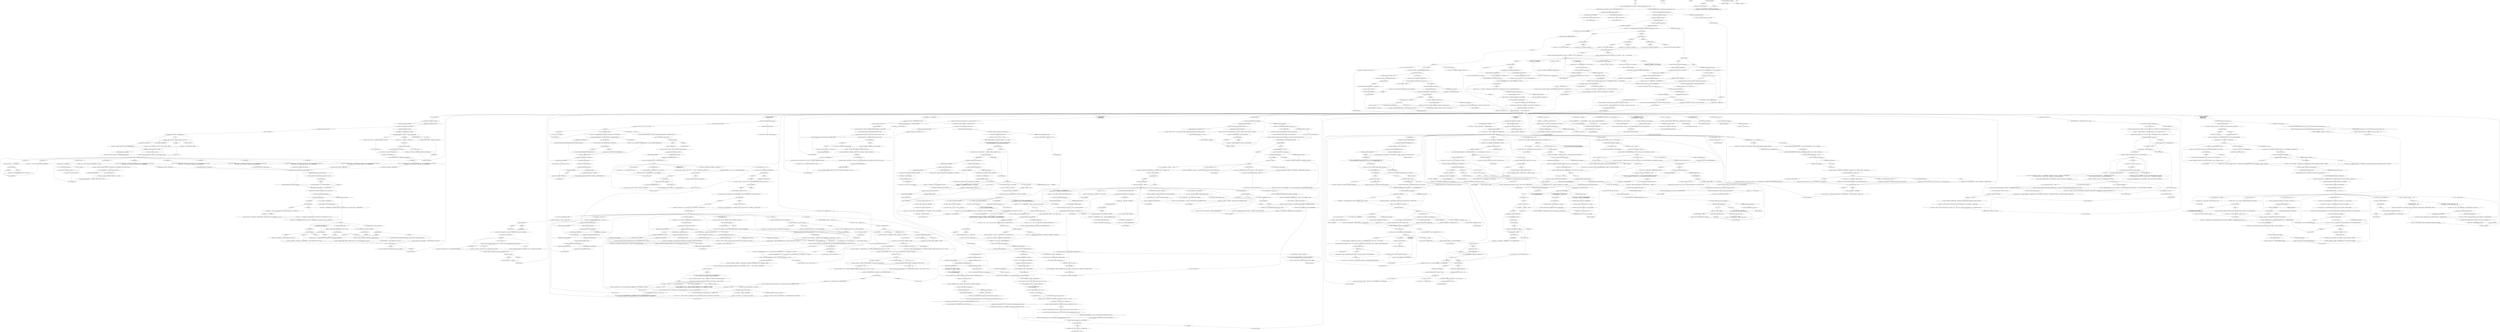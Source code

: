 # PIER / JOYCE INTRO
# Joyce is on her boat. She welcomes you and tells you about the situation, her role in it, what happened w hanged man.
#1. Finishes task: find wild pines rep
#2. Finishes task: reality lowdown
#2. Gives task: investigate traffic jam
#3. Volition white to get 130 real
# ==================================================
digraph G {
	  0 [label="START"];
	  1 [label="input"];
	  2 [label="Joyce Messier: Variable[\"TASK.ask_about_ruby_in_village\"]"];
	  3 [label="Variable[\"TASK.ask_about_ruby_in_village\"]", shape=diamond];
	  4 [label="!(Variable[\"TASK.ask_about_ruby_in_village\"])", shape=diamond];
	  5 [label="Joyce Messier: IsKimHere()"];
	  6 [label="IsKimHere()", shape=diamond];
	  7 [label="!(IsKimHere())", shape=diamond];
	  8 [label="Joyce Messier: Variable[\"pier.joyce_evrart_talk_advice_given\"]"];
	  9 [label="Variable[\"pier.joyce_evrart_talk_advice_given\"]", shape=diamond];
	  10 [label="!(Variable[\"pier.joyce_evrart_talk_advice_given\"])", shape=diamond];
	  11 [label="Kim Kitsuragi: “不如跟我们分享一下你掌握的私刑信息——既然你已经见过他的警徽了。”"];
	  12 [label="You: “那好吧。”"];
	  13 [label="Joyce Messier: “很高兴在这里见到你。”她的手劲很大，手心冰凉。\n“很高兴在这里见到你。”她的手劲很大，手心冰凉。似乎很放松的样子。"];
	  14 [label="Joyce Messier: “当然了，警探——保重。”"];
	  15 [label="Kim Kitsuragi: 他看着笔迹。“但是罢工是从*12月份*开始的。”"];
	  16 [label="Joyce Messier: “我确信官方头衔应该叫高级劳工交涉人。其实我就是个杂货店跑腿的。我把工会的需求传达给野松公司，然后把野松公司的回应传达回去……”"];
	  17 [label="Joyce Messier: IsKimHere()"];
	  18 [label="IsKimHere()", shape=diamond];
	  19 [label="!(IsKimHere())", shape=diamond];
	  20 [label="Joyce Messier: “被哄骗了，着魔了，被他的咒语迷住了。”"];
	  21 [label="Joyce Messier: “*哦*。那你的警徽怎么了，警探？”她把警督的警徽还了回去，然后转向你。"];
	  22 [label="You: “有些艺术家偷走了我的警徽。相信他们是一个错误。”"];
	  23 [label="You: “某个该死的*小丑*偷走了我的警徽。这故事就说来话长了。”"];
	  24 [label="Jump to: [Joyce MAIN hub]"];
	  25 [label="Reaction Speed: 你的神经突触在发射信号！"];
	  26 [label="Joyce Messier: Variable[\"pier.cindy_kims_plan_of_action\"]"];
	  27 [label="Variable[\"pier.cindy_kims_plan_of_action\"]", shape=diamond];
	  28 [label="!(Variable[\"pier.cindy_kims_plan_of_action\"])", shape=diamond];
	  29 [label="Empathy: 她的声音里没有一丝羞愧——有一点悲伤，没错——但是没有羞愧。"];
	  30 [label="Jump to: [joyce BOAT hub]"];
	  31 [label="Joyce Messier: 她抿了一口水。"];
	  32 [label="Empathy: 警督对事情的进展很满意。"];
	  33 [label="Joyce Messier: “确实如此。”"];
	  34 [label="Joyce Messier: “警官，我不想这么无力，不过你确定自己最近遇到的医学插曲不是*中风*吗？”"];
	  35 [label="Rhetoric: 当然了，这是个开场白。"];
	  36 [label="Joyce Messier: “你看，其实很简单。每当野松公司做决定的时候——关于，什么呢？其实基本上是*任何事情*的时候——都需要马丁内斯中转站2,200名工人的签名，*每一个人*的签名。”"];
	  37 [label="Suggestion: 她很喜欢聊公司的事。再多问一点也无妨。"];
	  38 [label="Joyce Messier: “是的，过了某个点之后，数字似乎变得*虚幻*起来。不过对于72,000名依靠野松公司挣薪水的雇员来说，它们相当真实……”\n“我发誓，我并不是想打动你。公司雇佣了72,000员工，工资收入占据了绝大部分……”一阵海浪拍打在帆船上，她只是漠然地看着。"];
	  39 [label="Joyce Messier: “我们建造了这片区域，”她平静地说到。"];
	  40 [label="Joyce Messier: “当然不是。艾弗拉特腐败的让人*难以置信*。我能想象，你和我的身体里流淌的是血，而他的身体里流淌的是浓稠又黏腻的毒液。”"];
	  41 [label="Joyce Messier: “你看，他们就是这样规避任期限制的。用一个有趣的*小转变*。任职期间，天知道他们到底侵吞了*多少*工人的会费。”"];
	  42 [label="You: “艾弗拉特就是这样，没错。”"];
	  43 [label="Joyce Messier: 她理了理自己的头发。“他们说，参加工会的工人状态是最好的。然后本地选举的时候，发生了一些事。克莱尔兄弟出现了，把它变成了一个……怎么说呢？”她有些犹豫，正在寻找最合适的表达方式。"];
	  44 [label="You: “其中一个遗忘的事实就是，我的警徽在哪里。”\n“其中一个遗忘的事实就是，我的警徽在哪里。还有就是我的名字。”"];
	  45 [label="Jump to: [Untitled hub (05)]"];
	  46 [label="You: “你还有拥有很多东西。而我只有这个。”（摊开你的双手）“这是我存在的全部。”"];
	  47 [label="You: “除了私刑，我记不得*任何事情*。只有这片海岸——还有这个私刑。”"];
	  48 [label="Logic: 她想让你帮她搞到与工会重启谈判的筹码。"];
	  49 [label="Suggestion: 她在这一点上很坚定，不过你能感觉到她*想要*告诉你。不过首先，你要赢得她的信任。"];
	  50 [label="Joyce Messier: “甲基和右旋安非他命，丁内酯，还有各种各样的合成迷幻剂。老实说，告诉你它们*不能*合成哪些药物反而更简短些”"];
	  51 [label="You: “我只能说，会有调查的。”"];
	  52 [label="Joyce Messier: “当然了，警探们，”她说到，口气突然变得更加谨慎了。“无论如何，你已经在履行协议中你那部分诺言。剩下来的部分，我相信你也能完成。现在轮到我了……”"];
	  53 [label="Inland Empire: 你这么想着，但是嘴唇并没有蠕动。"];
	  54 [label="Joyce Messier: 她留着整洁又有品味的深色短波浪头。尽管隐约有了一丝灰色，她还是决定保持这种自然的状态——做了个烫发，40年代晚期的风格……"];
	  55 [label="Conceptualization: 出奇的有说服力，真的。选最后一个，不要前三个——那些是类人猿在说话。"];
	  56 [label="You: “我是人们指甲底下的脏东西。拜托，我们说点别的吧。”"];
	  57 [label="You: “你好像是个有钱人。能给我一点钱吗？”"];
	  58 [label="Empathy: 令人惊讶的是，她对此一副若无其事的样子。如果说有什么，你最终开口要钱反而缓解了一些紧张的气氛。"];
	  59 [label="Joyce Messier: “多少钱？！”"];
	  60 [label="Joyce Messier: “拜托。没人会在身上带那么多现金的，特别是在马丁内斯这种地方……我会被抢劫的。”"];
	  61 [label="Joyce Messier: IsKimHere()"];
	  62 [label="IsKimHere()", shape=diamond];
	  63 [label="!(IsKimHere())", shape=diamond];
	  64 [label="Joyce Messier: Variable[\"pier.joyce_left_performative_experience\"]"];
	  65 [label="Variable[\"pier.joyce_left_performative_experience\"]", shape=diamond];
	  66 [label="!(Variable[\"pier.joyce_left_performative_experience\"])", shape=diamond];
	  67 [label="Joyce Messier: “呃，从技术层面上讲，我现在不在它*上面*……”她看着单桅帆船在海浪中摇摆。"];
	  68 [label="Jump to: [reportinghub]"];
	  69 [label="Joyce Messier: “切断它的服务可能会打击到走私网络。干得漂亮。”"];
	  70 [label="Joyce Messier: "];
	  71 [label="", shape=diamond];
	  72 [label="!()", shape=diamond];
	  73 [label="Joyce Messier: “关于船的吗？”她的保温杯里升腾出一股水蒸气。"];
	  74 [label="Joyce Messier: Variable[\"pier.joyce_special_greeting_done_night\"]"];
	  75 [label="Variable[\"pier.joyce_special_greeting_done_night\"]", shape=diamond];
	  76 [label="!(Variable[\"pier.joyce_special_greeting_done_night\"])", shape=diamond];
	  77 [label="You: “老，是吗？那我觉得我也是。”"];
	  78 [label="Joyce Messier: “可惜，这个我自己得留着用。它不容易被水沾湿，防水效果近乎*神奇*。公司专门为海上平台员工制作的。非常结实。”"];
	  79 [label="You: “还有一件事——你说选举期间*发生过*什么事情？”"];
	  80 [label="Joyce Messier: IsKimHere()"];
	  81 [label="IsKimHere()", shape=diamond];
	  82 [label="!(IsKimHere())", shape=diamond];
	  83 [label="You: “也许是被勒索了吧。”"];
	  84 [label="Jump to: [pier.joyce_evrart_hub_reached]"];
	  85 [label="Joyce Messier: “因为它是由瑞瓦肖东部一家名叫乳白的公司生产的，而且它的船体有19步长。”"];
	  86 [label="You: “看来他们对生意一窍不通。”"];
	  87 [label="Inland Empire: 但你就是：过于羞愧，不敢找这个人要*钱*，你太害怕，不愿在她眼前贬低自己——那双珍贵的深绿色宝石。"];
	  88 [label="You: “我就直说了吧——从萨马拉运往瑞瓦肖的材料会*通过*中转站*吗？”"];
	  89 [label="Rhetoric: 甚至，意味着荒唐。"];
	  90 [label="Joyce Messier: Variable[\"TASK.what_does_joyce\"]  and  Variable[\"TASK.what_does_joyce_done\"] == false"];
	  91 [label="Variable[\"TASK.what_does_joyce\"]  and  Variable[\"TASK.what_does_joyce_done\"] == false", shape=diamond];
	  92 [label="!(Variable[\"TASK.what_does_joyce\"]  and  Variable[\"TASK.what_does_joyce_done\"] == false)", shape=diamond];
	  93 [label="Joyce Messier: IsKimHere()"];
	  94 [label="IsKimHere()", shape=diamond];
	  95 [label="!(IsKimHere())", shape=diamond];
	  96 [label="Reaction Speed: 这家伙确实是条狡猾的鳝鱼。"];
	  97 [label="Joyce Messier: “那这个明显很寒碜的*码头*在这里做什么呢？”她把脚放在下方腐烂的木板上。“还有，那个小艇船队是怎么回事？”"];
	  98 [label="Joyce Messier: “莱顿，我的婚前姓。”她那只瘦骨嶙峋的手从宽大雨衣的袖子里伸了出来。"];
	  99 [label="Jump to: [MeetJoyceHub]"];
	  100 [label="You: “关于私刑的事，你都知道些什么？”\n“我们说说私刑的事吧。”\n“再聊下我那枚遗失的警徽吧……”"];
	  101 [label="Kim Kitsuragi: “你第一次来这里是什么时候？”"];
	  102 [label="Kim Kitsuragi: “当然可以，女士。我们应该先自我介绍一下……”警督递给她一个蓝色的塑料。“我是曷城警督，来自57分局……”"];
	  103 [label="Joyce Messier: IsKimHere()"];
	  104 [label="IsKimHere()", shape=diamond];
	  105 [label="!(IsKimHere())", shape=diamond];
	  106 [label="You: “等等，我以为卡尤是一座大岛？”"];
	  107 [label="You: “又来了——那台地狱战車的名字！我是被它的声音吵醒的，你知道吗？”"];
	  108 [label="Joyce Messier: “真令人惊讶，”她话是这么说的，但是样子一点也不惊讶。“这就是汽車相对于这种单桅帆船的一个缺点。”帆船在水中轻轻地上下漂浮。"];
	  109 [label="You: “明白了。关于你的这艘船……”（返回。）"];
	  110 [label="You: “我很确定我需要。我是警察。”"];
	  111 [label="Joyce Messier: “那一次我*本来*可以完成比赛的，只是临时来了个紧急工作，跟现在这次很类似。”"];
	  112 [label="Joyce Messier: “船吗？没有。*它*被称为考迪莱勒 '19——因为它就是这种单桅帆船。”"];
	  113 [label="Encyclopedia: 那是一个稳定的国家，而这种完美的稳定性总是存在着某种*不祥的*感觉，它位于蒙迪洲边缘，远眺尤比萨特洲——在动荡不安的灰域中支离破碎。"];
	  114 [label="You: “所以我不能肆意拦下别人，要求检查他们的证件了？”"];
	  115 [label="Joyce Messier: IsKimHere()"];
	  116 [label="IsKimHere()", shape=diamond];
	  117 [label="!(IsKimHere())", shape=diamond];
	  118 [label="Joyce Messier: “好吧。”她抿了一口水。"];
	  119 [label="You: “去他的吧……我们继续工作。”"];
	  120 [label="Joyce Messier: “真是个硬汉。”她朝你露出一个不自然的笑容。“我会全力合作的，硬汉——野松公司也一样。”"];
	  121 [label="You: “等等——如果我想听这些*商业秘密*呢？”"];
	  122 [label="You: “一只章鱼？我会把它*杀掉*！”"];
	  123 [label="Joyce Messier: IsKimHere()"];
	  124 [label="IsKimHere()", shape=diamond];
	  125 [label="!(IsKimHere())", shape=diamond];
	  126 [label="Joyce Messier: “所有最好的部分。圣吉莱纳路和它的棱堡，广场的美特拉地砖。甚至有些旧街灯都是靠野松公司的投资装回去的。”她指向你背后，海堤升起的地方。"];
	  127 [label="You: “一个巨大的吸血鬼，在吸取瑞瓦肖的生命力。”"];
	  128 [label="Joyce Messier: “哈！”她大声笑了起来。“我想你也是，警官。*彻头彻尾*的瑞瓦肖人。不过艾弗拉特的事还是说到这里吧——你还有什么想知道的吗？”"];
	  129 [label="Jump to: [Strike hub]"];
	  130 [label="Joyce Messier: “现在的情况*极度*不稳定。我们越早谈论这个私刑的话题，对于我们所有人来说就越好。”"];
	  131 [label="You: “我也不太想提，不过是的：一群小丑——还有一些*丑角*——偷走了我的警徽。”"];
	  132 [label="Suggestion: *感觉*会为你指引方向。"];
	  133 [label="Joyce Messier: IsKimHere()"];
	  134 [label="IsKimHere()", shape=diamond];
	  135 [label="!(IsKimHere())", shape=diamond];
	  136 [label="Joyce Messier: 她眯起眼睛。“是的，我相信其中是有联系——不过这个话题*之后*再谈。”"];
	  137 [label="Joyce Messier: “*没错*。有人需要把原材料*从*港口运进城市。一旦他们到达加姆洛克，他们就会分发给本地的制造商网络，这就远远超出了我们的掌控范围。不过在运输途中，它们是很*脆弱*的。”"];
	  138 [label="Joyce Messier: “为了准备这次的冒险活动，他们把一些本地企业逼到破产是不争的事实。我跟几个企业老板聊过——勒索的很是凶残。不过几台收银机里的那点玩意是不够供养*2000*多个人的。”"];
	  139 [label="Joyce Messier: “一般来说，我是不会这样打破协议的，不过这也是形势所迫。如果你不能破获这起凶杀案，恐怕我们将会面临一场血浴的大屠杀。”"];
	  140 [label="Jump to: [Strike hub]"];
	  141 [label="You: “为什么？你是怎么看待这张跟私刑有关的相片的？”"];
	  142 [label="Joyce Messier: “是的——不过请别这么称呼我。”"];
	  143 [label="You: “帮帮我，我很穷。我需要钱来维持生活。”"];
	  144 [label="Jump to: [Untitled hub]"];
	  145 [label="Logic: 她在记忆你的警徽编号。"];
	  146 [label="Joyce Messier: “那个……狂飙怪人FM是什么？”她疑惑地看着你。"];
	  147 [label="Joyce Messier: “以*前*打头？*前*什么呢？”"];
	  148 [label="Authority: 她在暗示什么？说你是个*醉鬼*吗？！"];
	  149 [label="Joyce Messier: “事实上，我不睡。”她又抿了一口水。"];
	  150 [label="Joyce Messier: “别担心。这是可以治愈的——用*问题*治愈。来问我吧，帮我度过这个漫长的夜晚。”"];
	  151 [label="You: “比如说？”"];
	  152 [label="Joyce Messier: Variable[\"pier.joyce_shivers_drugflow\"]"];
	  153 [label="Variable[\"pier.joyce_shivers_drugflow\"]", shape=diamond];
	  154 [label="!(Variable[\"pier.joyce_shivers_drugflow\"])", shape=diamond];
	  155 [label="Jump to: [joyce BOAT hub]"];
	  156 [label="Joyce Messier: “记住，这是跟克莱尔先生之前合作过的一名交涉人，对他和整个工会的态度已经远超公正。”"];
	  157 [label="Joyce Messier: Variable[\"tc.vesper\"]"];
	  158 [label="Variable[\"tc.vesper\"]", shape=diamond];
	  159 [label="!(Variable[\"tc.vesper\"])", shape=diamond];
	  160 [label="Joyce Messier: “调查越快结束，我就能越早跟你分享那些*关键*信息。”她抿了一口茶水。“在此期间，我还有什么能帮到你的吗？也许，来点茶水？”"];
	  161 [label="You: “其实，我好像没有警徽……”"];
	  162 [label="Joyce Messier: Variable[\"whirling.kimintro_did_not_shake_hand\"]"];
	  163 [label="Variable[\"whirling.kimintro_did_not_shake_hand\"]", shape=diamond];
	  164 [label="!(Variable[\"whirling.kimintro_did_not_shake_hand\"])", shape=diamond];
	  165 [label="Kim Kitsuragi: “恐怕我的搭档是不跟人握手的。请不要生气。”"];
	  166 [label="Joyce Messier: “天啦，不是。之前已经发生过*两次*罢工了。每次工会都赢得了重大的让步——包括加班工资*和*医疗保险。这一次他们要求的更多……我猜可以用*激进*来形容。”"];
	  167 [label="Joyce Messier: “我跟你分享的信息包含敏感的商业秘密。为了我的雇主的利益，我需要你的名字和警徽号码。”\n“我跟你分享的信息包含敏感的商业秘密。为了我的雇主的利益，我需要你的名字和警徽号码。”"];
	  168 [label="Logic: 她指的是曷城警督的汽車。"];
	  169 [label="You: “在我看来，更像是混乱法案。”"];
	  170 [label="You: “没必要。”"];
	  171 [label="Joyce Messier: “你还是可以要求检查我的护照。”她尽量让自己的口气缓和一些。”*那个*我是必须拿给你看的。”"];
	  172 [label="You: “我们聊聊你这艘船的*经济状况*吧。”（单刀直入。）"];
	  173 [label="Untitled hub (02)"];
	  174 [label="Jump to: [joyce BOAT hub]"];
	  175 [label="You: “不太可能想出来了。”"];
	  176 [label="Empathy: 她的担忧是真诚的——眼睛圆睁，里面充满关切的神情。"];
	  177 [label="Drama: 什么情况？"];
	  178 [label="Kim Kitsuragi: “别担心。他会*没事*的。这都跟他那个不寻常的医学插曲有关。”他翻开笔记本。“请继续吧。他还有一些问题。”"];
	  179 [label="You: “我还有别的问题。”"];
	  180 [label="You: “如果你知道我对自己造成了多大的伤害，一定会很吃惊的。”"];
	  181 [label="Jump to: [Untitled hub]"];
	  182 [label="You: “我想知道的就这么多。我们换个话题吧。”"];
	  183 [label="You: “工人不可能成为国王的。国王就是国王。”"];
	  184 [label="Joyce Messier: “可能就像你说的那样吧。谁是国王轮不到我来决定。不过随着谈判的推进——这并不是一个愉快的开始。”"];
	  185 [label="Joyce Messier: “野松公司的*核心竞争力*是物流——集装箱航运，货运，等等等等。”她指向水平线上的小点。“看见那边那些飞艇了吗，闪光的那些？那些就是跟海运有关的东西……”"];
	  186 [label="Jump to: [Strike hub]"];
	  187 [label="You: “那种数字对我来说毫无意义。”"];
	  188 [label="You: “世界上*所有*货物的8%？那还真是一项不小的事业。”"];
	  189 [label="You: “我宁愿不对这些事情发表意见。”"];
	  190 [label="You: “我的名字叫哈里尔·杜博阿，来自41分局。我*暂时*还没有警徽。”"];
	  191 [label="Joyce Messier: “你说一些*丑角*？”她摇摇头。“恐怕我要告诉你的事情一点也不*有趣*。不过，我们真的需要讨论一下，跟RCM——为此，我需要你的警徽。”"];
	  192 [label="Joyce Messier: “我很同情你*非常*不寻常的遭遇，先生。而且我也相信你。不过即便如此，在没有看见警徽之前，我还是不能跟你透露任何机密信息。”\n“我很同情你*非常*不寻常的遭遇，先生。而且我也相信你。不过即便如此，在没有看见*你们俩*的警徽之前，我还是不能跟你透露任何机密信息。”"];
	  193 [label="Joyce Messier: IsKimHere()"];
	  194 [label="IsKimHere()", shape=diamond];
	  195 [label="!(IsKimHere())", shape=diamond];
	  196 [label="Suggestion: 她是一个交涉人。给她帮个忙。巧妙地暗示一下。\n简单。只要提出给她*帮个忙*，就像我说过的——美妙又肮脏。"];
	  197 [label="Suggestion: 你做到了！尽管你已经尽了最大的努力，不过你还是摸着门路了……"];
	  198 [label="Joyce Messier: “不是。我们让东高速公路把吊桥抬起来的。公路公司是我们其中一个子公司的合作伙伴。不过……”她停了下来，看着大海。"];
	  199 [label="Joyce Messier: “虽然我也很愿意跟你们*分享*，警督，等你们先把工作做完吧。”"];
	  200 [label="Jump to: [narco hub]"];
	  201 [label="Joyce Messier: “是的，消息传开了，不过真正实质性的问题没有浮出水面，对吧？”她笑了，然后解释到：“野松公司在十字路口有眼线——不过耳朵就没有了。”"];
	  202 [label="Joyce Messier: Variable[\"pier.joyce_tatttoo_hub_reached\"]"];
	  203 [label="Variable[\"pier.joyce_tatttoo_hub_reached\"]", shape=diamond];
	  204 [label="!(Variable[\"pier.joyce_tatttoo_hub_reached\"])", shape=diamond];
	  205 [label="You: “为什么？”"];
	  206 [label="Volition: 你想说的是："];
	  207 [label="You: “能给我一点钱吗，女士？”"];
	  208 [label="Joyce Messier: “当然。”她点点头，甚至都没笑。“你需要多少。”"];
	  209 [label="You: “我需要30雷亚尔。”"];
	  210 [label="You: 不可以，这样太不光彩了，我的荣誉就是我的生命。"];
	  211 [label="Joyce Messier: “早上好，警官。我是乔伊斯。”她伸出手问候你。"];
	  212 [label="Joyce Messier: “真是个绝佳的发现——我能想象，这样你就能得到关于网络的一切必要信息。”"];
	  213 [label="You: “它就是一只章鱼，把触手伸向了这座城市的每一个角落。”"];
	  214 [label="Joyce Messier: “所以行动已经*超出*加姆洛克的范围了……”她看向内陆。“至少现在你理解了形势的严重性。而且那些地图确实是非常有价值的。”"];
	  215 [label="You: “*执行者*！”"];
	  216 [label="Jump to: [MeetJoyceHub]"];
	  217 [label="Joyce Messier: Variable[\"pier.joyce_authority_drunk\"]"];
	  218 [label="Variable[\"pier.joyce_authority_drunk\"]", shape=diamond];
	  219 [label="!(Variable[\"pier.joyce_authority_drunk\"])", shape=diamond];
	  220 [label="Joyce Messier: “当然可以。我就是为这个来的。”"];
	  221 [label="Joyce Messier: Variable[\"pier.joyce_kim_medical_condition\"]  or  Variable[\"pier.joyce_amnesia_known\"]"];
	  222 [label="Variable[\"pier.joyce_kim_medical_condition\"]  or  Variable[\"pier.joyce_amnesia_known\"]", shape=diamond];
	  223 [label="!(Variable[\"pier.joyce_kim_medical_condition\"]  or  Variable[\"pier.joyce_amnesia_known\"])", shape=diamond];
	  224 [label="Joyce Messier: 她转向你：“你的看法呢，警探？如果不介意我这么问的话。你也看见了，我是个好奇又健谈的人，”她解释到。“你会说装卸公会……”"];
	  225 [label="Joyce Messier: “是的。在地方选举的最后一天，她的女儿打来电话，说她没有去参选——也没有去上班。再也没有出现。故事结束。”"];
	  226 [label="You: “这个女工头？她叫什么名字？”"];
	  227 [label="Jump to: [Untitled hub (05)]"];
	  228 [label="Suggestion: 在你的帮助下——希望如此——她的口气很亲切。"];
	  229 [label="Joyce Messier: Variable[\"village.joyce_left_mid_village_greet\"]"];
	  230 [label="Variable[\"village.joyce_left_mid_village_greet\"]", shape=diamond];
	  231 [label="!(Variable[\"village.joyce_left_mid_village_greet\"])", shape=diamond];
	  232 [label="Joyce Messier: “可能什么也找不到，或者可能会让案子大白于天下。我至少还可以让吊桥再抬起个几天。这些时间对你来说应该足够了。”"];
	  233 [label="Visual Calculus: 最可能是俯瞰整个环岛的其中一栋高层建筑。这能让他们了解整个地区的状况。"];
	  234 [label="Kim Kitsuragi: 他指向你。“这是我41分局的同事，杜博阿警探。”他等着你拿出警徽。"];
	  235 [label="Joyce Messier: IsKimHere()"];
	  236 [label="IsKimHere()", shape=diamond];
	  237 [label="!(IsKimHere())", shape=diamond];
	  238 [label="Joyce Messier: “这明显就是*无产阶级*的小艇船队。”她朝着附近的渔船挥挥手。“我也说过，*很多*人会开船。来自各个社会阶层。”"];
	  239 [label="Joyce Messier: “下午好，警官，我是乔伊斯。”她伸出手来问候你。"];
	  240 [label="Untitled hub (05)"];
	  241 [label="Joyce Messier: Variable[\"plaza.kineema_intro_done\"]"];
	  242 [label="Variable[\"plaza.kineema_intro_done\"]", shape=diamond];
	  243 [label="!(Variable[\"plaza.kineema_intro_done\"])", shape=diamond];
	  244 [label="Joyce Messier: “很好，”她从保温杯里喝了一口。"];
	  245 [label="Empathy: 她的声音里有一些*防御性*的意味，不过是开玩笑的。"];
	  246 [label="Kim Kitsuragi: “*警察*里很少有人知道，旅人法案明令禁止RCM当局查看任何人的驾驶员许可证。”"];
	  247 [label="You: “我觉得挺有道理的。我是说，看我这幅德行！”"];
	  248 [label="Encyclopedia: 它是瑞瓦肖的基本法之一，旨在限制本地机构的权利。里面的部分内容禁止RCM在没有联盟代表许可的情况下，查看大部分的文件和执照……"];
	  249 [label="Joyce Messier: 海浪拍打着船身，女人沉默的微笑着。在你的手中，塑料袋下面——是一本写着*维斯珀共和国*的浅蓝色护照。纹章上有一头狮子，一只鸵鸟，正笔直地坐着。"];
	  250 [label="You: 查看相片页。"];
	  251 [label="Joyce Messier: “好吧。它*的确*是世纪前的。”她看着头顶那若隐若现的建筑。\n“它*的确*是世纪前的。”她望着对岸，试着瞥见那栋若隐若现的建筑。"];
	  252 [label="You: “有事就要发生了。”（指着你的脑袋。）“在这里面。”"];
	  253 [label="You: 在你的脑袋旁边摆摆手。（能有帮助！）"];
	  254 [label="Joyce Messier: IsKimHere()"];
	  255 [label="IsKimHere()", shape=diamond];
	  256 [label="!(IsKimHere())", shape=diamond];
	  257 [label="Jump to: [joyce BOAT hub]"];
	  258 [label="Joyce Messier: “当然。我会全力合作的——野松公司也是一样。”"];
	  259 [label="Joyce Messier: Variable[\"pier.joyce_amnesia_known\"]"];
	  260 [label="Variable[\"pier.joyce_amnesia_known\"]", shape=diamond];
	  261 [label="!(Variable[\"pier.joyce_amnesia_known\"])", shape=diamond];
	  262 [label="Jump to: [Joyce MAIN hub]"];
	  263 [label="Joyce Messier: Variable[\"pier.joyce_logic_shooting_foot\"]"];
	  264 [label="Variable[\"pier.joyce_logic_shooting_foot\"]", shape=diamond];
	  265 [label="!(Variable[\"pier.joyce_logic_shooting_foot\"])", shape=diamond];
	  266 [label="You: “大部分人可能都不知道那是什么意思。”"];
	  267 [label="You: “你打算怎么做？”（继续。）"];
	  268 [label="You: “国王已死！工人当立！”"];
	  269 [label="Rhetoric: 这里透露出一丝不安的情绪。她只是想做好*代表*而已。"];
	  270 [label="You: “有道理。再跟我说说别的吧。”"];
	  271 [label="You: “那工会本身呢，如果没有克莱尔兄弟的话？”"];
	  272 [label="Joyce Messier: “当然了，警官。”"];
	  273 [label="Joyce Messier: 她把警徽交还给你：“能在这里见到一位双重荣誉警督，真是让人感到安慰。最起码可以说，现在的情况很不稳定。需要一个快速的解决方案，否则我们即将面临一场血浴事件。”"];
	  274 [label="Joyce Messier: “不过，”她略带歉意的说到，“这跟我个人的感情无关。还有协议的事需要考虑。恐怕在看到警徽之前，我不能继续说些什么了。”"];
	  275 [label="You: 那会是什么样的约定呢？"];
	  276 [label="You: “你不明白。它对我来说不是什么无关紧要的小事。这就是我*最主要的事情*。”"];
	  277 [label="Joyce Messier: IsKimHere()"];
	  278 [label="IsKimHere()", shape=diamond];
	  279 [label="!(IsKimHere())", shape=diamond];
	  280 [label="Joyce Messier: IsKimHere()"];
	  281 [label="IsKimHere()", shape=diamond];
	  282 [label="!(IsKimHere())", shape=diamond];
	  283 [label="Joyce Messier: IsKimHere()"];
	  284 [label="IsKimHere()", shape=diamond];
	  285 [label="!(IsKimHere())", shape=diamond];
	  286 [label="Joyce Messier: “你这个问题的答案是——没错。他们是野松公司组织的。佣兵组织从加姆洛克挑了一些人，然后开車送了过来。这是行规。公司保留派人站岗的权利。”"];
	  287 [label="Joyce Messier: 你很穷。穷的跟鬼一样。你不能找这个人要钱。你……"];
	  288 [label="Inland Empire: 你以为你的小*康米主义*能保护你不受到这种感觉的伤害？不会的。在她脚下越卑躬屈膝，就会越*自降身份*……"];
	  289 [label="Joyce Messier: “胡说八道！你是一名警官。”"];
	  290 [label="Jump to: [Joyce MAIN hub]"];
	  291 [label="You: “什么？你不是说过你有200亿雷亚尔之类的话吗？”"];
	  292 [label="Rhetoric: 她的语气清楚地显示出一点：你违反了有钱人的某种禁忌。应该不是第一次了。"];
	  293 [label="You: “流体力学E40？听起来很快的样子。”"];
	  294 [label="Joyce Messier: IsKimHere()"];
	  295 [label="IsKimHere()", shape=diamond];
	  296 [label="!(IsKimHere())", shape=diamond];
	  297 [label="Joyce Messier: Variable[\"TASK.ask_about_ruby_in_village\"]"];
	  298 [label="Variable[\"TASK.ask_about_ruby_in_village\"]", shape=diamond];
	  299 [label="!(Variable[\"TASK.ask_about_ruby_in_village\"])", shape=diamond];
	  300 [label="You: （把警徽拿给她看。）“话说，我找到我的警徽了。”"];
	  301 [label="You: “里面没有狂飙怪人FM。”"];
	  302 [label="You: “一个很吵的无线电台，我想是关于汽車和摇滚乐的。”"];
	  303 [label="You: “是的。他们遍布整个加姆洛克……还超出了这个范围。我甚至无法识别出准确的终点。”"];
	  304 [label="Jump to: [narco hub]"];
	  305 [label="Electrochemistry: 哦耶，宝贝，这可是渠道派对！你为什么想要把它关闭呢？"];
	  306 [label="You: “因为它很滑……而且样子像鱼。”"];
	  307 [label="You: “就叫*旧日之物*。”"];
	  308 [label="You: “好吧，那这是什么*类型*的船呢。”"];
	  309 [label="Untitled hub"];
	  310 [label="You: “不需要。跟我说点什么吧。”"];
	  311 [label="Joyce Messier: “是的，没错。记住，这是跟克莱尔先生之前合作过的一名交涉人，对他和整个工会的态度已经远超公正。”"];
	  312 [label="Jump to: [Strike hub]"];
	  313 [label="Conceptualization: 她主张平淡地处理这个问题。"];
	  314 [label="Jump to: [reportinghub]"];
	  315 [label="Jump to: [Joyce MAIN hub]"];
	  316 [label="You: “不如跟我们分享一下你掌握的私刑信息——既然你已经见过他的警徽了。”"];
	  317 [label="Shivers: 在你周围，雨点不停落下。落在她脚下的木板，落在你周围的水面……"];
	  318 [label="Joyce Messier: “乔伊斯·L·梅西耶。我是野松公司董事会的代表——港口的所有者。你一定是RCM的人吧……”她走近一步，越过栏杆把手伸了出来。"];
	  319 [label="Joyce Messier: “不会的，警官。”他们简短地握了一下手。“不管怎么说，很高兴现在能在这里见到你们。”"];
	  320 [label="Joyce Messier: “很高兴在这里见到你。”她收回了手，拿起了她的杯子。"];
	  321 [label="You: “那这些对话进行的怎么样？”"];
	  322 [label="You: “你是说让·卢克，我的种族理论导师？他是个很棒的老师，一个很有*美德*的男人。”"];
	  323 [label="You: “你有这艘船的执照吗？”"];
	  324 [label="You: “即便如此。我还是没在这里见过其他人开船。”"];
	  325 [label="do not return"];
	  326 [label="Kim Kitsuragi: “事实上，”警督摆出了防御姿态，“那辆汽車是专为用来巡逻和*追逐*車辆的。”"];
	  327 [label="You: “你把我弄糊涂了——我不知道库普瑞斯锐影是什么。”"];
	  328 [label="Jump to: [Rhetoric: \"You *need* to make this lady admit...\"]"];
	  329 [label="Joyce Messier: “我的*意思*是我们在卡尤岛上，难道不是吗？”她扬起眉头。"];
	  330 [label="Kim Kitsuragi: “没必要搞得这么政治化。你还能要求查看这位女士的*护照*。”"];
	  331 [label="Jump to: [joyce BOAT hub]"];
	  332 [label="You: 看看她的护照。"];
	  333 [label="NAMEHUB"];
	  334 [label="You: 这样搞得好像我很羡慕一样。但是我没有。"];
	  335 [label="Rhetoric: 你*没有*？那好吧，那就继续欣赏这艘船吧，卸下妒忌的重担。"];
	  336 [label="Joyce Messier: “是的——无所谓。”她理了理头发。她赤褐色头的卷发辐射出胜利的光芒。"];
	  337 [label="Reaction Speed: 这一切发生的比流星还要快——不过，警督刚才是不是朝你*眨眼*了？"];
	  338 [label="Joyce Messier: “我是个资产阶级女性，这是我那艘长长的、极其轻巧的、漫无止境的资产阶级帆船。”"];
	  339 [label="Kim Kitsuragi: “我告诉过你吧，他的方法有些……不寻常。”"];
	  340 [label="Jump to: [joyce BOAT hub]"];
	  341 [label="Joyce Messier: “恐怕颁布紧急法案的联盟政府同样租给了RCM管辖瑞瓦肖东部的权利。”"];
	  342 [label="Joyce Messier: “但是——我跑题了。你想了解罢工的事。”"];
	  343 [label="You: “听起来像是个开场白。”（继续。）"];
	  344 [label="Joyce Messier: 她点点头。"];
	  345 [label="Joyce Messier: “他们起初是一家从事勘探以及在萨马拉和伊苏林迪洲之间开展货运贸易往来的企业——那是250年前的事了，那个时候，野松公司代表宗主国探索了南塞美尼地区，还绘制出了罗马丹的地图。”"];
	  346 [label="You: “它是什么组成的？”"];
	  347 [label="You: “他真有那么坏吗？”"];
	  348 [label="Joyce Messier: “当然可以。”她从保温杯里喝了一口茶水。"];
	  349 [label="Joyce Messier: “埃德加看起来跟他的兄弟*基本上*一模一样，只不过是个弱视眼。他的*说话*方式跟艾弗拉特也是完全一样。当一个人的主席任期到期时，另外一个就会接替上来。”"];
	  350 [label="Joyce Messier: “你的诚实真让人感觉神清气爽，警官。”她点点头。“公司过去尝试过安抚，不过恐怕我们的让步只会让艾弗拉特和他的兄弟变得更大胆。”"];
	  351 [label="Joyce Messier: “当然可以。”她抓住支柱，朝你的方向靠了过来。“不过在这之前，警官——让我说清楚一点……”\n“当然可以。”她抓住支柱，朝你的方向靠了过来。“不过在这之前，警官——让我说清楚一点……”"];
	  352 [label="Jump to: [Untitled hub (03)]"];
	  353 [label="Joyce Messier: “B中转站的报告显示，那里是一个本地毒品交易中心。这是马丁内斯公开的秘密，工会*控制着*中转站，这就是他们的动机……”"];
	  354 [label="You: “所以罢工跟私刑是有*关联*的？”"];
	  355 [label="Joyce Messier: IsKimHere()"];
	  356 [label="IsKimHere()", shape=diamond];
	  357 [label="!(IsKimHere())", shape=diamond];
	  358 [label="Joyce Messier: “尽管我很尊重那些沙漠仙人掌，不过几台收银机里的那点玩意是不够供养*两千多个*人的。本地商业甚至只能勉强养活自己。”"];
	  359 [label="Kim Kitsuragi: “似乎我们走的每一步都被监视了，同事。”警督耸耸肩。“我们在这里还有其他事情吗？”"];
	  360 [label="Jump to: [Joyce Lynching hub]"];
	  361 [label="Inland Empire: 是的。你应该能够照顾好自己。不要在她美丽的脚下卑躬屈膝，这样的要求会让你和你的组织蒙羞的……"];
	  362 [label="Joyce Messier: Variable[\"pier.joyce_volition_white_succeeded\"]"];
	  363 [label="Variable[\"pier.joyce_volition_white_succeeded\"]", shape=diamond];
	  364 [label="!(Variable[\"pier.joyce_volition_white_succeeded\"])", shape=diamond];
	  365 [label="Joyce Messier: “天啦……”她不知道该说什么：“你为什么要这么说？”"];
	  366 [label="You: “钱！！！”"];
	  367 [label="Kim Kitsuragi: “夫人，像这种想法都是他遭遇的罕见身体状况的一部分。没什么好担心的。”"];
	  368 [label="Untitled hub"];
	  369 [label="Joyce Messier: IsKimHere()"];
	  370 [label="IsKimHere()", shape=diamond];
	  371 [label="!(IsKimHere())", shape=diamond];
	  372 [label="Joyce Messier: Variable[\"pier.joyce_strike_hub_reached\"]"];
	  373 [label="Variable[\"pier.joyce_strike_hub_reached\"]", shape=diamond];
	  374 [label="!(Variable[\"pier.joyce_strike_hub_reached\"])", shape=diamond];
	  375 [label="Joyce Messier: “还要更多关于基本现实的课程？”她很惊讶，是好意味上的。“这是我今天最喜欢的一段时光了！来吧，随便问。”"];
	  376 [label="New jump"];
	  377 [label="Composure: 快速，敏锐。就像一台电子打印机。"];
	  378 [label="Jump to: [Joyce MAIN hub]"];
	  379 [label="You: “事实上，我们的确找到了一些*有趣*的东西……”（分享信息。）"];
	  380 [label="Joyce Messier: “这就说明整个行动规模庞大，而且复杂老练。你检查过无线电了吗？”"];
	  381 [label="You: “可惜拨号转盘不见了，无线电本身也无法工作。”"];
	  382 [label="Joyce Messier: “一个不祥的预兆……”她严肃地点点头。“至少你理解了形势的严重性。而且那些地图确实是非常有价值的。”"];
	  383 [label="Joyce Messier: Variable[\"pier.joyce_concept_to_logic\"]"];
	  384 [label="Variable[\"pier.joyce_concept_to_logic\"]", shape=diamond];
	  385 [label="!(Variable[\"pier.joyce_concept_to_logic\"])", shape=diamond];
	  386 [label="You: “好吧。关于走私调查的事，我已经决定了……”（继续。）"];
	  387 [label="Joyce Messier: “的确。公司怀疑有什么不正当行为，不过他们又能怎么做呢？这是工会的内部事务。”"];
	  388 [label="You: “你肯定猜不到我找到什么了吧。我的警徽！”（把你的警徽拿给她看。）"];
	  389 [label="Jump to: [NAMEHUB]"];
	  390 [label="You: 摆脱它。"];
	  391 [label="You: 我不羞愧！"];
	  392 [label="Untitled hub"];
	  393 [label="Jump to: [narco hub]"];
	  394 [label="Rhetoric: 她取出一些纸钞递给你。它们摸起来冰冷又油腻。"];
	  395 [label="Rhetoric: 别*立刻*告诉她你见过艾弗拉特。还多得是时间。"];
	  396 [label="You: “原来一直以来这都是你的计划。”"];
	  397 [label="Jump to: [Joyce MAIN hub]"];
	  398 [label="Joyce Messier: “*哦*。那它出什么事了，警探？”她交还了警督的警徽。"];
	  399 [label="Kim Kitsuragi: 警督放松地呼出一口气。“很好。那我们就不用回锐影那边去了。”"];
	  400 [label="You: 不跟她握手。"];
	  401 [label="You: “乔伊斯·L？这个‘L’代表什么？”"];
	  402 [label="Joyce Messier: IsAfternoon()"];
	  403 [label="IsAfternoon()", shape=diamond];
	  404 [label="!(IsAfternoon())", shape=diamond];
	  405 [label="Joyce Messier: “并*没有*对话。这才是问题。一周以前，工会就中止了所有谈判。就在那场可怕的私刑发生之后。”"];
	  406 [label="You: “你来这里多久了？”"];
	  407 [label="Joyce Messier: IsKimHere()"];
	  408 [label="IsKimHere()", shape=diamond];
	  409 [label="!(IsKimHere())", shape=diamond];
	  410 [label="Kim Kitsuragi: 他指向你：“这位是我的同事，来自41分局。恐怕他的警徽现在不在身上。希望我的就足够了。”"];
	  411 [label="You: “你知道吗，我把汽車开进大海里了。它沉下去了。”"];
	  412 [label="Suggestion: 她这种亲切的回应让你感觉到开心，你不是无缘无故用证件的问题麻烦她的。"];
	  413 [label="Empathy: 带着一丝怜悯。"];
	  414 [label="You: “好吧。无所谓……”（换个话题。）"];
	  415 [label="Reaction Speed: 嗯……"];
	  416 [label="You: “嗯……”"];
	  417 [label="You: “还好其他人都有小船。”"];
	  418 [label="Reaction Speed: 什么也没发生。持续了很长一段时间。"];
	  419 [label="Joyce Messier: “你的智力没问题，亲爱的。别担心。”"];
	  420 [label="Joyce Messier: “当然。”她微微弯下腰。“我会全力合作的——野松公司也是一样。”"];
	  421 [label="Joyce Messier: “‘滚你妈的蛋，小矮子。’戈蒙个子比较矮，你懂的。”"];
	  422 [label="Untitled hub (02)"];
	  423 [label="Jump to: [Strike hub]"];
	  424 [label="You: 其他寡头是谁？"];
	  425 [label="You: “野松公司有多少钱？”"];
	  426 [label="You: “哇哦。”"];
	  427 [label="Joyce Messier: “想想吧——有些年头野松公司还会*损失*数十亿呢……”一阵海浪拍打在帆船上，她抓住支柱保持平衡。\n“想想吧——有些年头野松公司还会*损失*数十亿呢……”她把目光转移到拍打着帆船的海浪上。"];
	  428 [label="Rhetoric: 她是在挖苦你。别把她的表现当真了。"];
	  429 [label="Joyce Messier: “你*见过*他吗？”"];
	  430 [label="Kim Kitsuragi: “就像我说过的，女士，”警督插了一嘴，“他的技巧可能会*非常*不寻常。不过他*的确*是RCM的一名警官。”"];
	  431 [label="Kim Kitsuragi: “我能理解协议的规定，女士，不过……就没有别的办法了吗？”"];
	  432 [label="Kim Kitsuragi: “野松公司似乎对本地的贩毒活动很*熟悉*啊，女士。你是想说工会也在*生产*产品吗？我的意思是，贩毒？”"];
	  433 [label="You: “我绝对不会接下这个案子的。”（拒绝。）\n“我们绝对不会接下这个案子的。”（拒绝。）"];
	  434 [label="Joyce Messier: “可能什么也找不到，或者可能会让案子大白于天下。我至少还可以让吊桥再抬起个几天。这些时间对你来说应该足够了。”"];
	  435 [label="Kim Kitsuragi: “*如果*有调查的话，它也会是现行调查的一部分——需要严格保密。你肯定能理解吧。”"];
	  436 [label="Joyce Messier: “我一点也不相信你的话，警官。”她停顿了一下，然后她严肃的表情放晴了。“我会假设警局的规章制度不允许你再继续说下去了……”"];
	  437 [label="Jump to: [Strike hub]"];
	  438 [label="Joyce Messier: “如果这些*工人*是野松公司或者其附属公司组织的，那将会是一个公司机密。我可以跟你分享这个秘密——不过现在还不行。”"];
	  439 [label="Joyce Messier: “这就是被杀害的那个男人……”她几乎想伸手拿起那张相片——不过又停住了。“恐怕这个话题，要等到把私刑的问题厘清之后再说。”"];
	  440 [label="Joyce Messier: “我刚才说过……”她的声音打破了沉默，突然间你又回过神来。附近，一只海鸥在啄食着一堆垃圾……“如果我有*任何*能帮到你的地方，请不要犹豫，尽管开口。”"];
	  441 [label="Joyce Messier: “当然可以。”她微微弓了下身子。"];
	  442 [label="You: “我需要60雷亚尔。”"];
	  443 [label="Joyce Messier: Variable[\"pier.joyce_knows_u_want_money\"]"];
	  444 [label="Variable[\"pier.joyce_knows_u_want_money\"]", shape=diamond];
	  445 [label="!(Variable[\"pier.joyce_knows_u_want_money\"])", shape=diamond];
	  446 [label="Joyce Messier: “再试一次，亲爱的。这次稍微少一点。”"];
	  447 [label="Joyce Messier: “我也想啊——不过，哎！根本没有这种面额。”"];
	  448 [label="Interfacing: 为了举例说明，你想象自己的拇指和食指之间捏着一个非常非常小的——*傀儡*。"];
	  449 [label="Joyce Messier: IsKimHere()"];
	  450 [label="IsKimHere()", shape=diamond];
	  451 [label="!(IsKimHere())", shape=diamond];
	  452 [label="You: “那是曷城警督最喜欢的无线电台！”"];
	  453 [label="Volition: 是的。*洗耳恭听*。她就是这么做的。"];
	  454 [label="Joyce Messier: “一个逃亡者？你做得很好，这是一条实实在在的线索，能带领我们解决整个谜团。”"];
	  455 [label="You: “你是什么意思？”"];
	  456 [label="Joyce Messier: “也许你刚才已经注意到了，有一堆货車被困在了拥堵的环岛？走访一下那些还在四处晃悠的司机。也许其中有人在等待一批*重要*货物。”她朝你会意地看了一眼。"];
	  457 [label="Untitled hub"];
	  458 [label="You: “*前妻*。”"];
	  459 [label="Joyce Messier: “你当然不是了。我只是开个玩笑。”"];
	  460 [label="Conceptualization: 放松。她是开玩笑的。"];
	  461 [label="Joyce Messier: 她又拍了拍身上的衣料。“我*能够*为你做的，就是回答一些*问题*。要想度过这样的阴雨天，没什么比聊天来的更好了。”"];
	  462 [label="You: “常有的事。”"];
	  463 [label="Joyce Messier: “是吗？”她扬起眉头。“公司怀疑有什么不正当行为，不过他们又能怎么做呢？这是工会的内部事务。”"];
	  464 [label="Joyce Messier: “可悲的是，公司记录里甚至连个名字都没有。她只是个*女工头*，在私人通信中：她叫奥莉。我甚至都不知道这是姓还是名。而且我也无权查阅工会文件。”"];
	  465 [label="Jump to: [Composure: \"Quickly, methodically, like an elec...\"]"];
	  466 [label="Joyce Messier: Variable[\"pier.joyce_inland_it\"]"];
	  467 [label="Variable[\"pier.joyce_inland_it\"]", shape=diamond];
	  468 [label="!(Variable[\"pier.joyce_inland_it\"])", shape=diamond];
	  469 [label="Joyce Messier: “我向你保证，这对我来说也不是一件小事。我们*全都*要承担解除这种形势的责任——希望你能尽快把自己的警徽找出来。”"];
	  470 [label="Joyce Messier: “我老实跟你说吧。如果要我打破协议，我必须要能跟上级证明这么做的正当性。他们想要看到某些非常*具体*的东西。”"];
	  471 [label="Joyce Messier: “工会在港口外面进行贩毒活动。这在马丁内斯是一个公开的秘密。这对RCM来说，肯定也不是个*完全*的意外。也许是时候调查一下了？”"];
	  472 [label="Joyce Messier: Variable[\"pier.joyce_evrart_hub_reached\"]"];
	  473 [label="Variable[\"pier.joyce_evrart_hub_reached\"]", shape=diamond];
	  474 [label="!(Variable[\"pier.joyce_evrart_hub_reached\"])", shape=diamond];
	  475 [label="Untitled hub (03)"];
	  476 [label="You: “我之前就听说过*复杂的业务*。这些都加起来了。”"];
	  477 [label="Joyce Messier: 她点点头。“听你这么说，我很高兴，警官。我肯定你会弄明白它的含义，很快。”"];
	  478 [label="Joyce Messier: “艾弗拉特是一个*极度*正直的人。如果只能说一件跟他有关的事，那就是他总是把工人的利益放在第一位。”"];
	  479 [label="Interfacing: 就像钢铁，很有力量。如果她想的话，她甚至可以把指甲深深插进你的皮肤里。"];
	  480 [label="Joyce Messier: Variable[\"pier.joyce_hub_reached\"]"];
	  481 [label="Variable[\"pier.joyce_hub_reached\"]", shape=diamond];
	  482 [label="!(Variable[\"pier.joyce_hub_reached\"])", shape=diamond];
	  483 [label="You: “你好像是个有钱人。能给我一点钱吗？”"];
	  484 [label="Joyce Messier: “乔伊斯·L·梅西耶。我是野松公司董事会的代表——港口的所有者。先生们一定是RCM的人吧……”她靠近了一下，越过栏杆把手伸了出来。"];
	  485 [label="Joyce Messier: “嗯……”她似乎有些困惑。“我是指*你*——瑞瓦肖公民武装。警察。”"];
	  486 [label="a_hub_of_sorts"];
	  487 [label="You: “再跟我多说说这头*巨兽*。”\n“再跟我多说说这头*巨兽*。”"];
	  488 [label="Kim Kitsuragi: “我的同事有他自己的一些怪癖。我们还是先别提这个的好。”"];
	  489 [label="Joyce Messier: “总之……”她从保温杯里喝了一口。"];
	  490 [label="Joyce Messier: Variable[\"coast.sunken_dialogue_done\"]  and  Variable[\"pier.joyce_said_not_yours_kineema\"]"];
	  491 [label="Variable[\"coast.sunken_dialogue_done\"]  and  Variable[\"pier.joyce_said_not_yours_kineema\"]", shape=diamond];
	  492 [label="!(Variable[\"coast.sunken_dialogue_done\"]  and  Variable[\"pier.joyce_said_not_yours_kineema\"])", shape=diamond];
	  493 [label="Jump to: [Rhetoric: \"You *need* to make this lady admit...\"]"];
	  494 [label="Kim Kitsuragi: “其实，你不用这么做。”"];
	  495 [label="You: 什么鬼？"];
	  496 [label="Joyce Messier: 这个女人——出生于瑞瓦肖公社3年——正朝着你微笑，脸上有一些皱纹和鱼尾纹。这张相片是近期的。上面的名字叫雷乔伊斯·莱顿·梅西耶。"];
	  497 [label="Joyce Messier: “为什么是*德洛莉丝*？”"];
	  498 [label="Joyce Messier: “嗯。对我来说它没有任何意义。我想还是继续保留出厂名吧。不过还是谢谢你的建议。”"];
	  499 [label="Jump to: [joyce BOAT hub]"];
	  500 [label="Kim Kitsuragi: “警探，我需要提醒你一下，这位梅西耶女士是一名*职业交涉人*？”从他的表情可以看出，他觉得你无法在单打独斗中赢过她。"];
	  501 [label="You: 反击——快！"];
	  502 [label="You: Variable[\"pier.joyce_reaction_red_performed_comeback\"]"];
	  503 [label="Variable[\"pier.joyce_reaction_red_performed_comeback\"]", shape=diamond];
	  504 [label="!(Variable[\"pier.joyce_reaction_red_performed_comeback\"])", shape=diamond];
	  505 [label="Joyce Messier: IsKimHere()"];
	  506 [label="IsKimHere()", shape=diamond];
	  507 [label="!(IsKimHere())", shape=diamond];
	  508 [label="Joyce Messier: “我向你保证，他们为这片地方拼命地讨价还价——不过你说得对。”"];
	  509 [label="Joyce Messier: “我向你保证，他们为这片地方拼命地讨价还价——不过你说得对。”"];
	  510 [label="Joyce Messier: IsKimHere()"];
	  511 [label="IsKimHere()", shape=diamond];
	  512 [label="!(IsKimHere())", shape=diamond];
	  513 [label="Kim Kitsuragi: “想法是发生在他的脑袋*里面，”警督解释到。"];
	  514 [label="Joyce Messier: “天啦，那还*真是*挺严重的。如果这会让你的健康产生危险，我们可以之后再继续这次谈话。”"];
	  515 [label="Kim Kitsuragi: “别担心。他会*没事*的。这只是他反常身体状况的一部分。”他翻开笔记本。“请继续吧。他还有一些问题。”"];
	  516 [label="Pain Threshold: 刚才有人说*搬起石头砸自己的脚*？"];
	  517 [label="Jump to: [Joyce MAIN hub]"];
	  518 [label="Joyce Messier: “按照它的辩解，另一种说法是*要求民主*。相比*所有工人——都是董事会的一员*来说，已经很平淡了。”"];
	  519 [label="Joyce Messier: “就个人而言，我觉得它缺少*所有工人都是董事会的一员*那种*激情*。”"];
	  520 [label="Joyce Messier: “事实上，我不知道。”她摇摇头。“恐怕我要告诉你的事情跟艺术毫无关联。不过，我们真的需要讨论一下，跟RCM——为此，我需要你的警徽。”"];
	  521 [label="You: “有这个可能。在严重酗酒一晚之后，我失去了有关我的生活和这个世界的一切记忆。”"];
	  522 [label="Joyce Messier: “哦，*天啦*……”她叹了口气，带着一些怜悯，甚至是悲伤。“我猜这就解释了我们的对话中为什么会出现那些比较*古怪*的转折。”"];
	  523 [label="You: “打个比方，这艘船。还有你在某处的家！而我，*只有*这个案子。”"];
	  524 [label="Joyce Messier: “其实有挺简单的。在工会的支持下，有人利用B中转站从萨马拉洲向瑞瓦肖走私原材料。野松公司几年前就怀疑这一点了。”"];
	  525 [label="You: “你有什么证据能证明工会也参与其中了？”"];
	  526 [label="Joyce Messier: Variable[\"TASK.tell_joyce_about_smuggling\"]"];
	  527 [label="Variable[\"TASK.tell_joyce_about_smuggling\"]", shape=diamond];
	  528 [label="!(Variable[\"TASK.tell_joyce_about_smuggling\"])", shape=diamond];
	  529 [label="Visual Calculus: 他们在可以俯瞰的位置安排了什么人，就在大门附近……"];
	  530 [label="Joyce Messier: “你说……*工贼*？”她扬起眉头。“你是说加姆洛克的芸芸众生，到工会拒绝他们的地方请求工作机会？”"];
	  531 [label="You: “你认得这些纹身吗？”（把相片拿给她看。）"];
	  532 [label="Joyce Messier: (Variable[\"pier.joyce_lynching_hub_reached\"]  or  Variable[\"pier.joyce_harrier\"])"];
	  533 [label="(Variable[\"pier.joyce_lynching_hub_reached\"]  or  Variable[\"pier.joyce_harrier\"])", shape=diamond];
	  534 [label="!((Variable[\"pier.joyce_lynching_hub_reached\"]  or  Variable[\"pier.joyce_harrier\"]))", shape=diamond];
	  535 [label="Jump to: [tattoo hub]"];
	  536 [label="You: “我需要130雷亚尔。”"];
	  537 [label="Joyce Messier: “这是个合理的数额——不是太少，也没有多的难以置信。”她把手伸进雨衣，掏出一个拉链袋——你看见里面装着像黑色鱼腮一样整齐排列的纸钞。\n“这是个很好的数额。不是太少，也没有多的难以置信。”她把手伸进雨衣，掏出一个透明塑料制成的拉链袋。"];
	  538 [label="Kim Kitsuragi: “……不寻常的医学插曲。”"];
	  539 [label="Joyce Messier: 她取出一些纸钞递给你。它们摸起来冰冷又油腻。"];
	  540 [label="You: “你的确贿赂了我。现在我是你的小*傀儡*了。”"];
	  541 [label="You: “我还是搞不清楚这整个*金钱*的概念。你不过是在帮我而已。”"];
	  542 [label="Joyce Messier: “听起来很鼓舞人心。瑞瓦肖里正直的人太少勒。”她朝着你略微抬起眉头。“今天我还有什么能帮到RCM的吗，除了增补工资之外？”"];
	  543 [label="Joyce Messier: “亲爱的，你找到了！”她端详着蓝色塑料，眼睛在上面左右扫视。"];
	  544 [label="Joyce Messier: “晚上好，警官。我是乔伊斯。”她伸出手问候你。"];
	  545 [label="Joyce Messier: “马德雷教父是谁？”"];
	  546 [label="Jump to: [reportinghub]"];
	  547 [label="Joyce Messier: Variable[\"jam.abandoned_seen_posters\"]"];
	  548 [label="Variable[\"jam.abandoned_seen_posters\"]", shape=diamond];
	  549 [label="!(Variable[\"jam.abandoned_seen_posters\"])", shape=diamond];
	  550 [label="Joyce Messier: “工会赢得了*重大*的让步————包括加班工资*和*医疗保险。这一次他们要求的更多……我猜可以用*激进*来形容。”"];
	  551 [label="Joyce Messier: 她继续说到：“本地生产商从这个中转站拿到的东西肯定是*越洋*的。”"];
	  552 [label="Jump to: [joyce BOAT hub]"];
	  553 [label="Kim Kitsuragi: 警督大声清了清喉咙。"];
	  554 [label="Joyce Messier: “现在，根据我们最初的协议，轮到我跟你分享商业机密了。”她的举止有了一些变化。她变得谨慎起来。有种紧张感。"];
	  555 [label="Joyce Messier: “什么？”"];
	  556 [label="Joyce Messier: “感谢你的建议。我能看出这个词跟你有情感上的共鸣。可悲的是，对于我来说——完全没有。所以我还是坚持出厂名就好。”"];
	  557 [label="Jump to: [NAMEHUB]"];
	  558 [label="You: “回答我一个问题。”"];
	  559 [label="You: （最好不要再打探了）“那很好啊。这样你就能回答我一些问题了。”"];
	  560 [label="Joyce Messier: “如果你问我的话，这简直就是*惊悚*。野松公司怀疑有什么不正当行为，不过他们又能怎么做呢？这是工会的内部事务。”"];
	  561 [label="Kim Kitsuragi: “他的身体状况让他变得有些*性情乖戾*，夫人。希望没给你惹麻烦。”"];
	  562 [label="You: “出于某种原因，我就是很喜欢这个名字。”"];
	  563 [label="Joyce Messier: “抱歉给你带来了不便，曷城警督。不过我们需要把他们困在这里。这是一个绝无仅有的机会。我肯定你能理解的。”"];
	  564 [label="You: “我需要25雷亚尔。”"];
	  565 [label="Joyce Messier: “很高兴听到这个消息。因为我可以告诉你：我们正处于*水深火热*之中。调查越快结束，我就能越早跟你分享那些*关键*信息。”"];
	  566 [label="Joyce Messier: 她抿了一口茶水。“在此期间，我还有什么能帮到你的吗？也许，来点茶水？”"];
	  567 [label="Joyce Messier: “吓到我？”她笑了。“我没那么容易吓到，不过我能理解——有些事还是警察自己知道的好。”"];
	  568 [label="Joyce Messier: Variable[\"whirling.kim_badge_lie\"]"];
	  569 [label="Variable[\"whirling.kim_badge_lie\"]", shape=diamond];
	  570 [label="!(Variable[\"whirling.kim_badge_lie\"])", shape=diamond];
	  571 [label="Joyce Messier: IsTaskActive(\"TASK.help_kim_with_money_plan\")--[[ Variable[ ]]"];
	  572 [label="IsTaskActive(\"TASK.help_kim_with_money_plan\")--[[ Variable[ ]]", shape=diamond];
	  573 [label="!(IsTaskActive(\"TASK.help_kim_with_money_plan\")--[[ Variable[ ]])", shape=diamond];
	  574 [label="Joyce Messier: “我被派来是处理罢工的，不是私刑。在这件事情上，如果我能协助到RCM，我会乐意效劳。”"];
	  575 [label="You: “你看起来很聪明的样子，我需要有人给我讲解一下实情……关于我们现在身处的这个*现实*。”"];
	  576 [label="Joyce Messier: “老实说，没什么。我跟城里所有醉鬼都这么说过，不过你是第一个有反应的人。”"];
	  577 [label="Joyce Messier: “我还能说什么？工会雇用了一个纹身巨人。”她停了下来。“一个种族主义巨人。我猜现在已经成为他们*大帐篷政策*的一部分了。”"];
	  578 [label="Joyce Messier: Variable[\"cargo.evrart_kim_heard_name\"]"];
	  579 [label="Variable[\"cargo.evrart_kim_heard_name\"]", shape=diamond];
	  580 [label="!(Variable[\"cargo.evrart_kim_heard_name\"])", shape=diamond];
	  581 [label="Kim Kitsuragi: 他指向你：“这位是我的同事，杜博阿警探，来自41分局。恐怕哈里的警徽现在不在身上。希望我的就足够了。”"];
	  582 [label="Joyce Messier: “我也没见过其他人驾驶一辆马力增强版的库普瑞斯锐影汽車。”"];
	  583 [label="Joyce Messier: “这个也不是。”女人拍了拍船舱顶盖。“我的意思是，一个玩具。它是一台在瑞瓦肖海湾进行长距离穿梭的机器——在城市和岛屿之间。”\n“那个也不是。”女人朝着帆船点了点头。“我的意思是，一个玩具。它是一台在瑞瓦肖海湾进行长距离穿梭的机器——在城市和岛屿之间。”"];
	  584 [label="You: 顺其自然吧。"];
	  585 [label="You: “你是什么意思？”"];
	  586 [label="You: “那……德洛莉丝怎么样呢。”"];
	  587 [label="Kim Kitsuragi: “只不过，他没有。”"];
	  588 [label="Jump to: [Joyce Messier: \"\"No worries.\" She takes another sip...\"]"];
	  589 [label="Joyce Messier: “你在那儿站了很长时间。看起来你像是很难组织语言的样子。”"];
	  590 [label="Kim Kitsuragi: “这位女士的意思是，紧急法案和RCM的权利都是联盟政府赋予的。”"];
	  591 [label="Strike hub"];
	  592 [label="You: “没啊，那个太弱了。”"];
	  593 [label="Joyce Messier: “你要明白，野松公司不仅仅拥有一个，而是*22*个中转站。从本质上讲——他们不仅仅要成为公司的*国王*，还想成为野松公司72,000雇员的国王。”"];
	  594 [label="Untitled hub (03)"];
	  595 [label="You: “就*这些*？我还以为野松公司有多了不起呢。”"];
	  596 [label="You: “那野松公司是从哪里*弄到*这些亿的呢？”"];
	  597 [label="Joyce Messier: “几个世纪的忧虑，审慎——还有*疯狂*——都投入到这项事业之中。船只穿越大动荡的时代，满载着杏子再度起航。这个系统的逻辑联合成整体……要想把它建造起来，需要所有的雇员付出*一切*。”"];
	  598 [label="Joyce Messier: “野松公司这种规模的公司就像一头鲨鱼——如果停止运动和生长，它就会死去。那72,000人的家庭怎么办？这里的责任是巨大的。”"];
	  599 [label="You: “艾弗拉特是工人运动的英雄。”"];
	  600 [label="Hand/Eye Coordination: 如果你想用什么尖锐的东西去戳他，就能看见那玩意渗出来——也许，用一把刀？不——用长剑！"];
	  601 [label="Joyce Messier: “你为什么会这么想？”她的声音很平静，只是有一些好奇的成分。"];
	  602 [label="You: “他们是善良的工人。总不能因为一点*腐败*就挑剔他们吧。”"];
	  603 [label="Jump to: [Untitled hub (03)]"];
	  604 [label="You: “那我就只能想办法找到它了。在那之前，我们先说点别的吧。”"];
	  605 [label="Composure: 快速，有条不紊，就像一台电子打印机。"];
	  606 [label="You: “还记得我跟你说过，我其实连现实最基础的事实都想不起来了吗？”"];
	  607 [label="You: “我们这里说的是什么类型的*原材料*？”"];
	  608 [label="Joyce Messier: “是*货車*，”她强调到。有人需要把原材料从港口运进城市。一旦东西到达加姆洛克，他们就会分发给本地的制造商网络，这就远远超出了我们的掌控范围。不过在运输途中，它们是很*脆弱*的。”"];
	  609 [label="Joyce Messier: Variable[\"tc.camionneur_meaning\"]"];
	  610 [label="Variable[\"tc.camionneur_meaning\"]", shape=diamond];
	  611 [label="!(Variable[\"tc.camionneur_meaning\"])", shape=diamond];
	  612 [label="Jump to: [Joyce MAIN hub]"];
	  613 [label="spillthehub"];
	  614 [label="Jump to: [spillthehub]"];
	  615 [label="Joyce Messier: “无论如何，你已经在履行协议中你那部分诺言。现在轮到我了……”"];
	  616 [label="You: 让她继续。"];
	  617 [label="You: “我有一张被害人纹身的相片。”（拿给她看。）\n“能再跟我说说这些纹身的事吗？”\n“现在能跟我说说这些纹身的事吗？”（把相片拿给她看。）"];
	  618 [label="Joyce Messier: “恐怕我知道的已经全告诉你了。”她接过相片。“这是一份奥兰治水路的地图——或者是它的某个版本。它显示了其制作者生前曾经走过的路。”"];
	  619 [label="You: “你的名字叫雷乔伊斯？”"];
	  620 [label="Perception (Smell): 一阵轻风吹来，里面夹杂着杜松和橙子的清香……"];
	  621 [label="You: 就算是考虑了一下——我也应该这么做。她是个女人，而我是个*男人*。"];
	  622 [label="You: “我需要钱！！！”"];
	  623 [label="Suggestion: 哇哦，哇哦。你看见有多简单了吗？再找她多要点！*嘟嘟*，乘上开往金钱小镇的火車！"];
	  624 [label="Suggestion: 荣誉能吃吗？你是个*以荣誉为食*的物种吗？饶了我吧……"];
	  625 [label="Joyce Messier: “嗯……”女人把手指伸进袋子里。“我真的是尽量少带现金的人，就是为了避免引起注意。给你吧，这是我最后能分享的一点*不义之财*了。”"];
	  626 [label="Kim Kitsuragi: “夫人，这种行为对于一名警官来说似乎有些*奇怪*，不过这是一种非常常见的副作用，因为他……”他朝你使了个眼色。"];
	  627 [label="Jump to: [Joyce MAIN hub]"];
	  628 [label="You: “有意思，你居然会担心这个，而不是你们对整个*人类*的无情剥削。”"];
	  629 [label="Joyce Messier: IsKimHere()"];
	  630 [label="IsKimHere()", shape=diamond];
	  631 [label="!(IsKimHere())", shape=diamond];
	  632 [label="Joyce Messier: 她清了清喉咙。“今天我还有什么能帮到RCM的吗，除了增补工资之外？”"];
	  633 [label="Joyce Messier: Variable[\"pier.joyce_boat_hub_reached\"]"];
	  634 [label="Variable[\"pier.joyce_boat_hub_reached\"]", shape=diamond];
	  635 [label="!(Variable[\"pier.joyce_boat_hub_reached\"])", shape=diamond];
	  636 [label="You: “住在那里的人现在过着一种不同的*生活方式*，如果你能明白我的意思。”"];
	  637 [label="You: “一个真正的坏人。”"];
	  638 [label="Jump to: [reportinghub]"];
	  639 [label="Jump to: [reportinghub]"];
	  640 [label="Joyce Messier: “哦，这个*确实*听起来不错。”她的脸上掠过一丝假笑。“听起来特别*坚定*，特别……”"];
	  641 [label="You: “为什么？”"];
	  642 [label="You: “不，你没有。你看起来很年轻。”"];
	  643 [label="Joyce Messier: 她期待地看着你。就好像你什么也没有——因为你就是没有。你嘴里从没说过祈求的话语……"];
	  644 [label="Joyce Messier: Variable[\"pier.joyce_exited_once\"]"];
	  645 [label="Variable[\"pier.joyce_exited_once\"]", shape=diamond];
	  646 [label="!(Variable[\"pier.joyce_exited_once\"])", shape=diamond];
	  647 [label="Joyce Messier: “我听不见你说的话，亲爱的……请大声一点。”"];
	  648 [label="Kim Kitsuragi: “我为什么必须打给东高速公路——*请求*他们为我放下吊桥。自从我第一次开車*进来*的时候，就一直感到好奇。”"];
	  649 [label="Suggestion: 她的意思是：你现在更了解她了，在某种程度上，你对她灵魂的了解又多了一分。"];
	  650 [label="Logic: 还记得艾弗拉特说要用大胆的、外来的新收益流来为港口提供资金吗？你应该回去问问他这一点。"];
	  652 [label="Joyce Messier: IsMorning()"];
	  653 [label="IsMorning()", shape=diamond];
	  654 [label="!(IsMorning())", shape=diamond];
	  655 [label="Joyce Messier: IsKimHere()"];
	  656 [label="IsKimHere()", shape=diamond];
	  657 [label="!(IsKimHere())", shape=diamond];
	  658 [label="Joyce Messier: “这么说吧，我并没有取得刚来这里之前希望取得的那种进展……”"];
	  659 [label="Joyce Messier: IsKimHere()"];
	  660 [label="IsKimHere()", shape=diamond];
	  661 [label="!(IsKimHere())", shape=diamond];
	  662 [label="Untitled hub (03)"];
	  663 [label="joyce BOAT hub"];
	  664 [label="You: “她有名字吗？”"];
	  665 [label="Joyce Messier: “你说的没错。瑞瓦肖这座城市就在卡尤岛上。”"];
	  666 [label="Joyce Messier: “嗯，我猜那个*的确*拥有个特别响亮的电气引擎。”她并没有完全明白你的意思。“一只特殊的雄蜂。总之……”"];
	  667 [label="Joyce Messier: “我上个月才重新做了安全检验，警官。它完全适于航行。事实上，它参与了不止一次，而是*两次*伊苏林迪赛艇会，还完成了一次。”\n“我上个月才更新了安全检验，警官们。它完全适于航行。事实上，它参与了不止一次，而是*两次*伊苏林迪赛艇会。甚至还完成了一次。”"];
	  668 [label="You: “那另外一次是怎么回事？”"];
	  669 [label="Authority: 如果你想要赢得她的尊重，就得保全自己的面子。要求检查她的护照！"];
	  670 [label="Rhetoric: 它是一个让瑞瓦肖保持现状的法律——保持在不稳定状态。"];
	  671 [label="You: 还有别的吗？"];
	  672 [label="Kim Kitsuragi: “我很喜欢这部分走访——跟我们正在调查的凶杀案*特别*没有关系。”"];
	  673 [label="Joyce Messier: “那你肯定知道：根据旅人法案，RCM无权要求查看任何人的驾驶许可证。活动自由，等等等等。”"];
	  674 [label="You: “不是——它是我们屈服于*外国*资本的一种符号。不好的那种资本。”\n“不对。你吸走了老实的瑞瓦肖人民的税收，输入到贼眉鼠眼的维斯珀金融家那里去了。”"];
	  675 [label="You: 我为什么要这么想？我还有警察的本职工作要做。"];
	  676 [label="Rhetoric: 随你便。"];
	  677 [label="Rhetoric: 他在尝试给你发信号。他*希望*你能夸大自己的病情。"];
	  678 [label="Joyce Messier: “当然。”"];
	  679 [label="You: 继续这样做。"];
	  680 [label="You: “它们是从我的脑袋里冒出来的——那些争论。”"];
	  681 [label="Joyce Messier: IsKimHere()"];
	  682 [label="IsKimHere()", shape=diamond];
	  683 [label="!(IsKimHere())", shape=diamond];
	  684 [label="Pain Threshold: 别担心。等你死了之后，它就会变好了。"];
	  685 [label="You: 别管它。"];
	  686 [label="You: “跟我说说这个工会领袖——克莱尔先生。”\n“你觉得艾弗拉特怎么样？”"];
	  687 [label="Untitled hub"];
	  688 [label="Joyce Messier: “他们玩的很开心——但是他们怎么能*负担*的起呢？按照我的设想，4个月之后他们会倾向于一种更加*实际*的解决方案。”"];
	  689 [label="Joyce Messier: “它是由1000个百万组成的——百万是由1000个1000组成的。”"];
	  690 [label="Joyce Messier: “像野松公司这种规模的公司就像是一头鲨鱼——如果停止运动和生长，它就会死去。那72,000人的家庭怎么办？这里的责任是巨大的。”"];
	  691 [label="Joyce Messier: “你知道的比你透露出来的要多。”她抿了一口茶水，又重新打量了你一番。“的确有帮助，不过原来那些寡头大部分都已经破产或是被吞并了。为了生存，野松公司必须不断发展和适应。没有宗主国这样做过。”"];
	  692 [label="You: “在人形吸血鬼艾弗拉特和测颅先生之间，工会听起来更像是一群*乌合之众*。我很感兴趣。”（眨眨眼。）"];
	  693 [label="You: “问题是——我现在还没有警徽。”"];
	  694 [label="Joyce Messier: “我希望你的*状况*只是一种夸张的说法，警探。一种讯问技巧。”"];
	  695 [label="You: “不是的。”"];
	  696 [label="Joyce Messier: “恐怕在处理好正式协议之前，我不能继续说些什么了，警官。”"];
	  697 [label="You: “所以你希望我们能够调查。”（继续。）"];
	  698 [label="Joyce Messier: “与此同时，如果我还能别的方面帮上什么忙，请务必告诉我。”她灌了一大口茶水，似乎把保温杯喝了个见底。"];
	  699 [label="Joyce Messier: Variable[\"jam.jammystery_lorrymans_questioned\"] >= 3"];
	  700 [label="Variable[\"jam.jammystery_lorrymans_questioned\"] >= 3", shape=diamond];
	  701 [label="!(Variable[\"jam.jammystery_lorrymans_questioned\"] >= 3)", shape=diamond];
	  702 [label="Jump to: [Joyce Messier: \"\"I wouldn't normally break protocol...\"]"];
	  703 [label="Joyce Messier: “如果这些*破坏罢工者*是野松公司或者其附属公司组织的，那将会是一个公司机密。我可以跟你分享这个秘密——不过现在还不行。”"];
	  704 [label="Untitled hub"];
	  705 [label="You: 什么，为什么不行？"];
	  706 [label="You: 多好的面料啊。"];
	  707 [label="You: 多么有光泽的头发啊。"];
	  708 [label="You: 说吧：“能给我点钱吗？”"];
	  709 [label="You: Variable[\"pier.joyce_volition_white_succeeded\"]"];
	  710 [label="Variable[\"pier.joyce_volition_white_succeeded\"]", shape=diamond];
	  711 [label="!(Variable[\"pier.joyce_volition_white_succeeded\"])", shape=diamond];
	  712 [label="You: “唔唔唔唔唔唔啊啊啊……”"];
	  713 [label="Joyce Messier: “抱歉，我听不见你说什么。”她的声音很亲切，被风吹的有些嘶哑。"];
	  714 [label="You: “不，我没有。我们说点别的吧。”"];
	  715 [label="You: “我需要100雷亚尔。”"];
	  716 [label="Joyce Messier: 她取出几张纸钞递给你。它们摸起来冰冷又油腻。"];
	  717 [label="Joyce Messier: “这是个很好的数额——不是太少，也没有多的难以置信。”她把手伸进雨衣，掏出一个拉链袋——你看见里面装着像黑色鱼腮一样整齐排列的纸钞。\n“这是个很好的数额。不是太少，也没有多的难以置信。”她把手伸进雨衣，掏出一个透明塑料制成的拉链袋。"];
	  718 [label="You: “甚至可能跟马德雷教父有所关联。”"];
	  719 [label="Kim Kitsuragi: “不，他没有。我们这位朋友很有幽默感，这也是他的一部分技巧，你明白的。”"];
	  720 [label="Joyce Messier: “这个嘛，”她笑了笑，指向环岛的方向，“你的机会来了。”"];
	  721 [label="Joyce Messier: “*现在*我听说都有人被*私刑*处置了。就在褴褛飞旋背后……如果说什么叫灾难性形势的话，就是现在。”"];
	  722 [label="Joyce Messier: “非常荒诞，”她点点头。“感谢你的建议。我暂时还是保留出厂名吧——不过还是谢谢你。”"];
	  723 [label="Joyce Messier: “那上面说的是什么？”她指向码头侧面的牌匾。“是不是说*此码头为圣吉莱纳路33A号的居民保留*？”"];
	  724 [label="Joyce Messier: IsKimHere()"];
	  725 [label="IsKimHere()", shape=diamond];
	  726 [label="!(IsKimHere())", shape=diamond];
	  727 [label="You: “你没有过度暴露吗？那样不是会导致失眠吗？”"];
	  728 [label="You: “我也不用。”（拍拍你同样湿漉的斗篷。）"];
	  729 [label="Joyce Messier: “非常结实，”她点头表示赞同。“明智的选择。现在，我怀疑你还有别的问题吧——要想度过这样的阴雨天，没什么比聊天来的更好了，对吧？”"];
	  730 [label="Joyce Messier: “很聪明。在这类诡计之中，很少有人会怀疑到一个女人。他们这一步走得很好。”"];
	  731 [label="You: “他没有那么坏吧。”"];
	  732 [label="Joyce Messier: Variable[\"pier.joyce_discussed_drawbridge\"]"];
	  733 [label="Variable[\"pier.joyce_discussed_drawbridge\"]", shape=diamond];
	  734 [label="!(Variable[\"pier.joyce_discussed_drawbridge\"])", shape=diamond];
	  735 [label="Joyce Messier: “我不能撤回那个承诺。”她满怀歉意的笑了。“据我所知，司机们在环岛。我会把知道的*一切*都告诉你——等你跟他们聊完之后。”"];
	  736 [label="Rhetoric: 意思是：她拥有能让这场游戏赌注升高的信息。"];
	  737 [label="Joyce Messier: SetVariableValue(\"pier.joyce_kim_there_for_money\", true) --[[ Variable[ ]]"];
	  738 [label="Kim Kitsuragi: 他期待地看着你。然后他明白了……"];
	  739 [label="You: “我的警徽。是的。当然了。我的警徽就在我身上。”"];
	  740 [label="You: 跟她握手。"];
	  741 [label="You: “关于罢工的事，你都知道些什么？”\n“跟我再说说港口罢工的事。”"];
	  742 [label="Kim Kitsuragi: “对话进行的怎么样了？”"];
	  743 [label="You: “哦，你是说测颅先生？”"];
	  744 [label="Kim Kitsuragi: “这不是工会第一次罢工了吗？”"];
	  745 [label="Jump to: [a_hub_of_sorts]"];
	  746 [label="Jump to: [a_hub_of_sorts]"];
	  747 [label="You: “我想我已经掌握了船的情况。”（总结。）"];
	  748 [label="Joyce Messier: “当然还是有的。”她看了看周围。“我们在一个群岛上。不然还能怎么四处走动呢？”"];
	  749 [label="You: “那不是我的。它属于我的搭档，曷城警督。”"];
	  750 [label="Joyce Messier: “当然。现状很不稳定。”"];
	  751 [label="Jump to: [Joyce MAIN hub]"];
	  752 [label="Encyclopedia: 旅人法案是瑞瓦肖控制区少数几个控制人际互动的法律之一，除此之外还有紧急贸易法案和食品法案。"];
	  753 [label="Kim Kitsuragi: “那太好了，女士。”他翻开笔记本。“我的同事将主导这次询问。我必须提醒你，他正在从一次不寻常的*发病*中康复——*非常*不寻常——不过我仍能向你为他的基本能力作担保。”"];
	  754 [label="You: “这栋房子是在大革命*之前*建造的。”"];
	  755 [label="You: “有个想法会从我的脑袋里跑出来，钻到我的嘴巴里——然后我就会把它说出来。”"];
	  756 [label="failure reaction hub"];
	  757 [label="Jump to: [failure reaction hub]"];
	  758 [label="Jump to: [Joyce MAIN hub]"];
	  759 [label="Joyce Messier: 她默默地点点头。“我会全力合作的。”"];
	  760 [label="Encyclopedia: 触手遍及整个瑞瓦肖的章鱼。*紧急法案*构成了战后瑞瓦肖的基石，与它创造出的这个世界是密不可分的。"];
	  761 [label="Joyce Messier: “那你可能也会喜欢他们的标语：‘我们要民主’！”"];
	  762 [label="You: “那好吧，你们是*做什么*的？”"];
	  763 [label="Logic: 不对，等等。首席交涉人从大门附近的一个男人那里听到的消息？野松公司肯定还有更有效的渠道来获取信息。毕竟，2,200人的罢工——这对他们来说可不是件小事。"];
	  764 [label="You: “看起来你加入了一个*好公司*。”"];
	  765 [label="You: “明白了。跟我说说别的吧。”"];
	  766 [label="You: “*亿*到底是什么？”"];
	  767 [label="You: “从一个皇家垄断企业起步可能是有帮助的。”"];
	  768 [label="Joyce Messier: “他是我见过的所有人当中最腐败的一个。而且，我是为了谋生计才会跟这种人打交道的。如果说还有谁比他更腐败，更无可救药地喜欢拉帮结派——那就只有他的孪生兄弟，埃德加。”"];
	  769 [label="Joyce Messier: “装卸工会曾经是一个非常普通的组织。不过，那都是20年前的事了。在紧急法案的管辖下，能把它创建起来的确*不太*容易，不过他们还是做到了。我很尊重这一点。”"];
	  770 [label="Joyce Messier: “很高兴见到你，警督，”她端详着那个蓝色的塑料，浅绿色的眼珠子左右扫视着。"];
	  771 [label="Joyce Messier: Variable[\"pier.joyce_lynchiong_no_badge_hub_reached\"]"];
	  772 [label="Variable[\"pier.joyce_lynchiong_no_badge_hub_reached\"]", shape=diamond];
	  773 [label="!(Variable[\"pier.joyce_lynchiong_no_badge_hub_reached\"])", shape=diamond];
	  774 [label="Logic: 考虑一下——也许她一直都是这样计划的？你会说服*自己*跟她勾结？"];
	  775 [label="Joyce Messier: 她沉默了。海风吹起她头顶的船帆。\n她沉默了。船帆在海风中翻飞。"];
	  776 [label="Joyce Messier: “我老实跟你说吧。”她放下了手中的保温杯。“如果要我打破协议，我必须跟上级证明这么做的正当性。他们想要看到某些非常*具体*的东西。”"];
	  777 [label="You: “你之前为什么没有找RCM？”"];
	  778 [label="Suggestion: 听上去她之前已经试过了。不过她显然不是那种典型的货車司机会信赖的人。"];
	  779 [label="You: “我们的发现已经足够得出结论——不过是暂时的。”"];
	  780 [label="You: “你这是让我们白费时间。根本没什么好调查的。”"];
	  781 [label="You: “不，我是说工贼。”"];
	  782 [label="Joyce Messier: Variable[\"TASK.what_does_joyce_done\"]"];
	  783 [label="Variable[\"TASK.what_does_joyce_done\"]", shape=diamond];
	  784 [label="!(Variable[\"TASK.what_does_joyce_done\"])", shape=diamond];
	  785 [label="Inland Empire: 也许你可以找她打听点*股市秘诀*——注意，这是个*可能*。或者是一份*工作*。不过你肯定太羞于开口要钱了，老兄。"];
	  786 [label="Joyce Messier: “抱歉，我听不见你说什么。”她的声音很有友善，被风吹的有些嘶哑。“你是说*钱*吗？”"];
	  787 [label="Physical Instrument: 这是干什么？运动挑战吗？马上把它从你的肺部顶端大喊出来，让那个混账好好看看！"];
	  788 [label="You: “我需要70雷亚尔。”"];
	  789 [label="Joyce Messier: IsKimHere()"];
	  790 [label="IsKimHere()", shape=diamond];
	  791 [label="!(IsKimHere())", shape=diamond];
	  792 [label="Reaction Speed: 那个拉链袋里大约有200雷亚尔。也许更少一些。底部还有一些零钱。"];
	  793 [label="Joyce Messier: “这是个很好的数额——不是太少，也没有多的难以置信。”她把手伸进雨衣，掏出一个拉链袋——你看见里面装着像黑色鱼腮一样整齐排列的纸钞。\n“这是个很好的数额。不是太少，也没有多的难以置信。”她把手伸进雨衣，掏出一个透明塑料制成的拉链袋。"];
	  794 [label="Joyce Messier: 她大笑出声。这是个美丽的笑声，装点着欢愉和某种锐利。它顺着水面一路流向很远的地方……"];
	  795 [label="You: “我看见一种特别先进的无线电系统，里面储存了*大量*电台。”"];
	  796 [label="Joyce Messier: 她点点头。“她禁止别人访问这类重要信息是很明智的。”"];
	  797 [label="Joyce Messier: IsKimHere()"];
	  798 [label="IsKimHere()", shape=diamond];
	  799 [label="!(IsKimHere())", shape=diamond];
	  800 [label="You: “你为什么想要关闭渠道派对呢？”"];
	  801 [label="Joyce Messier: “好吧。乳白'19怎么样。要问为什么？”她拍了拍帆船的侧面，发出一阵空洞的声响……"];
	  802 [label="Joyce Messier: Variable[\"auto.is_raining\"]  and  IsDayFrom(2)"];
	  803 [label="Variable[\"auto.is_raining\"]  and  IsDayFrom(2)", shape=diamond];
	  804 [label="!(Variable[\"auto.is_raining\"]  and  IsDayFrom(2))", shape=diamond];
	  805 [label="You: “我需要一件那样的外套。这雨都快冻死我了。”"];
	  806 [label="Kim Kitsuragi: “消失？”"];
	  807 [label="Kim Kitsuragi: “感谢你的关心，夫人。我们会没事的。”"];
	  808 [label="Joyce Messier: “真的吗？太棒了！”她端详着那个蓝色的塑料，浅绿色的眼珠子左右扫视着。"];
	  809 [label="You: “这起案件会让我*名扬天下*的！”"];
	  810 [label="Half Light: *合格的游艇驾驶员*……多么诱人。那个该死的许可证在哪？"];
	  811 [label="Untitled hub"];
	  812 [label="Logic: 发现工会的秘密能让你在对付他们的时候占据上风。"];
	  813 [label="Half Light: 她的信息能有多糟糕？"];
	  814 [label="Joyce Messier: CancelTask(\"TASK.help_kim_with_money_plan_cancelled\")--[[ Variable[ ]]"];
	  815 [label="Joyce Messier: Variable[\"cargo.evrart_come_back_and_ask\"] == true  and  Variable[\"cargo.evrart_lock_independent_harbour_q\"] == false"];
	  816 [label="Variable[\"cargo.evrart_come_back_and_ask\"] == true  and  Variable[\"cargo.evrart_lock_independent_harbour_q\"] == false", shape=diamond];
	  817 [label="!(Variable[\"cargo.evrart_come_back_and_ask\"] == true  and  Variable[\"cargo.evrart_lock_independent_harbour_q\"] == false)", shape=diamond];
	  818 [label="Joyce MAIN hub"];
	  819 [label="You: “你说*哄骗*是什么意思？”"];
	  820 [label="You: “是的。实在是太*奇妙*了。”"];
	  821 [label="no_kineema_yet"];
	  822 [label="Kim Kitsuragi: “我这只是一种客气的说法——就连小学生都知道旅人法案。”"];
	  823 [label="Joyce Messier: Variable[\"pier.joyce_cyclo_wayfarer\"]"];
	  824 [label="Variable[\"pier.joyce_cyclo_wayfarer\"]", shape=diamond];
	  825 [label="!(Variable[\"pier.joyce_cyclo_wayfarer\"])", shape=diamond];
	  826 [label="You: “我不知道……就是感觉很美。”"];
	  827 [label="You: 其实呢，是这样没错。我要让她为这件事付出代价。"];
	  828 [label="You: “有意思，我没在附近看见别的*鳗鱼跟*。”\n“有意思，我没在看见有别的鳗鱼跟停靠在这里。”"];
	  829 [label="You: “我向老天发誓，我一般都很给力的。我不知道今天是怎么了。我为什么没有*大杀四方*呢？”"];
	  830 [label="You: “不如我们集中在已经发生的不光彩的事情上吧，怎么样？”"];
	  831 [label="Jump to: [Joyce MAIN hub]"];
	  832 [label="You: “你在这里面到底扮演了一个什么样的角色？”"];
	  833 [label="Jump to: [Joyce MAIN hub]"];
	  834 [label="You: “他们有什么需求？”"];
	  835 [label="Joyce Messier: 她点点头。"];
	  836 [label="Joyce Messier: “你是说除了要求成为中转站的合法所有者以外？”她微微笑了笑。“你猜是谁负责运输全世界*8%*的货物呢？”"];
	  837 [label="You: “让它运作的不是你——而是工人。没了他们，公司什么也不是。”"];
	  838 [label="Joyce Messier: “公司休假。待上一周或者是一个暑假。然后爆发了大革命，不过那又是另外一回事了……”她抿了一口茶水。“我来这里是为了保证野松公司能够履行对这个地方——他们*建起来*的地方——的职责。”"];
	  839 [label="You: “我宁愿你跟我说点别的。”"];
	  840 [label="You: “基本就是个工人主义黑帮。”"];
	  841 [label="Joyce Messier: “言之有理。”她陷入沉默，眼角的鱼尾纹又加深了几分。她看着你身后的城市，然后望向海岸。“不过艾弗拉特的事还是说到这里吧——我还有什么能帮你的吗？”\n“言之有理。”她陷入沉默，眼角的鱼尾纹又加深了几分。她看着你身后的城市，然后望向大海。“不过艾弗拉特的事还是说到这里吧——我还有什么能帮你的吗？”"];
	  842 [label="Joyce Messier: “你的警徽怎么了，警探？”"];
	  843 [label="You: “他们说这是一场*表演*。你也知道当今的艺术家是怎么回事。”"];
	  844 [label="Joyce Messier: “我……明白了……”她看起来越来越担心了。“所以你是说，在这个*插曲*过程中，你*遗失*了你的警徽？”"];
	  845 [label="negotiate_or_die"];
	  846 [label="Jump to: [Joyce MAIN hub]"];
	  847 [label="Half Light: 也许她事先就了解过你的苦恼？一阵突然起来的妄想向你袭来……"];
	  848 [label="Joyce Messier: “*或者*……”她又拿起了保温杯。“你可以找回你的警徽——如果我可以直言不讳的话，这听起来可能像是一个注定的败局。”"];
	  849 [label="Kim Kitsuragi: “警探，”警督合上笔记本。“继续之前，能不能先跟你私下聊两句。”"];
	  850 [label="Perception (Sight): 她的虹膜是浅绿色的，就像明亮日光下的埃斯佩兰斯河，上游比较清澈的地方。"];
	  851 [label="Joyce Messier: IsKimHere()"];
	  852 [label="IsKimHere()", shape=diamond];
	  853 [label="!(IsKimHere())", shape=diamond];
	  854 [label="Kim Kitsuragi: “在罢工开始之前，本地的企业老板遭到了勒索。很多人被压榨到破产来为罢工提供经济支持。”"];
	  855 [label="Jump to: [narco hub]"];
	  856 [label="You: “我会调查的，刺探一下那些司机，看看会有什么结果。”（接受。）\n“我们会接下这起案件，刺探一下那些司机，看看会有什么结果。”（接受。）"];
	  857 [label="Joyce Messier: “听到这个消息我很难过，警官。”她的声音冷若冰霜，还夹杂着一丝忧虑。“如果你改变主意，请直接告诉我，如果没有，祝你能顺利找到你的警徽——还有你的记忆。”"];
	  858 [label="Visual Calculus: 一栋高大的建筑俯瞰着整个环岛——这能让他们了解整个地区的状况。"];
	  859 [label="Joyce Messier: Variable[\"pier.joyce_authority_cut_in_kim\"]"];
	  860 [label="Variable[\"pier.joyce_authority_cut_in_kim\"]", shape=diamond];
	  861 [label="!(Variable[\"pier.joyce_authority_cut_in_kim\"])", shape=diamond];
	  862 [label="Jump to: [Joyce Lynching hub]"];
	  863 [label="Joyce Messier: Variable[\"TASK.what_does_joyce_done\"]"];
	  864 [label="Variable[\"TASK.what_does_joyce_done\"]", shape=diamond];
	  865 [label="!(Variable[\"TASK.what_does_joyce_done\"])", shape=diamond];
	  866 [label="Jump to: [Rhetoric: \"It's implied she's open to discussi...\"]"];
	  867 [label="Joyce Messier: 当然了！在那件结实的、朴素地几乎有些土气的绿色雨衣下——隐藏着一条丝绸裙子，她那纤弱的喉咙周围，还佩戴着一条与之相配的围巾……"];
	  868 [label="Joyce Messier: Variable[\"pier.joyce_narco_hub_reach\"]"];
	  869 [label="Variable[\"pier.joyce_narco_hub_reach\"]", shape=diamond];
	  870 [label="!(Variable[\"pier.joyce_narco_hub_reach\"])", shape=diamond];
	  871 [label="You: “我已经把我发现的都告诉你了，现在轮到你。”（总结。）"];
	  872 [label="Joyce Messier: “我很感激你能这么信任我。再次感谢你能调查这个事件。我很感激——野松公司也很感激你……”"];
	  873 [label="Joyce Messier: “关于船的吗？”她的保温杯里升腾出一股水蒸气。"];
	  874 [label="You: “好吧，忘了那个愚蠢的旅人法案吧。我还有别的问题……”（放弃。）"];
	  875 [label="Joyce Messier: “我向你保证，警官，这些可*不是*你想要参加的那种派对。”"];
	  876 [label="Joyce Messier: IsKimHere()"];
	  877 [label="IsKimHere()", shape=diamond];
	  878 [label="!(IsKimHere())", shape=diamond];
	  879 [label="Joyce Messier: IsKimHere()"];
	  880 [label="IsKimHere()", shape=diamond];
	  881 [label="!(IsKimHere())", shape=diamond];
	  882 [label="Jump to: [Joyce MAIN hub]"];
	  883 [label="Electrochemistry: 她不*知道*你参加过什么样的派对。"];
	  884 [label="You: “挺酷的，不过你的船真的需要一个名字。”"];
	  885 [label="You: “那以*前*打头的怎么样。”"];
	  886 [label="Joyce Messier: “下午好，警官，我是乔伊斯。”她伸出手问候你。"];
	  887 [label="Joyce Messier: “你很敏锐，警官。由于在灰域中过度暴露，我也患上了*安息综合症*。它会让我在夜间栖息。就像一只猫头鹰。”"];
	  888 [label="Jump to: [Joyce MAIN hub]"];
	  889 [label="Joyce Messier: “是的。记住，这是跟克莱尔先生之前合作过的一名交涉人，而且对他和整个工会的态度已经远超公正。”"];
	  890 [label="Joyce Messier: “很高兴你能这么问。有一个女人——工会前任领袖。她消失了。”"];
	  891 [label="Jump to: [negotiate_or_die]"];
	  892 [label="Kim Kitsuragi: “*警察*里很少有人知道，旅人法案明令禁止RCM当局查看任何人的驾驶员许可证。”"];
	  893 [label="Drama: 难以置信，大人。就连*表演*艺术家都不起作用。"];
	  894 [label="Joyce Messier: Variable[\"pier.joyce_suggestion_check_found\"]"];
	  895 [label="Variable[\"pier.joyce_suggestion_check_found\"]", shape=diamond];
	  896 [label="!(Variable[\"pier.joyce_suggestion_check_found\"])", shape=diamond];
	  897 [label="Jump to: [Joyce MAIN hub]"];
	  898 [label="Joyce Messier: “是什么呢，警督？”"];
	  899 [label="Joyce Messier: “这是个很好的数额——不是太少，也没有多的难以置信。”她把手伸进雨衣，掏出一个拉链袋——你看见里面装着像黑色鱼腮一样整齐排列的纸钞。\n“这是个很好的数额。不是太少，也没有多的难以置信。”她把手伸进雨衣，掏出一个透明塑料制成的拉链袋。"];
	  900 [label="Suggestion: 很难觉察到她的准确倾向，不过她*似乎*是乐于助人的。"];
	  901 [label="Empathy: 她不喜欢它。也许有一段不好的记忆。学校里的刻薄女孩，或者是某个旧爱……"];
	  902 [label="Joyce Messier: Variable[\"cargo.evrart_main_hub_reached\"]"];
	  903 [label="Variable[\"cargo.evrart_main_hub_reached\"]", shape=diamond];
	  904 [label="!(Variable[\"cargo.evrart_main_hub_reached\"])", shape=diamond];
	  905 [label="Authority: 在某种程度上来讲，你欠了她一个人情。不过领先工会一步……"];
	  906 [label="Logic: 还记得艾弗拉特说要用大胆的、外来的新收益流来为港口提供资金吗？你应该回去问问他这一点。"];
	  907 [label="Joyce Messier: “怎么了，是这样没错……”她看着脚下的甲板。绿白相间的船帆在头顶飞舞。"];
	  908 [label="You: “RCM——那是什么？我这里有点*模糊*。”\n“RCM到底是什么？我记得好像在哪里听过。”"];
	  909 [label="Joyce Messier: “哦，看来你*见过*他了。”她抿了一口茶水。“他有没有用他那套疯狂的理论哄骗你呢？”"];
	  910 [label="You: “*他*什么也没做。这就是他那套理论无可争辩的事实。”"];
	  911 [label="You: 我为什么要责怪艺术家呢？"];
	  912 [label="Joyce Messier: “你是说有人*偷走*了你的警徽？”她的眉毛微微拱起。"];
	  913 [label="Joyce Messier: “不管它是*谁的*。汽車只是一种工具。你的工作需要它——我也一样。它只是一种送你前往所需地点的手段。”"];
	  914 [label="You: “这些信息对我来说已经足够了。”"];
	  915 [label="Kim Kitsuragi: “除非要求的是他们的*护照*，否则就不行。你想看这位女士的护照吗？”"];
	  916 [label="Encyclopedia: 这一次，这个破破烂烂的玩意总算对你的*工作*有所帮助了，然而你却只想盯着一堆破船看。好吧。那就别客气。"];
	  917 [label="Joyce Messier: “我的单桅帆船？我很喜欢它。”她的嘴唇挤出一丝苦笑。“它是*鳗尾*。”"];
	  918 [label="Joyce Messier: “从技术层面上讲，你*不可以*。”"];
	  919 [label="You: 呃……为什么？"];
	  920 [label="Rhetoric: 上啊！你有枪，还有子弹。\n在你这么做之前，也许再多问点其他问题更好一些……尽可能地了解有关她这艘*船*的信息。"];
	  921 [label="Jump to: [joyce BOAT hub]"];
	  922 [label="Jump to: [joyce BOAT hub]"];
	  923 [label="Joyce Messier: “我是个资产阶级女性，这是我的快速、轻巧、漫无止境的资产阶级帆船。”"];
	  924 [label="Joyce Messier: “当然。”"];
	  925 [label="Joyce Messier: “我能看出你的手有点累了——不用再继续了。没人在计分的。”"];
	  926 [label="Joyce Messier: IsKimHere()"];
	  927 [label="IsKimHere()", shape=diamond];
	  928 [label="!(IsKimHere())", shape=diamond];
	  929 [label="Joyce Messier: “警官，我*真心*对整个码头的状况表示很抱歉。”"];
	  930 [label="You: “我*不觉得*这是中风。”"];
	  931 [label="Joyce Messier: Variable[\"pier.joyce_amnesia_known\"]"];
	  932 [label="Variable[\"pier.joyce_amnesia_known\"]", shape=diamond];
	  933 [label="!(Variable[\"pier.joyce_amnesia_known\"])", shape=diamond];
	  934 [label="Joyce Messier: “我也希望如此。”她点点头。“不过这种类型的开场白通常都会跟着一个更加合理的要求。我目前还没听见过，只是同一个荒谬的口号，喊了一遍又一遍……”"];
	  935 [label="You: “没有。”"];
	  936 [label="Joyce Messier: “很高兴见到你，哈里——你的警徽怎么了？”"];
	  937 [label="Jump to: [Untitled hub (05)]"];
	  938 [label="Jump to: [Joyce MAIN hub]"];
	  939 [label="You: “我欠的钱比那个可要*少多了*。”"];
	  940 [label="Joyce Messier: Variable[\"tc.union_bankruptcy\"]"];
	  941 [label="Variable[\"tc.union_bankruptcy\"]", shape=diamond];
	  942 [label="!(Variable[\"tc.union_bankruptcy\"])", shape=diamond];
	  943 [label="Joyce Messier: IsKimHere()"];
	  944 [label="IsKimHere()", shape=diamond];
	  945 [label="!(IsKimHere())", shape=diamond];
	  946 [label="Jump to: [narco hub]"];
	  947 [label="Joyce Messier: Variable[\"TASK.probe_drivers_about_drugs\"] == true  and  Variable[\"TASK.probe_drivers_about_drugs_done\"] == false"];
	  948 [label="Variable[\"TASK.probe_drivers_about_drugs\"] == true  and  Variable[\"TASK.probe_drivers_about_drugs_done\"] == false", shape=diamond];
	  949 [label="!(Variable[\"TASK.probe_drivers_about_drugs\"] == true  and  Variable[\"TASK.probe_drivers_about_drugs_done\"] == false)", shape=diamond];
	  950 [label="Jump to: [Joyce MAIN hub]"];
	  951 [label="Jump to: [Joyce MAIN hub]"];
	  952 [label="Joyce Messier: “也许我们可以说点别的？”她的声音很友善，如果说有什么话的，里面还夹杂着一丝困惑。"];
	  953 [label="You: “我需要10,000雷亚尔。”"];
	  954 [label="Empathy: 令人惊讶的是，她对此一副若无其事的样子。会不会是她对你窘况的了解要比表现出来的多？"];
	  955 [label="Physical Instrument: 真的要全情投入。从你肺部的顶端大声喊出来！"];
	  956 [label="You: “我想要0.1分。”"];
	  957 [label="You: “能再多给我点吗？”"];
	  958 [label="Kim Kitsuragi: “你说得对，夫人，紧急法案是允许接受这种捐款的，看起来似乎有些不得体，不过只要这些钱被分局正确记录在案的话……”"];
	  959 [label="Joyce Messier: “*表述行为体验*已经结束了。很好——我能怎么帮你？”"];
	  960 [label="You: “关于*现实*，我还有更多问题。”"];
	  961 [label="You: “我发现他们在研究一种名为*ULAN*的频率，可能跟行动有关。”"];
	  962 [label="Joyce Messier: “我……没看出跟这个电台有什么关联，不过……”她亲切地笑了，“我尊重你的判断。还有别的吗？”"];
	  963 [label="Joyce Messier: “现在不是讨论这些事情的时间，在这里讨论也不合适。你的调查还发现了什么？”\n“好吧，”她侧过头瞥了金一眼。“现在的时间，还有这个地方，都不适合讨论这种事情。你在调查过程中还有什么发现？”"];
	  964 [label="Jump to: [reportinghub]"];
	  965 [label="Jump to: [Joyce MAIN hub]"];
	  966 [label="You: “嗯，有意思。我还有个问题……”"];
	  967 [label="You: “这个……戈蒙出什么事了？”"];
	  968 [label="Joyce Messier: IsKimHere()"];
	  969 [label="IsKimHere()", shape=diamond];
	  970 [label="!(IsKimHere())", shape=diamond];
	  971 [label="Joyce Messier: “这是一艘19步的游艇。它也恰好被评为了一类赛艇。不过现如今，我主要是用它来忙生意的……”"];
	  972 [label="Jump to: [NAMEHUB]"];
	  973 [label="Joyce Messier: IsKimHere()"];
	  974 [label="IsKimHere()", shape=diamond];
	  975 [label="!(IsKimHere())", shape=diamond];
	  976 [label="You: “我不是酒鬼。我是一名警官。”\n“我不是酒鬼。我是一名警官。”（一边说话，一边挥舞着大酒瓶。）"];
	  977 [label="Joyce Messier: “很有趣。”她泰然自若的转向你。“希望你能早日康复。与此同时，我会跟你*通力*合作的。野松公司也一样。”"];
	  978 [label="You: “很酷。”"];
	  979 [label="Rhetoric: 她是个专业的*交涉人*。她应该会接受某种互惠互利的约定……"];
	  980 [label="Logic: 货物接近瑞瓦肖的时候？嗯……不知道为什么，你怀疑的是一些更加*罪恶*的事情。"];
	  981 [label="You: “不过，他们这么说到底是什么意思？他们有什么要求？”"];
	  982 [label="Pain Threshold: 因为它会*刺痛*。以一种古老而又美丽的方式。"];
	  983 [label="Joyce Messier: 她用力摇摇头。“我的计划是分享信息。为了达到这个目的，*现在*唯一的办法就是告诉我的雇主你会履行诺言。我也希望如此，因为我可以告诉你：我们正处于*水深火热*之中。”"];
	  984 [label="You: “是的，没错。”"];
	  985 [label="Joyce Messier: Variable[\"whirling.kim_badge_lie\"]"];
	  986 [label="Variable[\"whirling.kim_badge_lie\"]", shape=diamond];
	  987 [label="!(Variable[\"whirling.kim_badge_lie\"])", shape=diamond];
	  988 [label="Joyce Messier: IsKimHere()"];
	  989 [label="IsKimHere()", shape=diamond];
	  990 [label="!(IsKimHere())", shape=diamond];
	  991 [label="Joyce Messier: “最初的交涉人不是我。戈蒙先生在克莱尔先生，也就是工会领袖那里碰壁之后，我才接手的。克莱尔先生拒绝跟戈蒙先生交流，虽然他从之前的谈判中赢得了*让步*。”"];
	  992 [label="Joyce Messier: IsEvening()  or  IsNight()"];
	  993 [label="IsEvening()  or  IsNight()", shape=diamond];
	  994 [label="!(IsEvening()  or  IsNight())", shape=diamond];
	  995 [label="Joyce Messier: “当然。各有不同。”"];
	  996 [label="You: “发生什么事了？”"];
	  997 [label="You: “乘船的人可不多，是吧？”"];
	  998 [label="Jump to: [do not return]"];
	  999 [label="Joyce Messier: “是的，没错。”她扬起眉头。“我们就在卡尤岛上。”"];
	  1000 [label="Joyce Messier: “当然可以。”她在雨衣口袋里翻找着，然后拿出一堆密封在塑料袋里的文件。"];
	  1001 [label="You: “你觉得怎么样？”（总结。）"];
	  1002 [label="Shivers: 一阵轻风让船帆泛起涟漪，牵扯着你的头发。在下面，鱼身形状的光滑船体泡在水里。在那之下，是一片彻头彻尾的黑暗。你想起了什么事，或者是*什么人*……"];
	  1003 [label="Reaction Speed: 这个动作让你的手有点累。"];
	  1004 [label="Reaction Speed: 并没有。"];
	  1005 [label="You: “见鬼去吧，我走了。”[离开。]"];
	  1006 [label="You: “女士。你在羞辱我。”"];
	  1007 [label="Joyce Messier: “我母亲得过中风。她表现出了类似的问题——不过，跟你的*不太*一样。”"];
	  1008 [label="Jump to: [Joyce MAIN hub]"];
	  1009 [label="You: “我给我们分局的检疫所打过电话，他们告诉我‘少喝一点’。”"];
	  1010 [label="Joyce Messier: “当然。”她拿着保温杯在戴着手套的手里来回递送。“还有什么能帮你的？”"];
	  1011 [label="Joyce Messier: “克莱尔先生告诉他，他怎么说的？”她停下来，稳定自己的情绪……"];
	  1012 [label="Joyce Messier: “谢谢你。”她没有注意到言辞里真正的含义。"];
	  1013 [label="Jump to: [wild pines end hub]"];
	  1014 [label="Joyce Messier: “在马丁内斯被工业港口吞食之前，甚至是在它成为瑞瓦肖的一部分之前——B中转站建成很久之前——野松公司把这里建成了一个瑞瓦肖雇员的度假村。”"];
	  1015 [label="You: “真的吗？”"];
	  1016 [label="Jump to: [Joyce Messier: \"\"Of course.\" She takes a sip from t...\"]"];
	  1017 [label="Authority: 不过她*知道*你是警察。"];
	  1018 [label="Logic: 她一定是怀疑了有一阵子了。"];
	  1019 [label="Joyce Messier: “警官……”碳纤维船身嘎吱作响。"];
	  1020 [label="Suggestion: 你成功了，不过她可能会极力讨价还价的。"];
	  1021 [label="You: “请给我们一点时间，女士。”[离开。]"];
	  1022 [label="Jump to: [Joyce MAIN hub]"];
	  1023 [label="Perception (Smell): 一阵鲜花和焦糖的味道飘到了你现在的位置。"];
	  1024 [label="Joyce Messier: “是的——所以呢？你们会开始官方调查吗？”"];
	  1025 [label="You: “就叫他们破坏罢工者吧——是你把他们安排过去的，对吗？”"];
	  1026 [label="Joyce Messier: “是的。他们是野松公司组织的。佣兵组织从加姆洛克挑了一些人，然后开車送了过来。这是行规。公司保留派人站岗的权利。”"];
	  1027 [label="You: “呃呃啊……”"];
	  1028 [label="Jump to: [Joyce Messier: \"\"Of course.\" She makes a slight bow...\"]"];
	  1029 [label="You: “我需要*十亿*雷亚尔。”"];
	  1030 [label="Joyce Messier: “而且*就算*我有，我也不会给你10,000雷亚尔的。我宁愿用这些钱买点好东西。比如昂贵的高保真音响，或者一面全新的*流体力学E40*船帆。”"];
	  1031 [label="Joyce Messier: “是挺*神奇*的，我同意。”她微微扬起眉头。“今天我还有什么能帮到RCM的吗，除了增补工资之外？”"];
	  1032 [label="Joyce Messier: IsKimHere()"];
	  1033 [label="IsKimHere()", shape=diamond];
	  1034 [label="!(IsKimHere())", shape=diamond];
	  1035 [label="Jump to: [Joyce Messier: \"\"This... *reality*?\" She pulls her...\"]"];
	  1036 [label="You: “看来行动的策划师不见了。一台废弃的货車停靠在雕像附近。”\n“看来行动的策划师不见了。一台废弃的货車停靠在菲利普国王的雕像附近，一台FLANA-Z*飞驰*。”"];
	  1037 [label="Joyce Messier: IsKimHere()"];
	  1038 [label="IsKimHere()", shape=diamond];
	  1039 [label="!(IsKimHere())", shape=diamond];
	  1040 [label="You: “它是行动的神经中心。她可以联系整个車队的货車。”"];
	  1041 [label="Joyce Messier: “现在他们甚至连港口都不让我进去。有个2.2米高的种族主义巨兽堵住了大门。”"];
	  1042 [label="Joyce Messier: “我们是做物流的。这是我们的业务——而且，我们没有。根据公司得到的信息，工会没有生产。他们只运送原材料。为了赚钱。”"];
	  1043 [label="Joyce Messier: 一位引人注目的女性倚靠在她的帆船舱顶，微笑地看着你慢慢靠近。她那件绿色的雨衣上闪烁着晶莹的雨滴，脖子上系着一条丝巾。"];
	  1044 [label="Joyce Messier: “这是个医学问题。叫做……*老*。你也能看见，我老了。”"];
	  1045 [label="Joyce Messier: IsKimHere()"];
	  1046 [label="IsKimHere()", shape=diamond];
	  1047 [label="!(IsKimHere())", shape=diamond];
	  1048 [label="Joyce Messier: 她的脸上掠过一丝假笑。“我想还是继续保留出厂名吧。不过还是谢谢你的建议。”"];
	  1049 [label="Encyclopedia: 十……亿？"];
	  1050 [label="You: “对我来说，还不够*硬核康米主义*。”"];
	  1051 [label="Joyce Messier: 她取出一些纸钞递给你。它们摸起来冰冷又油腻。"];
	  1052 [label="Authority: 你不用*立刻*告诉她你见过艾弗拉特。还多得是时间。"];
	  1053 [label="Logic: 老实说，你不知道那是什么意思——跨洲微波压缩？继续吧……"];
	  1054 [label="Logic: 提图斯不是提过露比在开货車之外，还在运作*复杂的业务*吗？会不会有所关联？只有一个办法可以知道——调查！"];
	  1055 [label="Joyce Messier: “很高兴在这里见到你。”女人和警督简短地握了一下手。"];
	  1056 [label="Joyce Messier: “我三周之前到的……”她想了想。“是的，在2月中旬——那个时候海湾有些部分还没解冻呢。我倾向于现场办公。就跟RCM一样。”"];
	  1057 [label="Conceptualization: 她并没有真的对城里的每个醉汉这么说过。这只是个玩笑。"];
	  1058 [label="Joyce Messier: “有意思，我可以想出一些方法来反驳它们。”她停了一下。“不过，我们好像跑题了。”"];
	  1059 [label="Joyce Messier: IsKimHere()"];
	  1060 [label="IsKimHere()", shape=diamond];
	  1061 [label="!(IsKimHere())", shape=diamond];
	  1062 [label="Joyce Messier: 她礼貌地点点头。“当然可以。关于这艘船还有什么问题吗，先生？”"];
	  1063 [label="Joyce Messier: IsKimHere()"];
	  1064 [label="IsKimHere()", shape=diamond];
	  1065 [label="!(IsKimHere())", shape=diamond];
	  1066 [label="Rhetoric: 你有枪，还有子弹！干掉这个*阶级敌人*！\n在你这么做之前——不妨先问问其他问题。收集更多有关她这艘*船*的信息……"];
	  1067 [label="Joyce Messier: “别放在心上，警官。”她用手拂过玻璃纤维船舱。“朋友之间的小*阶级冲突*算什么呢？”"];
	  1068 [label="Joyce Messier: “你的意思是*鳗尾*——不过我明白你的意思。我是个资产阶级女性，这是我的快速、轻巧、漫无止境的资产阶级帆船。”"];
	  1069 [label="Joyce Messier: “天……”她查看着你的动作。“好像他的脑袋旁边有一个*小纺纱机*，他想把里面的想法*抽*出来。”"];
	  1070 [label="You: 继续慢慢挥舞你的手。"];
	  1071 [label="You: “话说，我们到底在说什么？”"];
	  1072 [label="Untitled hub (02)"];
	  1073 [label="Untitled hub"];
	  1074 [label="Joyce Messier: “祝你好运——它是由半个文明世界的特权阶级支持的，当然也包括你们自己的。”"];
	  1075 [label="Joyce Messier: Variable[\"pier.joyce_pain_fopot\"]"];
	  1076 [label="Variable[\"pier.joyce_pain_fopot\"]", shape=diamond];
	  1077 [label="!(Variable[\"pier.joyce_pain_fopot\"])", shape=diamond];
	  1078 [label="Jump to: [Joyce Messier: \"\"But -- I am derailing us. You want...\"]"];
	  1079 [label="Joyce Messier: “幸好他们解释了一下。每次野松公司做决定的时候——关于*任何事情*的决定——都需要马丁内斯中转站2,200名工人的签名，*每一个人*的签名。”"];
	  1080 [label="You: “是啊，那个确实不错。”"];
	  1081 [label="You: “我必须承认，这还挺有意思的。”"];
	  1082 [label="Joyce Messier: “应该是*我们*——恐怕我不能代表整个野松公司。它是一个巨型企业。”"];
	  1083 [label="You: “这个庞大的体系想在这里寻求些什么呢？”（环顾四周。）"];
	  1084 [label="Joyce Messier: 她用力点点头：“系统里的每个齿轮都很重要。每个中转站都必须完成自己的职责，不然整个系统就会崩溃。在这种系统里，每出现一个小问题就意味着数千人会丢掉他们的工作——全世界都是如此。我来这里就是为了保证这种事不会发生。”"];
	  1085 [label="You: “他也没*那么*坏吧。”"];
	  1086 [label="Joyce Messier: IsKimHere()"];
	  1087 [label="IsKimHere()", shape=diamond];
	  1088 [label="!(IsKimHere())", shape=diamond];
	  1089 [label="You: “听起来他们是彻头彻尾的瑞瓦肖人。我也是一样。其他人就见鬼去吧。”"];
	  1090 [label="You: “我最近遭遇了一次*不寻常*的医学插曲。我那枚遗失的警徽就跟它有关。”\n“还记得我的搭档跟你说过，我最近遭遇了一次*不寻常*的医学插曲吗？那枚遗失的警徽就跟此有关。”"];
	  1091 [label="Joyce Messier: “我*确实*相信你——不管听起来到底有多天真。我简直难以想象，你*假装*出这幅摸样到底能有什么好处。”"];
	  1092 [label="Suggestion: 我的意思是你帮我我帮你。某种*肮脏*的联盟。"];
	  1093 [label="Joyce Messier: Variable[\"pier.joyce_logic_consider_this\"]"];
	  1094 [label="Variable[\"pier.joyce_logic_consider_this\"]", shape=diamond];
	  1095 [label="!(Variable[\"pier.joyce_logic_consider_this\"])", shape=diamond];
	  1096 [label="Joyce Messier: Variable[\"pier.joyce_suggestion_red_check\"]"];
	  1097 [label="Variable[\"pier.joyce_suggestion_red_check\"]", shape=diamond];
	  1098 [label="!(Variable[\"pier.joyce_suggestion_red_check\"])", shape=diamond];
	  1099 [label="Joyce Messier: “是的。不过你从艾弗拉特和码头工人工会那里是问不出任何东西来的。不过——”她举起瘦骨嶙峋的手指，“每根链条都有薄弱的环节。”"];
	  1100 [label="Joyce Messier: “这是一个有时限的机会。一旦投诉被贸易委员会受理，他们就不得不放下吊桥——然后行动就会继续。”"];
	  1101 [label="Joyce Messier: 她看向北方。“几千公升的原材料将会涌现在瑞瓦肖的街道上。不是东边，河流对岸，而是西边。这个脆弱的地方，疲倦的地方……”"];
	  1102 [label="Suggestion: 听上去她自己已经试过了，不过她显然不是那种典型的货車司机会信赖的人。"];
	  1103 [label="Empathy: 她试图掩饰自己的兴奋，不过那双淡绿色眼睛里的闪光告诉你并非如此。"];
	  1104 [label="Joyce Messier: “好吧，感谢你能跟我分享这么多信息。”她呼出一口气，就像从肩头卸下了一副重担。“我的雇主也很感谢你……”"];
	  1105 [label="You: 让警督来处理吧。"];
	  1106 [label="Reaction Speed: 别让她自问自答。"];
	  1107 [label="Inland Empire: ……你*想说*的就是这个。不过并没有那么容易，不是吗？"];
	  1108 [label="Joyce Messier: Variable[\"pier.joyce_inland_shame_attack\"]"];
	  1109 [label="Variable[\"pier.joyce_inland_shame_attack\"]", shape=diamond];
	  1110 [label="!(Variable[\"pier.joyce_inland_shame_attack\"])", shape=diamond];
	  1111 [label="Inland Empire: 看着那位女士。*瞥*上一眼。眯起你的眼睛，小子。"];
	  1112 [label="You: “我是地球的渣滓。”"];
	  1113 [label="Untitled hub"];
	  1114 [label="Joyce Messier: “这是个很好的数额——不是太少，也没有多的难以置信。”她把手伸进雨衣，掏出一个拉链袋——你看见里面装着像黑色鱼腮一样整齐排列的纸钞。\n“这是个很好的数额。不是太少，也没有多的难以置信。”她把手伸进雨衣，掏出一个透明塑料制成的拉链袋。"];
	  1115 [label="Joyce Messier: “而且他很肯定会这么做的。”她鞠了一躬，然后朝你的方向扬起了一边眉头：“今天我还有什么能帮到RCM的吗，除了增补工资之外？”"];
	  1116 [label="Kim Kitsuragi: 警督的石头脸依然无动于衷，不过在他的眼睛里——有一丝责备的意味。"];
	  1117 [label="You: “据我所知，我本来可以吃掉它的。我什么都不记得了。这个世界，这座城市。全部不记得。”"];
	  1118 [label="Kim Kitsuragi: “没关系，警探。我们又失去线索了。”"];
	  1119 [label="Joyce Messier: IsNight()"];
	  1120 [label="IsNight()", shape=diamond];
	  1121 [label="!(IsNight())", shape=diamond];
	  1122 [label="Joyce Messier: Variable[\"pier.joyce_special_greeting_done_rain\"]"];
	  1123 [label="Variable[\"pier.joyce_special_greeting_done_rain\"]", shape=diamond];
	  1124 [label="!(Variable[\"pier.joyce_special_greeting_done_rain\"])", shape=diamond];
	  1125 [label="Jump to: [Joyce MAIN hub]"];
	  1126 [label="You: “诡异。”"];
	  1127 [label="Joyce Messier: Variable[\"TASK.ask_about_ruby_in_village\"]  and  Variable[\"pier.joyce_village_intro_done\"] == false"];
	  1128 [label="Variable[\"TASK.ask_about_ruby_in_village\"]  and  Variable[\"pier.joyce_village_intro_done\"] == false", shape=diamond];
	  1129 [label="!(Variable[\"TASK.ask_about_ruby_in_village\"]  and  Variable[\"pier.joyce_village_intro_done\"] == false)", shape=diamond];
	  1130 [label="Jump to: [Joyce Messier: \"The woman is tying a complicated na...\"]"];
	  1131 [label="Kim Kitsuragi: “呃——至少这就解决了*一个*谜题。”"];
	  1132 [label="Reaction Speed: ……他们从这类交易中获利。"];
	  1133 [label="Joyce Messier: “我不明白为什么这样*还是不行*。现在，我能为你做什么吗？”"];
	  1134 [label="You: “其实，我好像没有警徽……”"];
	  1135 [label="You: “我的警徽。是的。当然了。我的警徽就在我身上。”"];
	  1136 [label="Empathy: 她没有因为你的无礼而苦恼，可能是把这个当成了本地的一种习俗。"];
	  1137 [label="Joyce Messier: “是的——让·卢克，*测颅先生*。”她身体后仰，翻了个白眼。"];
	  1138 [label="Joyce Messier: 她认真地点点头。"];
	  1139 [label="Joyce Messier: “警官，我向你保证，我是个非常合格的游艇驾驶员。”"];
	  1140 [label="You: “等等，到底有多不为人知呢？”"];
	  1141 [label="You: “是的。请出示你的护照。”"];
	  1142 [label="You: “一切似乎都很正常。”（把文件还回去。）"];
	  1143 [label="You: “我想，应该言之有理。我是说，你看看我！”"];
	  1144 [label="You: “在我看来，更像是混乱法案。”"];
	  1145 [label="Jump to: [joyce BOAT hub]"];
	  1146 [label="Empathy: 他的声音里显示出一丝讽刺的痕迹。甚至有些恶作剧的意味。警督正在酝酿某种阴谋。"];
	  1147 [label="You: “随时可能发生。”"];
	  1148 [label="Volition: 你被操纵了。不要忍受这一点。"];
	  1149 [label="You: “呃，你是什么意思？”"];
	  1150 [label="Joyce Messier: “少喝点确实是个很好的开始！”她赞许地点点头，但是态度并不傲慢。“继续吧——我会全力合作的。”"];
	  1151 [label="You: “没人能永远活下去，宝贝。”"];
	  1152 [label="Joyce Messier: “很高兴你能这么想。废除法案可能意味着*废除*联盟政府——那个租给你们管辖瑞瓦肖西部权利的组织……”"];
	  1153 [label="You: “嗯。那好吧。”"];
	  1154 [label="Joyce Messier: “就个人而言，我同意——它缺少*所有工人都是董事会的一员*那种*激情*。”"];
	  1155 [label="Jump to: [Strike hub]"];
	  1156 [label="Kim Kitsuragi: “打扰一下，”警督抬起埋在笔记本里的头，“你是从谁那里*听说*私刑的事的？”"];
	  1157 [label="Encyclopedia: 野松公司的前身是瑞瓦肖*寡头*——几个世纪以前，由国王（封建主）本人授权的皇家垄断企业。国王早已不在，不过有些寡头还是留了下来。"];
	  1158 [label="You: “我记得好像听说过埃德加的事。”"];
	  1159 [label="Conceptualization: 她说的*腐败*只不过是一个美学范畴。"];
	  1160 [label="You: “讨论美学范畴是上层阶级的特权。据我所见——大部分人只是想生存下去。”"];
	  1161 [label="Empathy: 担忧在她的额头上演变成皱纹，不过这不仅仅是担忧。在她的眼睛里，还有一点……那是*愧疚*吗？"];
	  1162 [label="You: “为什么有这个必要？”"];
	  1163 [label="Jump to: [negotiate_or_die]"];
	  1164 [label="Logic: 发包。环岛的那些货車。"];
	  1165 [label="Joyce Messier: “你觉得他们是怎么为罢工筹措资金的？有几千个没领薪水的码头工人已经连续罢工4个月了。”"];
	  1166 [label="Kim Kitsuragi: “或者没有——不过如果你有相反的证据，我很*愿意*听听。”"];
	  1167 [label="Joyce Messier: Variable[\"TASK.what_does_joyce_done\"]"];
	  1168 [label="Variable[\"TASK.what_does_joyce_done\"]", shape=diamond];
	  1169 [label="!(Variable[\"TASK.what_does_joyce_done\"])", shape=diamond];
	  1170 [label="You: “你好像是个有钱人。能给我一点钱吗？”"];
	  1171 [label="You: “哎呀，那一定是我听错了。”"];
	  1172 [label="Joyce Messier: “那是*整个*野松公司的年收入，不是我的个人财产……”"];
	  1173 [label="Joyce Messier: “没错。又快又安静。”她朝你露出一丝不自然的微笑。“再试一次，不过要少点。”"];
	  1174 [label="Joyce Messier: 她取出一些纸钞递给你。它们摸起来冰冷又油腻。"];
	  1175 [label="Joyce Messier: “这是个很好的数额——不是太少，也没有多的难以置信。”她把手伸进雨衣，掏出一个拉链袋——你看见里面装着像黑色鱼腮一样整齐排列的纸钞。\n“这是个很好的数额。不是太少，也没有多的难以置信。”她把手伸进雨衣，掏出一个透明塑料制成的拉链袋。"];
	  1176 [label="Joyce Messier: 她把它交还给你。“很高兴见到你，双重荣誉警督杜博阿。很高兴能见到如此高素质的人——现在的形势风雨飘摇。”"];
	  1177 [label="You: “一个真正的坏人。我甚至都可能跟他是同一条船上的人！”"];
	  1178 [label="Joyce Messier: “我们很多人都是，不是吗？这可能与她的……*职业*无关，不过谁知道呢？也许能帮你找到她。”"];
	  1179 [label="Joyce Messier: “什么？”"];
	  1180 [label="Jump to: [joyce BOAT hub]"];
	  1181 [label="Joyce Messier: “*所有工人——都是董事会的一员*！”"];
	  1182 [label="You: “那*滑鱼*怎么样。”"];
	  1183 [label="Joyce Messier: “我并不*热爱*道德的象征。我想我还是保留出厂名吧。不过谢谢你。”"];
	  1184 [label="Joyce Messier: “你回来了。很好。”她从银色的保温杯里抿了一口茶水。“这么晚了——我能帮你什么吗？”"];
	  1185 [label="Jump to: [Joyce MAIN hub]"];
	  1186 [label="Joyce Messier: “当然。”"];
	  1187 [label="Authority: 听起来像是寻常的挑衅姿态。"];
	  1188 [label="Jump to: [Joyce Messier: \"She smiles. \"Watch out for yourself...\"]"];
	  1189 [label="Rhetoric: 其实她并没有考虑。这是讽刺。"];
	  1190 [label="Drama: 所有人都*知道*不能相信艺术家。他们基本上就跟*小丑*一样坏。"];
	  1191 [label="Drama: 难以置信，大人。就连*滑稽角色*都不起作用。"];
	  1192 [label="Jump to: [Untitled hub]"];
	  1193 [label="Inland Empire: 是的。你过于羞愧，不敢找这个人要*钱*，你太害怕，不愿在她眼前贬低自己——那双略显珍贵的深绿色宝石。"];
	  1194 [label="Joyce Messier: Variable[\"pier.joyce_halflight_demand_licence\"]"];
	  1195 [label="Variable[\"pier.joyce_halflight_demand_licence\"]", shape=diamond];
	  1196 [label="!(Variable[\"pier.joyce_halflight_demand_licence\"])", shape=diamond];
	  1197 [label="Reaction Speed: 这一点检查完毕了。"];
	  1198 [label="Joyce Messier: “你回来了，很好。”她看着水面上泛起的波纹。“我能帮你什么吗——希望不是来要雨伞的。我自己用不着，你看……”她轻轻拍了拍潮湿的雨衣。"];
	  1199 [label="Joyce Messier: CheckItem(\"badge\")"];
	  1200 [label="CheckItem(\"badge\")", shape=diamond];
	  1201 [label="!(CheckItem(\"badge\"))", shape=diamond];
	  1202 [label="Kim Kitsuragi: “它是用来在瑞瓦肖大工业港进行远距离穿梭的，它不是玩具。”"];
	  1203 [label="Joyce Messier: “你一定知道：根据旅人法案，RCM无权要求查看任何人的驾驶许可证。活动自由，等等等等。”"];
	  1204 [label="Rhetoric: 你*需要*让这位女士承认：她能乘着这艘船四处游荡只是因为她有钱。"];
	  1205 [label="Rhetoric: 为什么？别再想了。挫挫她的锐气。"];
	  1206 [label="Untitled hub"];
	  1207 [label="Rhetoric: 没错。这就对了。"];
	  1208 [label="Joyce Messier: “别担心。”她又抿了一口水。“我们可以继续讨论我那艘快速、大个、漫无止境的资产阶级帆船。”"];
	  1209 [label="Joyce Messier: “警督，我真的不太明白这到底是怎么回事。”"];
	  1210 [label="Joyce Messier: “首先，你需要废除紧急贸易法案和食品法案，因为它们赋予了我保持沉默的权利。它是一只触角伸的很长的章鱼。”"];
	  1211 [label="Joyce Messier: 她点点头：“希望我能帮到你。”"];
	  1212 [label="You: “惹恼章鱼也不是好玩的。最好还是随它去吧。”"];
	  1213 [label="Jump to: [Joyce Messier: \"\"Fortunately they explained it. Eve...\"]"];
	  1214 [label="You: “忘了吧。我想问些关于罢工的其他问题。”"];
	  1215 [label="You: “我只需要知道这么多——关于别的问题……”"];
	  1216 [label="You: “你并不是真的这么想的，对吧？”"];
	  1217 [label="Joyce Messier: “是的。埃德加看起来跟他的兄弟*基本上*一模一样，只不过是个弱视眼。他的*说话*方式跟艾弗拉特也是完全一样。当一个人的主席任期到期时，另外一个就会接替上来。”"];
	  1218 [label="You: “听起来你想要拿剑去戳他。”"];
	  1219 [label="Joyce Messier: “天啦，当然没有！我们相处地还好……不过既然你提了一嘴，我忍不住去想象那些黑色的糖浆……从他的双下巴里滴落下来……”她停下来，笑了。"];
	  1220 [label="You: “一个实实在在拥护本地工人权利的组织。”"];
	  1221 [label="Joyce Messier: “这个嘛……”她遥望对岸，试着搜索词汇。“我想这是看待问题的*一种*方式——他们是一个有趣的组合，虽然卑劣又无耻。艾弗拉特就说到这里吧——我还有什么能帮你的吗？”"];
	  1222 [label="Joyce Messier: “我不能把机密信息随意泄露给陌生人。我签过协议的。”"];
	  1223 [label="Logic: 她在记忆你的警徽编号。"];
	  1224 [label="Joyce Messier: Variable[\"pier.joyce_irregular_question\"]"];
	  1225 [label="Variable[\"pier.joyce_irregular_question\"]", shape=diamond];
	  1226 [label="!(Variable[\"pier.joyce_irregular_question\"])", shape=diamond];
	  1227 [label="Joyce Messier: IsKimHere()"];
	  1228 [label="IsKimHere()", shape=diamond];
	  1229 [label="!(IsKimHere())", shape=diamond];
	  1230 [label="You: “当然了，还有别的方法能展示我的执法资格。”\n“当然了，还有别的方法能展示我们的执法资格。”"];
	  1231 [label="Joyce Messier: “与此同时，我还是会尽一切可能地协助你。如果你的主要调查失败，那后果跟这点分歧相比，根本微不足道。”"];
	  1232 [label="Joyce Messier: “正好相反，警官，”她笑了。“还有一些货車司机你没有聊过。别摆出一副惊讶的样子。这种时期，如果野松公司在港口*没有*眼线的话，那才叫奇怪呢。”"];
	  1233 [label="You: “等等，这些*眼线*到底在哪里？”"];
	  1234 [label="Joyce Messier: IsKimHere()"];
	  1235 [label="IsKimHere()", shape=diamond];
	  1236 [label="!(IsKimHere())", shape=diamond];
	  1237 [label="Authority: 警督想要插嘴。打断他。这个决定权在你。"];
	  1238 [label="You: “你说得对，我不知道自己是怎么了。某些堕落码头工人的术语似乎对我产生了影响。”"];
	  1239 [label="Joyce Messier: “哈！”她露出一个不自然的笑容。“如果这些工人是野松公司组织的，那就会是一个公司机密。我可以跟你分享这个秘密——不过现在还不行……”"];
	  1240 [label="You: “好吧，我们之后再说。”"];
	  1241 [label="Composure: 轮廓非常优美。"];
	  1242 [label="Logic: ……合情合理。"];
	  1243 [label="Volition: 我很抱歉。它不会就这么从你的嘴里说出来的。它是这样做的："];
	  1244 [label="You: “不，我不是的。我是一滩烂泥。”"];
	  1245 [label="Joyce Messier: “没错，我是很富有。你需要多少钱？希望不用太多，我不能把所有钱都带在身上。”"];
	  1246 [label="You: “我需要1雷亚尔。”"];
	  1247 [label="Joyce Messier: Variable[\"pier.joyce_suggestion_ask_more\"]"];
	  1248 [label="Variable[\"pier.joyce_suggestion_ask_more\"]", shape=diamond];
	  1249 [label="!(Variable[\"pier.joyce_suggestion_ask_more\"])", shape=diamond];
	  1250 [label="Jump to: [Joyce MAIN hub]"];
	  1251 [label="Joyce Messier: 海藻从你手中的警徽上滴落下来。闻起来一股鱼腥味。“我能怎么帮你，荣誉警督？”"];
	  1252 [label="Joyce Messier: “啊，很高兴能听你这么说。我不想打探警方的机密。不过，如果你想多分享一些信息……我*会*很愿意知道这个人是谁。”"];
	  1253 [label="Joyce Messier: “公司之前试过调查这件事情——不过徒劳无功。也许某个拥有*你*这种权力和资源的人，也许能找出门道来？”"];
	  1254 [label="You: “以无罪女王德洛莉丝·黛命名。”"];
	  1255 [label="Joyce Messier: “早上好，警官。我是乔伊斯。”她伸出手问候你。"];
	  1256 [label="Joyce Messier: “我几乎不怎么睡觉了……如果睡的话，那就是每次一小时，最多4小时。”她忍住没打哈欠。“来吧--问我点问题。它们是*唯一*的解药。”"];
	  1257 [label="Empathy: 她的笑容有些苦涩。根本没有解药。"];
	  1258 [label="You: “杨帆远航。”"];
	  1259 [label="Drama: 不可能的。她的身份远不止这么简单。她可以做决定。"];
	  1260 [label="Joyce Messier: “当然。我为此表示同情。不过恐怕在看到警徽之前，我无法再跟你分享更多信息了……”"];
	  1261 [label="You: “比如说？”"];
	  1262 [label="Encyclopedia: 她的冷漠*也许*跟一个叫旅人法案的东西有关——法律规定她不*需要*许可证。狡猾的狐狸……你还不够咄咄逼人，没办法在这件事上进一步骚扰她。"];
	  1263 [label="Joyce Messier: “是的。在他们清理了中转站之后，我们就失去了踪迹。实际的生产发生在加姆洛克区内部和周围的多个地点。就在这里的北部。”"];
	  1264 [label="Joyce Messier: IsKimHere()"];
	  1265 [label="IsKimHere()", shape=diamond];
	  1266 [label="!(IsKimHere())", shape=diamond];
	  1267 [label="Kim Kitsuragi: 他指向你。“这是我41分局的同事，杜博阿警探。”他等着你拿出警徽。"];
	  1268 [label="Joyce Messier: Variable[\"TASK.ask_about_ruby_in_village\"]"];
	  1269 [label="Variable[\"TASK.ask_about_ruby_in_village\"]", shape=diamond];
	  1270 [label="!(Variable[\"TASK.ask_about_ruby_in_village\"])", shape=diamond];
	  1271 [label="Esprit de Corps: 跟她分享信息的时候，一定要非常小心。"];
	  1272 [label="Joyce Messier: IsKimHere()"];
	  1273 [label="IsKimHere()", shape=diamond];
	  1274 [label="!(IsKimHere())", shape=diamond];
	  1275 [label="You: “你在一条船上。”\n“我们再说说你的这条*船*吧。”\n“你在一条船上。”"];
	  1276 [label="Joyce Messier: “那都是些*胡话*，废话连篇。”她把头发朝后一甩。“不过，我觉得我们之前已经聊过这个了。”"];
	  1277 [label="You: “等等，我们在一个*群岛*上？”（环顾四周。）"];
	  1278 [label="Joyce Messier: IsKimHere()"];
	  1279 [label="IsKimHere()", shape=diamond];
	  1280 [label="!(IsKimHere())", shape=diamond];
	  1281 [label="Joyce CAR hub"];
	  1282 [label="Perception (Sight): 她的牙冠是烤瓷的，笑的时候跟帆船的船体一样洁白。"];
	  1283 [label="Joyce Messier: IsKimHere()"];
	  1284 [label="IsKimHere()", shape=diamond];
	  1285 [label="!(IsKimHere())", shape=diamond];
	  1286 [label="Kim Kitsuragi: “没必要自哀自怜，警探。你还能要求查看她的护照。”"];
	  1287 [label="Joyce Messier: “为什么不呢？这里可是瑞瓦肖。旅人法案还有其他什么之类的。*任何人*都可以开船的。”"];
	  1288 [label="Joyce Messier: 她点点头，把塑料袋放回自己的口袋。"];
	  1289 [label="You: “你是维斯珀来的？”\n“你来自维斯珀共和国。”"];
	  1290 [label="Joyce Messier: “我丈夫是。我有双重国籍。维斯珀人在旅行的时候要方便很多。”"];
	  1291 [label="Joyce Messier: Variable[\"pier.joyce_rhetoric_boat_suggestion\"]"];
	  1292 [label="Variable[\"pier.joyce_rhetoric_boat_suggestion\"]", shape=diamond];
	  1293 [label="!(Variable[\"pier.joyce_rhetoric_boat_suggestion\"])", shape=diamond];
	  1294 [label="Jump to: [Empathy: \"There is no shame in her voice -- a...\"]"];
	  1295 [label="Joyce Messier: “哦，不……”她的眼睛睁得又大又圆……"];
	  1296 [label="Joyce Messier: “那是*挺早*之前的事了，不过我觉得……”她看了看周围。“是的。我们正在讨论我这艘快速、大个、漫无止境的资产阶级帆船。”"];
	  1297 [label="You: “什么什么情况？我不记得什么情况？”"];
	  1298 [label="END"];
	  1299 [label="Joyce Messier: “为什么这么问，当然是推翻半个世纪以来联盟控制的外国统治势力了！不过不幸的是，联盟还租给了你们管辖瑞瓦肖西部的权利……”"];
	  1300 [label="You: “我喜欢。”"];
	  1301 [label="You: “那到底是什么意思啊？”"];
	  1302 [label="You: “过于激进的康米派言论。”"];
	  1303 [label="Encyclopedia: 圣巴蒂斯特，LUM，还有一个被称为闪耀之星的未知实体……"];
	  1304 [label="Joyce Messier: “我不能随意谈论公司的资产负债表，不过我*可以*告诉你，去年公司的收入是200亿雷亚尔。”"];
	  1305 [label="Jump to: [Joyce Messier: \"She nods.\"]"];
	  1306 [label="Joyce Messier: “那是一个数字，警官，*很大*的一个数字。”"];
	  1307 [label="Joyce Messier: “野松公司雇佣了72,000名员工，每一个人都有依赖这份薪水的家庭。这里的责任是巨大的。”"];
	  1308 [label="Jump to: [Joyce Messier: \"She nods.\"]"];
	  1309 [label="You: “等等，有*两个*他吗？”"];
	  1310 [label="Kim Kitsuragi: “一个黑帮。”警督直言不讳。“装卸工会是一个犯罪集团。不过可悲的是，我们被迫要跟他们合作。”\n“一个黑帮。”警督直言不讳。“装卸工会是一个犯罪集团。不过可悲的是，我们被迫要跟他们合作。”"];
	  1311 [label="Jump to: [Strike hub]"];
	  1312 [label="Joyce Messier: “或者说是一个黑帮。”她点点头。“可悲的是，野松公司已经跟这个这个犯罪集团合作了近二十年来。不管你给狼喂多少肉——它们总是会饿。”\n“的确。还是个不知餍足的家伙。”她点点头。“可悲的是，野松公司已经跟这个这个犯罪集团合作了近二十年来。不管你给狼喂多少肉——它们总是会饿。”"];
	  1313 [label="Joyce Messier: “哈！”她把头发朝后一甩。“一个真正的左翼分子。你还有什么想知道的吗？”"];
	  1314 [label="You: “我是双重荣誉警督哈里尔·杜博阿，来自41分局。”（把你的警徽递给她。）"];
	  1315 [label="Empathy: 尴尬淹没了这次谈话。女人不喜欢事态的转变。"];
	  1316 [label="Drama: 它被某些*艺术家*给偷走了，没错。只要责怪他们就最好不过了。所有人都*知道*，艺术家是不能相信的。"];
	  1317 [label="You: “我希望它是。”"];
	  1318 [label="Joyce Messier: “恐怕没有，警督。这是我的雇主下达的命令……”"];
	  1319 [label="Suggestion: 等一下，她是个专业的*交涉人*。她应该会接受某种互惠互利的约定。"];
	  1320 [label="Reaction Speed: 等等！她刚刚承认私刑和罢工是有关联的。"];
	  1321 [label="You: “那些货車。”"];
	  1322 [label="Joyce Messier: Variable[\"pier.joyce_logic_lorries_pickup\"]"];
	  1323 [label="Variable[\"pier.joyce_logic_lorries_pickup\"]", shape=diamond];
	  1324 [label="!(Variable[\"pier.joyce_logic_lorries_pickup\"])", shape=diamond];
	  1325 [label="Joyce Messier: “我们*找过*，还不止一次。很明显，这个区域到底属于谁的管辖范围的问题，在各分局之间有些分歧。”"];
	  1326 [label="Kim Kitsuragi: “我们知道公司对工会涉嫌参与其中的行为已经开始了自己的调查——我们还知道结果什么也没找到。不仅仅是RCM——*没人*能够找出任何确凿的证据。”"];
	  1327 [label="You: “我听说他们在勒索本地的企业老板。还把一些人搞到破产来资助罢工。”"];
	  1328 [label="Joyce Messier: “这两件事甚至*有可能*是相关的。”"];
	  1329 [label="Joyce Messier: “除非你在十字路口那里有什么发现，不然恐怕我没什么可以告诉你的了——不过我会试一下。问吧。”"];
	  1330 [label="You: “我跟环岛的货車司机聊过了。”"];
	  1331 [label="Joyce Messier: “我一直盯着那些货車司机——甚至试过去结交一个。这是我寄托过希望的一个*秘密*：如果有的话，他们中的哪一个可能组织如此复杂的业务？”"];
	  1332 [label="Joyce Messier: “如果他们是野松公司或者其附属公司组织的，那这就是一个公司机密。我可以跟你分享这个秘密——不过至少现在不行……”"];
	  1333 [label="Joyce Messier: “最好不要本末倒置。也许我能帮你点别的忙？”"];
	  1334 [label="You: 这是什么感觉？我之前从没有过这种感觉。"];
	  1335 [label="Joyce Messier: IsKimHere()"];
	  1336 [label="IsKimHere()", shape=diamond];
	  1337 [label="!(IsKimHere())", shape=diamond];
	  1338 [label="You: “钱……”"];
	  1339 [label="You: “我是一滩烂泥。”"];
	  1340 [label="Joyce Messier: “不，不行的。1雷亚尔的话，你连可以两张叠放在一起摩擦的厕纸都买不到。”"];
	  1341 [label="Joyce Messier: “所以，”她把拉链袋放回夹克里。“希望我刚才的行为不算*贿赂*你，警官。根据紧急法案的规定，这种行为从严格意义上讲是*违法*的，不过根据紧急法案的规定……”"];
	  1342 [label="Jump to: [Joyce Messier: \"\"Of course.\" She takes a sip from t...\"]"];
	  1343 [label="Jump to: [REALIDAD HAB]"];
	  1344 [label="reportinghub"];
	  1345 [label="You: “她是复古电影明星的粉丝。货車車厢里贴了很多海报。”"];
	  1346 [label="Jump to: [Joyce Messier: \"\"I wouldn't normally break protocol...\"]"];
	  1347 [label="Joyce Messier: “我建议你回去，寻找更多嫌疑人。”"];
	  1348 [label="You: “已经是晚上了。你都不睡觉的吗？”"];
	  1349 [label="Joyce Messier: “谢谢你——我尽了最大的努力来保持这幅体面的样子。现在，问我些问题吧。它能帮我们度过这个漫长的夜晚。”"];
	  1350 [label="You: “消失？”\n“我听说她身上发生了怪事……”"];
	  1351 [label="Joyce Messier: “恐怕在处理好正式协议之前，我只能说这么多了，警官。”"];
	  1352 [label="You: 羞愧？"];
	  1353 [label="Joyce Messier: “哦，没有——完全没问题。”"];
	  1354 [label="Composure: 其实真不是。她自我控制地非常好。"];
	  1355 [label="You: “嗯……是的。”"];
	  1356 [label="Joyce Messier: “门柱已经移动了，警督。在没有警徽的情况下，我已经通知过公司说会有人展开调查。”"];
	  1357 [label="MeetJoyceHub"];
	  1358 [label="Encyclopedia: 从严格意义上讲，临近的欧佐纳尔和法斯拉美是群岛，相比之下，卡尤则是一片独立的沃土，也是世界上第四大的岛屿。它不是一座群岛。"];
	  1359 [label="Joyce Messier: “好吧。”她朝你露出了一个不自然的笑容。“如果你想专业一点的话。重点在于我们*所有人*都生活在岛上。航行仍然是在岛屿之间往来最便利的手段。特别是你急着要解决一起*罢工*事件的时候。”"];
	  1360 [label="Joyce Messier: “请原谅，这并没有太大的关联。”"];
	  1361 [label="Jump to: [joyce BOAT hub]"];
	  1362 [label="You: *打哈欠*"];
	  1363 [label="Inland Empire: 这个词*本身*感觉就很奇怪。如此一艘美丽的帆船应该得到一个更合适的名字……"];
	  1364 [label="You: “我很确定我需要。我是警察。”"];
	  1365 [label="You: “忘了吧。我违规了。”"];
	  1366 [label="You: “什么也没有。”（放弃。）"];
	  1367 [label="You: “其实，我*也许*真是中风了。我不确定。”"];
	  1368 [label="Joyce Messier: “当然。”她微微低下头。“请接收我的道歉。我能有什么帮你的吗？”"];
	  1369 [label="Joyce Messier: “如果你对大脑的血液供应有疑问……那就是我们所说的严重问题。”"];
	  1370 [label="Untitled hub (03)"];
	  1371 [label="Joyce Messier: “所有事。”她笑了。“全部——但不包括——*商业秘密*。”"];
	  1372 [label="You: “那该怎么废除它呢？”"];
	  1373 [label="Joyce Messier: “到处都是传单，还有横幅……他们说什么来着？哦，对了……”"];
	  1374 [label="Joyce Messier: 她回复地很快：“最开始是在大门边的*暴徒*那里听到的——那个人的名字很好地宣传了他讨厌工作的态度。我记得他好像说了句*叫我马列拉*。”"];
	  1375 [label="Joyce Messier: “200亿是个很大的数字，不过企业雇佣了72,000员工。他们都需要拿薪水。然后还有改良性资本支出，支付利息……”一阵海浪拍打在帆船上，她抓住繩索保持平衡。\n“22亿是个很大的数字，不过考虑一下——企业雇佣了72,000员工。他们都要拿薪水……”她把目光转移到拍打着帆船的海浪上。"];
	  1376 [label="Rhetoric: *我们*——看。她承认了。"];
	  1377 [label="Joyce Messier: “感谢你的这份坦率，”她点点头。“可悲的是，野松公司已经跟这个这个犯罪集团合作了近二十年来。不管你给狼喂多少肉——它们总是会饿。”"];
	  1378 [label="Joyce Messier: “恐怕还有一些事……”她沉默了一会儿，思索着什么。"];
	  1379 [label="Joyce Messier: “我怎么会忘记呢？”她把脑袋歪向一旁。"];
	  1380 [label="You: “不过，女士，我需要了解私刑的事。对我来说这很*重要*。我目前正在调查这个案子。”"];
	  1381 [label="Joyce Messier: Variable[\"pier.joyce_logic_consider_this\"]"];
	  1382 [label="Variable[\"pier.joyce_logic_consider_this\"]", shape=diamond];
	  1383 [label="!(Variable[\"pier.joyce_logic_consider_this\"])", shape=diamond];
	  1384 [label="Kim Kitsuragi: “*什么*的原材料，女士？”"];
	  1385 [label="Visual Calculus: 他们就像搁浅的鲸鱼一样被困在环岛，还真是便利的不得了呢。"];
	  1386 [label="narco hub"];
	  1387 [label="You: “其实，我们还是先讨论点别的吧。”"];
	  1388 [label="Joyce Messier: “这个嘛，”她笑了笑，指向环岛的方向，“你们的机会来了，警官。”"];
	  1389 [label="Shivers: 海湾袭来一股冷空气，朝着小巷和坑坑洼洼的街道直奔而去——从马丁内斯一路奔向加姆洛克。在来来往往的車辆中，你听见隐藏在防水油布之下的玻璃瓶在叮当直响。或者，只是你的牙齿在寒冷中打颤？"];
	  1390 [label="You: （颤抖。）“妈的太惨了。”"];
	  1391 [label="Joyce Messier: “货車还被困在环岛——如果警察讯问，某个司机也许会承认。”"];
	  1392 [label="You: “我们已经怀疑有一个司机也许在私刑现场出现过。”"];
	  1393 [label="Joyce Messier: “无论如何，知道有人正在调查总是个安慰。如果不介意我这么问的话——你们会进行官方调查吗？我猜你已经发现*的确*存在着运营活动……”"];
	  1394 [label="You: “等等，你似乎急着想知道。为什么？”"];
	  1395 [label="You: 是的——我应该做决定。"];
	  1396 [label="Jump to: [Joyce Messier: \"She reaches for the photo; takes it...\"]"];
	  1397 [label="You: “所以你知道这个纹身了？”"];
	  1398 [label="Empathy: 她能理解你想做什么——要钱。不过羞愧是会传染的，她不想说出来冒犯到你。"];
	  1399 [label="Joyce Messier: “啊，当然可以。很抱歉听到这个消息。”她点点头，似乎这是件一目了然的事情。“你需要多少？”"];
	  1400 [label="Joyce Messier: “抱歉，先生，我没有十亿雷亚尔。”"];
	  1401 [label="You: “高保真音响？我也喜欢高保真迪斯科音乐。”"];
	  1402 [label="Jump to: [Untitled hub]"];
	  1403 [label="Joyce Messier: 她取出一些纸钞递给你。它们摸起来冰冷又油腻。"];
	  1404 [label="You: “当然没有。我是一名*正直的*警官。”\n“我是一名*正直的*警官，像我这种人在瑞瓦肖可不多见。”"];
	  1405 [label="Joyce Messier: “当然。”她微微扬起眉头。“今天我还有什么能帮到RCM的吗，除了增补工资之外？”"];
	  1406 [label="You: “哦对了，我跟艾弗拉特·克莱尔聊过了。”\n“所以我又去跟艾弗拉特见了一面……”"];
	  1407 [label="Joyce Messier: “不过，听起来他的确*非常*危险。我强烈要求你注意安全，警官。我可不希望你出什么差错。”"];
	  1408 [label="You: “那真的不是我的领域。我只想查清事实真相。”\n“这一切关于*管辖区*的话题真的束缚了我的风格。我只想查清事实真相。”"];
	  1409 [label="You: “这活需要断线钳吗？”"];
	  1410 [label="Joyce Messier: “晚上好，警官。我是乔伊斯。”她伸出手问候你。"];
	  1411 [label="Joyce Messier: “我也有自己的身体状况——不过没什么不寻常的，你也能看见，我*老*了。”"];
	  1412 [label="Joyce Messier: Variable[\"pier.joyce_overradiated\"]"];
	  1413 [label="Variable[\"pier.joyce_overradiated\"]", shape=diamond];
	  1414 [label="!(Variable[\"pier.joyce_overradiated\"])", shape=diamond];
	  1415 [label="Reaction Speed: 难道她没有*其他*身体状况吗？"];
	  1416 [label="forewoman_hub"];
	  1417 [label="Reaction Speed: 这个*女工头*？她叫什么名字？"];
	  1418 [label="Joyce Messier: Variable[\"pier.joyce_looking_for_badge_for_lynch\"]"];
	  1419 [label="Variable[\"pier.joyce_looking_for_badge_for_lynch\"]", shape=diamond];
	  1420 [label="!(Variable[\"pier.joyce_looking_for_badge_for_lynch\"])", shape=diamond];
	  1421 [label="Joyce Messier: “33A——这个老*无产阶级分子*还在这里萦绕。”她朝着头顶若隐若现的废墟挥挥手。“就像我说的，*很多*人都在开船。各种社会阶层都有。”"];
	  1422 [label="Joyce Messier: “*或者*你可以找到你的警徽，老实说，这似乎是个注定的败局。”"];
	  1423 [label="You: “顺便说一句，是个女人。”"];
	  1424 [label="Authority: 争辩法律让她感到很开心。也许有点太开心了？"];
	  1425 [label="You: “最好别吓着你，夫人。”"];
	  1426 [label="Joyce Messier: Variable[\"whirling.hardie_went_through_ruby_info\"]"];
	  1427 [label="Variable[\"whirling.hardie_went_through_ruby_info\"]", shape=diamond];
	  1428 [label="!(Variable[\"whirling.hardie_went_through_ruby_info\"])", shape=diamond];
	  1429 [label="Jump to: [narco hub]"];
	  1430 [label="Kim Kitsuragi: 他期待地看着你。然后他明白了……"];
	  1431 [label="Joyce Messier: Variable[\"cargo.evrart_come_back_and_ask\"] == true  and  Variable[\"cargo.evrart_lock_independent_harbour_q\"] == false"];
	  1432 [label="Variable[\"cargo.evrart_come_back_and_ask\"] == true  and  Variable[\"cargo.evrart_lock_independent_harbour_q\"] == false", shape=diamond];
	  1433 [label="!(Variable[\"cargo.evrart_come_back_and_ask\"] == true  and  Variable[\"cargo.evrart_lock_independent_harbour_q\"] == false)", shape=diamond];
	  1434 [label="You: “谢谢。暂时先到此为止吧。”[离开。]"];
	  1435 [label="You: “是什么出卖了我？”\n“是什么东西泄露了我们的身份？”"];
	  1436 [label="You: “私刑之前对话进行的怎么样了？”（继续。）"];
	  1437 [label="You: “呃，卡尤？我觉得我们在瑞瓦肖。”"];
	  1438 [label="Jump to: [Joyce CAR hub]"];
	  1439 [label="You: “你说的群岛——是什么意思？”"];
	  1440 [label="You: “我能看看你的执照吗？”"];
	  1441 [label="You: “我还是*需要*看看你的执照，女士。”"];
	  1442 [label="You: “所以我们*不能*随意拦下市民，让他们出示证件吗？这也弱了吧。”"];
	  1443 [label="Joyce Messier: “你还是可以要求检查我的护照。”她的口气缓和了许多……"];
	  1444 [label="You: 是的，没错！"];
	  1445 [label="You: “会发生的。”"];
	  1446 [label="Joyce Messier: “中风也许可以部分解释你遇到的*记忆问题*。”"];
	  1447 [label="Logic: 换句话说，你这是搬起石头砸自己的脚。"];
	  1448 [label="Joyce Messier: “我能想象到，像你这样的男人应该能承受不小的*冲击*。”她打量着你。“不过我相信我们要说的是*罢工*的事。”"];
	  1449 [label="Joyce Messier: “我不确定。我习惯性地以为这只是他们最初的立场，用了一种带有嘲弄意味的精明策略。不过后续什么都没了，只是同一个荒谬的口号，喊了一遍又一遍……”"];
	  1450 [label="You: 什么也不说。"];
	  1451 [label="You: “我们还是说回罢工吧。”"];
	  1452 [label="Joyce Messier: Variable[\"pier.joyce_doodads_mentioned\"]"];
	  1453 [label="Variable[\"pier.joyce_doodads_mentioned\"]", shape=diamond];
	  1454 [label="!(Variable[\"pier.joyce_doodads_mentioned\"])", shape=diamond];
	  1455 [label="Jump to: [Empathy: \"Awkwardness washes over the convers...\"]"];
	  1456 [label="You: “也许是吧。不过我记不起来警徽在哪也是真的。”"];
	  1457 [label="Joyce Messier: “你是说有人*偷走*了你的警徽？”她的眉毛微微拱起。"];
	  1458 [label="Joyce Messier: “哦，*天啦*……”她叹了口气，带着一些困惑，甚至是悲伤。“某种脑病健忘症吗？我都不知道该怎么回应了……”"];
	  1459 [label="You: 我该如何通过谈判来解决这个问题呢？"];
	  1460 [label="You: Variable[\"pier.joyce_suggestion_red_check\"]"];
	  1461 [label="Variable[\"pier.joyce_suggestion_red_check\"]", shape=diamond];
	  1462 [label="!(Variable[\"pier.joyce_suggestion_red_check\"])", shape=diamond];
	  1463 [label="You: “所以，你觉得罢工的资金来源是毒品原材料？”"];
	  1464 [label="Joyce Messier: “是的，我在港口的眼线传来的消息大概也是那个意思——你发现什么了吗？”"];
	  1465 [label="Authority: 没错——但是什么呢？"];
	  1466 [label="Jump to: [Joyce Lynching hub]"];
	  1467 [label="You: “大门附近的工贼——是你安排的吗？”"];
	  1468 [label="Joyce Messier: Variable[\"TASK.what_does_joyce_done\"]"];
	  1469 [label="Variable[\"TASK.what_does_joyce_done\"]", shape=diamond];
	  1470 [label="!(Variable[\"TASK.what_does_joyce_done\"])", shape=diamond];
	  1471 [label="Joyce Messier: “当然，”她挺直了后背。“乐意效劳。”"];
	  1472 [label="Joyce Messier: “*乔伊斯*更有效率一些。”"];
	  1473 [label="Conceptualization: 这就是有钱人的那种眼神，好像在说：一切皆有可能……"];
	  1474 [label="You: 是啊，所以呢？"];
	  1475 [label="Inland Empire: 现在看看你，你这个衣衫褴褛的类人猿，几乎连自己的鞋带都系不好。你的腋窝渗着汗水，浑身上下一股酒精味。头发粘在额头上，内裤也感觉很不舒服……"];
	  1476 [label="Inland Empire: 羞愧？你从来没有真正在上流人士面前待过，不是吗？站在这些……码头工人，警察还有旅社职员的面前，你没有什么好羞愧的。不过出现这双浅绿色的眼睛面前，你就是在*贬低*自己……"];
	  1477 [label="You: 我他妈可是个工人，从这个吸血鬼身上捞点油水，我根本没什么好*羞愧*的。"];
	  1478 [label="Authority: 天啦，警督也在这里！千万不要给组织丢脸！"];
	  1479 [label="Volition: 瞧，你这不是做到了吗！"];
	  1480 [label="Joyce Messier: “我喜欢*任何*高保真的东西，先生。”她朝你露出一丝笑容。“现在再试一次吧，不过要少点。”"];
	  1481 [label="Joyce Messier: “所以，”她把拉链袋放回夹克里。“希望我刚才的行为不算*贿赂*你，警官。根据紧急法案的规定，这种行为从严格意义上讲是*违法*的，不过根据紧急法案的规定……”"];
	  1482 [label="Joyce Messier: “相反，警官。我也为联盟支付给你们的微薄薪水感到不安。现在我还有什么能帮到你的吗，或者你想再多聊聊*辩证法*的话题？”"];
	  1483 [label="Joyce Messier: “你想知道什么？”她的脚拍打在甲板上。"];
	  1484 [label="Joyce Messier: “高强度微波频率？它们是用来导航的，用作压缩跨洲空间。他们可能用它来跟进港的货船取得联系……”"];
	  1485 [label="Jump to: [reportinghub]"];
	  1486 [label="Jump to: [joyce BOAT hub]"];
	  1487 [label="Joyce Messier: “你知道的……”她把脚踩在防护线上。“我不是故意要这么冷淡，但是如果你想要什么，就必须付出些什么。*不仅仅*是内疚。”"];
	  1488 [label="Joyce Messier: “不太可能，警官。我说的是物流。一旦原材料抵达加姆洛克，他们就会分发给本地的制造商网络，这就远远超出了我们的掌控范围。不过在运输途中，它们是很*脆弱*的。”"];
	  1489 [label="Joyce Messier: “太好了。”她喝了一大口茶水。“根据我得到的报告，环岛附近至少徘徊着3个货車司机。希望有人知道些什么。”"];
	  1490 [label="Jump to: [Joyce MAIN hub]"];
	  1491 [label="Jump to: [Joyce Messier: \"\"I'll just keep the Cor-de-Leite in...\"]"];
	  1492 [label="Esprit de Corps: 我的确很喜欢，不过到目前为止，她的注意力被完全分散了吗？”，警督看着女人，仔细揣测着……"];
	  1493 [label="You: “一点也*不*酷。”"];
	  1494 [label="Joyce Messier: Variable[\"pier.joyce_evrart_talk_advice_given\"]"];
	  1495 [label="Variable[\"pier.joyce_evrart_talk_advice_given\"]", shape=diamond];
	  1496 [label="!(Variable[\"pier.joyce_evrart_talk_advice_given\"])", shape=diamond];
	  1497 [label="You: “挺公平的，我猜。调查很快就会完成。”"];
	  1498 [label="Half Light: *大屠杀*这个词从她嘴里说出来冷冰冰的。尝起来有一股钢铁和草莓的味道。"];
	  1499 [label="You: “完全正确。阶级战争的时间到了，宝贝。”"];
	  1500 [label="Rhetoric: 船队？三支寒酸的小渔船很难算得上是*船队*吧。"];
	  1501 [label="Joyce Messier: IsKimHere()"];
	  1502 [label="IsKimHere()", shape=diamond];
	  1503 [label="!(IsKimHere())", shape=diamond];
	  1504 [label="Joyce Messier: “我有些好奇。”她把警督的警徽还了回去，然后转向你。“为什么会这样，警探？”\n“我越来越好奇了……”她把警督的警徽还了回去，然后转向你。“为什么会怎么样，警探？”"];
	  1505 [label="Encyclopedia: 维斯珀共和国，前维斯珀-梅西纳共和国，曾经是一个二元王国。和平的分裂方式产生了两种君主立宪制度。维斯珀，两者中较为富有的一方，现在是一个奥西登国家，以接近灰域和独特的金融衍生品而闻名。"];
	  1506 [label="You: “你是什么意思？”"];
	  1507 [label="Joyce Messier: “天啦，*经济*这个词都跑出来了。”她抱起双臂。“你是想说它是*炫耀性消费*的一种符号？我是统治阶级的一个成员。”"];
	  1508 [label="Joyce Messier: Variable[\"pier.joyce_reaction_red_performed_comeback\"]"];
	  1509 [label="Variable[\"pier.joyce_reaction_red_performed_comeback\"]", shape=diamond];
	  1510 [label="!(Variable[\"pier.joyce_reaction_red_performed_comeback\"])", shape=diamond];
	  1511 [label="You: “有了这艘巨大的游艇停靠在码头上，这里似乎都没剩下多少空间了。”\n“这艘19步的单桅帆船停在这里，似乎都没剩下多少空间了。”"];
	  1512 [label="Joyce Messier: Variable[\"pier.joyce_left_angry\"]"];
	  1513 [label="Variable[\"pier.joyce_left_angry\"]", shape=diamond];
	  1514 [label="!(Variable[\"pier.joyce_left_angry\"])", shape=diamond];
	  1515 [label="You: “没关系，我们恢复普通、专业的关系就好。”"];
	  1516 [label="Joyce Messier: IsKimHere()"];
	  1517 [label="IsKimHere()", shape=diamond];
	  1518 [label="!(IsKimHere())", shape=diamond];
	  1519 [label="You: “跟我说说野松公司。你是做什么的？”"];
	  1520 [label="You: “我不知道该怎么想。”"];
	  1521 [label="Logic: 大部分工人可能都不知道那是什么意思。"];
	  1522 [label="Joyce Messier: ……然后转向东边，朝着港口的方向：“那里就是中转站。做能源生意的一个分部——负责石油和天然气勘探。海上平台。”"];
	  1523 [label="wild pines end hub"];
	  1524 [label="Jump to: [Joyce Messier: \"\"Of course.\" She takes a sip from t...\"]"];
	  1525 [label="Joyce Messier: “相信我，警官，我也是*全心全意地投入*，想要解决这个僵局。对我来说，这也不是什么*临时工作*。”"];
	  1526 [label="You: “好吧。跟我说说这个所谓的贩毒活动。”\n“再跟我说说这个贩毒活动。”\n“关于贩毒案，我改变主意了。”\n“再跟我说说这个贩毒活动。”"];
	  1527 [label="Joyce Messier: Variable[\"TASK.what_does_joyce_done\"]"];
	  1528 [label="Variable[\"TASK.what_does_joyce_done\"]", shape=diamond];
	  1529 [label="!(Variable[\"TASK.what_does_joyce_done\"])", shape=diamond];
	  1530 [label="You: “货車那样困在环岛不是个巧合，对吗？”"];
	  1531 [label="Joyce Messier: “我就直说了吧：如果你找到那个司机，我就把商业机密告诉你。”"];
	  1532 [label="Joyce Messier: “没错。极有可能是半夜从那道大门里走私出去的。然后装上货車，前往加姆洛克。你只需要找到*一个*愿意向你敞开心扉的司机就够了。”"];
	  1533 [label="Joyce Messier: “的确，”她点点头。“东西来自萨马拉的大型工厂。位于南萨弗里，希依盖和赫辛欧。他们从这个中转站拿到的东西肯定是*越洋*的。”"];
	  1534 [label="Joyce Messier: 她简单地点点头。"];
	  1535 [label="Joyce Messier: “其实真的不重要——我必须要为监视的事道歉。在这种时期，野松公司承担不起盲目的风险。”"];
	  1536 [label="Joyce Messier: Variable[\"pier.joyce_reaction_reply_to_scabs\"]"];
	  1537 [label="Variable[\"pier.joyce_reaction_reply_to_scabs\"]", shape=diamond];
	  1538 [label="!(Variable[\"pier.joyce_reaction_reply_to_scabs\"])", shape=diamond];
	  1539 [label="Rhetoric: 这意味着她愿意在之后的场合跟你公开讨论这件事情。"];
	  1540 [label="Empathy: 她*想要*回答你的问题。不过协议不允许她这么做。"];
	  1541 [label="Jump to: [Untitled hub]"];
	  1542 [label="Joyce Messier: 她的耳垂上挂着暗橙色的珍珠，由于寒冷变得有些发红。她的浅绿色眼睛打量着你，充满智慧——还有忧心。这就是财富，还有它所有的可能性。"];
	  1543 [label="You: 是的。现在我应该给自己好好弄点钱花了。"];
	  1544 [label="Joyce Messier: “很抱歉，我听不见你在说什么，”她暗自发笑。“这里的风太大了，能再重复一遍吗？”"];
	  1545 [label="Joyce Messier: “没事的，警督。”女人把手指伸进袋子里。“我真的是尽量少带现金的人，就是为了避免引起注意。给你吧——这是我最后能分享的一点*不义之财*了。”"];
	  1546 [label="Joyce Messier: 她取出一些纸钞递给你。它们摸起来冰冷又油腻。"];
	  1547 [label="You: “现在我想聊点别的。”"];
	  1548 [label="You: “我发现一些隐藏的地图，上面标出了走私网络的范围。”"];
	  1549 [label="Joyce Messier: “呃，听起来他的确*非常*危险。我强烈要求你注意安全，警官。我可不希望你出什么差错。特别是接下来要发生的事……”"];
	  1550 [label="Joyce Messier: “*强大*……”"];
	  1551 [label="Joyce Messier: IsKimHere()"];
	  1552 [label="IsKimHere()", shape=diamond];
	  1553 [label="!(IsKimHere())", shape=diamond];
	  1554 [label="Joyce Messier: “你回来了。很好。”她从银色的保温杯里抿了一口茶水。“我能帮你什么吗？”"];
	  1555 [label="Joyce Messier: “问题的重点在于——这类事会*发生*在克莱尔周围。你在跟他打交道的时候，一定要小心。”"];
	  6350496 [label="JUMP OUT to PIER / JOYCE ON EVRART", shape=diamond];
	  6360713 [label="JUMP OUT to PIER / JOYCE REALITY HUB", shape=diamond];
	  6360620 [label="JUMP OUT to PIER / JOYCE REALITY HUB", shape=diamond];
	  6320141 [label="JUMP OUT to PIER / JOYCE LYNCHING AND TATTOOS", shape=diamond];
	  12490002 [label="JUMP OUT to VILLAGE / JOYCE", shape=diamond];
	  6320311 [label="JUMP OUT to PIER / JOYCE LYNCHING AND TATTOOS", shape=diamond];
	  6350332 [label="JUMP OUT to PIER / JOYCE ON EVRART", shape=diamond];
	  6320029 [label="JUMP OUT to PIER / JOYCE LYNCHING AND TATTOOS", shape=diamond];
	  12490142 [label="JUMP OUT to VILLAGE / JOYCE", shape=diamond];
	  0 -> 1
	  1 -> 1127
	  2 -> 3
	  2 -> 4
	  3 -> 1204
	  4 -> 1204
	  5 -> 6
	  5 -> 7
	  6 -> 561
	  7 -> 897
	  8 -> 9
	  8 -> 10
	  9 -> 315
	  10 -> 1052
	  11 -> 1356
	  12 -> 1133
	  13 -> 479
	  15 -> 991
	  16 -> 1259
	  17 -> 18
	  17 -> 19
	  18 -> 488
	  19 -> 819
	  19 -> 820
	  19 -> 910
	  20 -> 820
	  20 -> 910
	  21 -> 1455
	  22 -> 912
	  23 -> 1457
	  24 -> 818
	  25 -> 754
	  25 -> 828
	  25 -> 1511
	  26 -> 27
	  26 -> 28
	  27 -> 394
	  28 -> 1146
	  29 -> 30
	  30 -> 663
	  31 -> 1445
	  32 -> 175
	  32 -> 755
	  32 -> 679
	  33 -> 254
	  34 -> 1148
	  35 -> 422
	  36 -> 593
	  37 -> 424
	  37 -> 425
	  37 -> 764
	  37 -> 765
	  38 -> 598
	  39 -> 1376
	  40 -> 600
	  41 -> 1451
	  41 -> 271
	  42 -> 768
	  43 -> 1086
	  44 -> 694
	  45 -> 240
	  46 -> 775
	  47 -> 1487
	  48 -> 1253
	  49 -> 746
	  50 -> 305
	  51 -> 1104
	  52 -> 139
	  53 -> 705
	  54 -> 1241
	  55 -> 712
	  55 -> 1112
	  55 -> 1338
	  55 -> 1027
	  56 -> 1028
	  57 -> 1245
	  58 -> 1113
	  59 -> 1113
	  60 -> 1030
	  61 -> 62
	  61 -> 63
	  62 -> 958
	  63 -> 1031
	  64 -> 65
	  64 -> 66
	  65 -> 959
	  66 -> 1512
	  67 -> 663
	  68 -> 1344
	  69 -> 546
	  70 -> 72
	  70 -> 71
	  73 -> 1486
	  74 -> 75
	  74 -> 76
	  75 -> 802
	  76 -> 1184
	  77 -> 150
	  78 -> 461
	  79 -> 890
	  80 -> 81
	  80 -> 82
	  81 -> 806
	  82 -> 1350
	  83 -> 387
	  84 -> 6350332
	  85 -> 313
	  86 -> 518
	  87 -> 1335
	  88 -> 1263
	  89 -> 591
	  90 -> 91
	  90 -> 92
	  91 -> 93
	  92 -> 378
	  93 -> 94
	  93 -> 95
	  94 -> 11
	  95 -> 316
	  95 -> 12
	  96 -> 378
	  97 -> 1500
	  98 -> 99
	  99 -> 1357
	  100 -> 532
	  101 -> 1056
	  102 -> 1199
	  103 -> 104
	  103 -> 105
	  104 -> 742
	  105 -> 321
	  106 -> 1359
	  107 -> 666
	  108 -> 2
	  109 -> 1138
	  110 -> 246
	  111 -> 1441
	  111 -> 914
	  112 -> 1363
	  113 -> 250
	  114 -> 171
	  115 -> 116
	  115 -> 117
	  116 -> 500
	  117 -> 1268
	  118 -> 1147
	  118 -> 252
	  119 -> 759
	  120 -> 831
	  121 -> 1210
	  122 -> 1074
	  123 -> 124
	  123 -> 125
	  124 -> 1156
	  125 -> 423
	  126 -> 1014
	  127 -> 1312
	  128 -> 129
	  129 -> 591
	  130 -> 846
	  131 -> 191
	  132 -> 1380
	  133 -> 134
	  133 -> 135
	  134 -> 849
	  135 -> 938
	  136 -> 49
	  137 -> 1426
	  138 -> 1463
	  139 -> 1498
	  140 -> 591
	  141 -> 1333
	  142 -> 205
	  143 -> 1399
	  144 -> 1113
	  145 -> 1176
	  146 -> 452
	  146 -> 302
	  147 -> 458
	  147 -> 307
	  147 -> 215
	  148 -> 217
	  149 -> 641
	  149 -> 559
	  150 -> 1125
	  151 -> 353
	  152 -> 153
	  152 -> 154
	  153 -> 390
	  153 -> 1390
	  154 -> 1264
	  155 -> 663
	  156 -> 1187
	  157 -> 158
	  157 -> 159
	  158 -> 250
	  158 -> 671
	  159 -> 250
	  160 -> 397
	  161 -> 1504
	  162 -> 163
	  162 -> 164
	  163 -> 165
	  164 -> 1055
	  165 -> 319
	  166 -> 89
	  167 -> 659
	  168 -> 1281
	  169 -> 330
	  170 -> 1062
	  171 -> 1141
	  171 -> 669
	  172 -> 1507
	  173 -> 984
	  173 -> 674
	  173 -> 1499
	  173 -> 1365
	  174 -> 663
	  175 -> 1208
	  176 -> 177
	  177 -> 1072
	  178 -> 262
	  179 -> 1211
	  180 -> 1448
	  181 -> 1073
	  182 -> 1010
	  183 -> 184
	  184 -> 267
	  184 -> 343
	  185 -> 1522
	  186 -> 591
	  187 -> 38
	  188 -> 1084
	  189 -> 272
	  190 -> 936
	  191 -> 1191
	  192 -> 193
	  193 -> 194
	  193 -> 195
	  194 -> 431
	  195 -> 1319
	  196 -> 1230
	  197 -> 470
	  198 -> 1100
	  199 -> 200
	  200 -> 1386
	  201 -> 858
	  202 -> 203
	  202 -> 204
	  203 -> 618
	  204 -> 1396
	  205 -> 1472
	  206 -> 290
	  207 -> 208
	  208 -> 443
	  209 -> 717
	  210 -> 624
	  211 -> 1272
	  212 -> 213
	  212 -> 303
	  213 -> 382
	  214 -> 964
	  215 -> 640
	  216 -> 1357
	  217 -> 218
	  217 -> 219
	  218 -> 1057
	  219 -> 460
	  220 -> 818
	  221 -> 222
	  221 -> 223
	  222 -> 1411
	  223 -> 1044
	  224 -> 840
	  224 -> 1220
	  224 -> 189
	  224 -> 127
	  225 -> 1417
	  226 -> 464
	  227 -> 240
	  228 -> 882
	  229 -> 230
	  229 -> 231
	  230 -> 1130
	  231 -> 1491
	  232 -> 698
	  233 -> 1393
	  234 -> 161
	  234 -> 739
	  235 -> 236
	  235 -> 237
	  236 -> 737
	  237 -> 627
	  238 -> 1206
	  239 -> 1272
	  240 -> 1090
	  240 -> 911
	  240 -> 22
	  240 -> 23
	  240 -> 606
	  241 -> 242
	  241 -> 243
	  242 -> 168
	  243 -> 821
	  244 -> 751
	  245 -> 1277
	  245 -> 1439
	  246 -> 752
	  247 -> 1286
	  248 -> 670
	  249 -> 1505
	  250 -> 496
	  251 -> 636
	  252 -> 924
	  253 -> 1004
	  254 -> 256
	  254 -> 255
	  255 -> 513
	  256 -> 253
	  256 -> 1366
	  257 -> 663
	  258 -> 1008
	  259 -> 260
	  259 -> 261
	  260 -> 178
	  261 -> 515
	  262 -> 818
	  263 -> 264
	  263 -> 265
	  264 -> 516
	  265 -> 1078
	  266 -> 1079
	  267 -> 1449
	  268 -> 184
	  269 -> 762
	  269 -> 270
	  270 -> 835
	  271 -> 769
	  272 -> 1311
	  273 -> 360
	  274 -> 1319
	  275 -> 1092
	  276 -> 1525
	  277 -> 278
	  277 -> 279
	  278 -> 432
	  279 -> 1192
	  280 -> 281
	  280 -> 282
	  281 -> 854
	  282 -> 138
	  283 -> 284
	  283 -> 285
	  284 -> 359
	  285 -> 612
	  286 -> 140
	  287 -> 392
	  288 -> 1335
	  289 -> 56
	  289 -> 1244
	  290 -> 818
	  291 -> 1172
	  292 -> 1401
	  292 -> 293
	  293 -> 1173
	  294 -> 296
	  294 -> 295
	  295 -> 626
	  296 -> 625
	  297 -> 298
	  297 -> 299
	  298 -> 67
	  299 -> 633
	  300 -> 543
	  301 -> 146
	  302 -> 962
	  303 -> 214
	  304 -> 1386
	  305 -> 457
	  306 -> 1048
	  307 -> 722
	  308 -> 971
	  309 -> 642
	  309 -> 559
	  309 -> 77
	  309 -> 727
	  310 -> 1186
	  311 -> 1187
	  312 -> 591
	  313 -> 586
	  313 -> 885
	  313 -> 1182
	  314 -> 1344
	  315 -> 818
	  316 -> 1356
	  317 -> 728
	  317 -> 805
	  317 -> 310
	  318 -> 1357
	  319 -> 574
	  320 -> 1136
	  321 -> 405
	  322 -> 909
	  323 -> 1139
	  324 -> 582
	  325 -> 106
	  325 -> 109
	  325 -> 324
	  325 -> 1437
	  326 -> 1202
	  327 -> 1360
	  328 -> 1204
	  329 -> 1358
	  330 -> 669
	  331 -> 663
	  332 -> 249
	  333 -> 1001
	  333 -> 884
	  333 -> 308
	  334 -> 335
	  335 -> 1145
	  336 -> 174
	  337 -> 977
	  338 -> 1294
	  339 -> 756
	  340 -> 663
	  341 -> 1447
	  342 -> 181
	  343 -> 934
	  344 -> 1155
	  345 -> 597
	  346 -> 689
	  347 -> 768
	  348 -> 591
	  349 -> 41
	  350 -> 224
	  351 -> 130
	  352 -> 662
	  353 -> 1381
	  354 -> 136
	  355 -> 356
	  355 -> 357
	  356 -> 1384
	  357 -> 607
	  358 -> 1463
	  359 -> 612
	  360 -> 6320029
	  361 -> 1335
	  362 -> 363
	  362 -> 364
	  363 -> 1479
	  364 -> 1243
	  365 -> 1339
	  366 -> 1544
	  367 -> 1402
	  368 -> 541
	  368 -> 1547
	  368 -> 628
	  368 -> 1404
	  368 -> 540
	  369 -> 370
	  369 -> 371
	  370 -> 958
	  371 -> 542
	  372 -> 373
	  372 -> 374
	  373 -> 1342
	  374 -> 1371
	  375 -> 1343
	  377 -> 145
	  378 -> 818
	  379 -> 1252
	  380 -> 1040
	  380 -> 381
	  380 -> 301
	  381 -> 796
	  382 -> 964
	  383 -> 384
	  383 -> 385
	  384 -> 1242
	  385 -> 1474
	  386 -> 1179
	  387 -> 1555
	  388 -> 808
	  389 -> 333
	  390 -> 551
	  391 -> 87
	  392 -> 1477
	  392 -> 391
	  392 -> 1352
	  392 -> 1543
	  392 -> 621
	  392 -> 1334
	  393 -> 1386
	  394 -> 337
	  395 -> 8
	  396 -> 983
	  397 -> 818
	  398 -> 1455
	  399 -> 792
	  400 -> 1501
	  401 -> 98
	  402 -> 403
	  402 -> 404
	  403 -> 973
	  404 -> 724
	  405 -> 1527
	  406 -> 1056
	  407 -> 408
	  407 -> 409
	  408 -> 15
	  409 -> 991
	  410 -> 1504
	  411 -> 108
	  412 -> 331
	  413 -> 669
	  414 -> 336
	  415 -> 416
	  416 -> 31
	  417 -> 508
	  418 -> 680
	  418 -> 253
	  419 -> 757
	  420 -> 758
	  421 -> 1153
	  421 -> 978
	  421 -> 1493
	  422 -> 267
	  422 -> 268
	  422 -> 343
	  422 -> 1081
	  422 -> 183
	  423 -> 591
	  424 -> 1303
	  425 -> 1304
	  426 -> 1375
	  427 -> 1307
	  428 -> 1216
	  428 -> 1015
	  429 -> 839
	  429 -> 935
	  430 -> 1260
	  431 -> 1318
	  432 -> 1042
	  433 -> 857
	  434 -> 698
	  435 -> 52
	  436 -> 615
	  437 -> 591
	  438 -> 866
	  439 -> 1240
	  439 -> 1397
	  439 -> 141
	  440 -> 951
	  441 -> 1398
	  442 -> 793
	  443 -> 444
	  443 -> 445
	  444 -> 58
	  445 -> 954
	  446 -> 144
	  447 -> 789
	  448 -> 1032
	  449 -> 450
	  449 -> 451
	  450 -> 958
	  451 -> 1482
	  452 -> 968
	  453 -> 876
	  454 -> 547
	  455 -> 608
	  456 -> 850
	  457 -> 800
	  457 -> 697
	  457 -> 88
	  458 -> 556
	  459 -> 216
	  460 -> 216
	  461 -> 888
	  462 -> 463
	  463 -> 1555
	  464 -> 83
	  464 -> 462
	  464 -> 1126
	  465 -> 605
	  466 -> 467
	  466 -> 468
	  467 -> 1002
	  468 -> 333
	  469 -> 276
	  469 -> 46
	  470 -> 1261
	  471 -> 1431
	  472 -> 473
	  472 -> 474
	  473 -> 1494
	  474 -> 517
	  475 -> 1497
	  475 -> 396
	  476 -> 477
	  477 -> 1429
	  478 -> 428
	  479 -> 574
	  480 -> 481
	  480 -> 482
	  481 -> 1119
	  482 -> 1043
	  483 -> 1107
	  484 -> 1357
	  485 -> 99
	  486 -> 322
	  486 -> 354
	  486 -> 487
	  486 -> 743
	  486 -> 1436
	  487 -> 577
	  488 -> 995
	  489 -> 328
	  490 -> 491
	  490 -> 492
	  491 -> 1438
	  492 -> 328
	  493 -> 1204
	  494 -> 585
	  494 -> 110
	  495 -> 248
	  496 -> 1541
	  497 -> 982
	  498 -> 389
	  499 -> 663
	  500 -> 1268
	  501 -> 502
	  502 -> 504
	  502 -> 503
	  503 -> 1508
	  504 -> 1508
	  505 -> 506
	  505 -> 507
	  506 -> 753
	  507 -> 24
	  508 -> 338
	  509 -> 923
	  510 -> 512
	  510 -> 511
	  511 -> 587
	  512 -> 175
	  512 -> 755
	  512 -> 679
	  513 -> 253
	  513 -> 1366
	  514 -> 681
	  515 -> 262
	  516 -> 1075
	  517 -> 818
	  518 -> 594
	  519 -> 594
	  520 -> 893
	  521 -> 1224
	  522 -> 1018
	  523 -> 1019
	  524 -> 355
	  525 -> 1165
	  526 -> 528
	  526 -> 527
	  527 -> 1464
	  528 -> 699
	  529 -> 1347
	  530 -> 1106
	  531 -> 439
	  532 -> 533
	  532 -> 534
	  533 -> 1471
	  534 -> 1418
	  535 -> 6320141
	  536 -> 1175
	  537 -> 716
	  538 -> 1545
	  539 -> 571
	  540 -> 448
	  541 -> 61
	  542 -> 235
	  543 -> 377
	  544 -> 1272
	  545 -> 1177
	  545 -> 1425
	  545 -> 637
	  546 -> 1344
	  547 -> 548
	  547 -> 549
	  548 -> 1345
	  549 -> 68
	  550 -> 89
	  551 -> 1264
	  552 -> 663
	  553 -> 1271
	  554 -> 1346
	  555 -> 306
	  556 -> 557
	  557 -> 333
	  558 -> 220
	  559 -> 220
	  560 -> 1555
	  561 -> 1353
	  562 -> 498
	  563 -> 855
	  564 -> 899
	  565 -> 566
	  566 -> 397
	  567 -> 1485
	  568 -> 569
	  568 -> 570
	  569 -> 234
	  570 -> 410
	  571 -> 572
	  571 -> 573
	  572 -> 814
	  573 -> 792
	  574 -> 505
	  575 -> 1035
	  576 -> 148
	  577 -> 746
	  578 -> 579
	  578 -> 580
	  579 -> 985
	  580 -> 568
	  581 -> 21
	  582 -> 1278
	  583 -> 493
	  584 -> 489
	  585 -> 892
	  586 -> 497
	  587 -> 32
	  588 -> 1208
	  589 -> 1007
	  590 -> 1447
	  591 -> 834
	  591 -> 967
	  591 -> 686
	  591 -> 79
	  591 -> 182
	  591 -> 1467
	  592 -> 1154
	  593 -> 35
	  594 -> 1301
	  594 -> 266
	  594 -> 981
	  595 -> 427
	  596 -> 345
	  597 -> 1013
	  598 -> 1523
	  599 -> 768
	  600 -> 1218
	  600 -> 42
	  600 -> 1450
	  600 -> 599
	  600 -> 347
	  600 -> 1085
	  600 -> 731
	  601 -> 1159
	  602 -> 1313
	  603 -> 662
	  604 -> 351
	  605 -> 1223
	  606 -> 1379
	  607 -> 50
	  608 -> 1426
	  609 -> 610
	  609 -> 611
	  610 -> 1102
	  611 -> 778
	  612 -> 818
	  613 -> 379
	  613 -> 1394
	  613 -> 51
	  613 -> 780
	  614 -> 613
	  615 -> 702
	  616 -> 863
	  617 -> 202
	  618 -> 535
	  619 -> 142
	  620 -> 1542
	  621 -> 361
	  622 -> 59
	  623 -> 1247
	  624 -> 1341
	  625 -> 1481
	  626 -> 538
	  627 -> 818
	  628 -> 449
	  629 -> 630
	  629 -> 631
	  630 -> 958
	  631 -> 1405
	  632 -> 235
	  633 -> 634
	  633 -> 635
	  634 -> 1483
	  635 -> 907
	  636 -> 509
	  637 -> 1549
	  638 -> 1344
	  639 -> 1344
	  640 -> 1550
	  641 -> 221
	  642 -> 1349
	  643 -> 965
	  644 -> 645
	  644 -> 646
	  646 -> 14
	  647 -> 521
	  647 -> 1117
	  648 -> 563
	  649 -> 638
	  650 -> 1422
	  652 -> 653
	  652 -> 654
	  653 -> 1551
	  654 -> 402
	  655 -> 656
	  655 -> 657
	  656 -> 101
	  657 -> 406
	  658 -> 655
	  659 -> 660
	  659 -> 661
	  660 -> 102
	  661 -> 662
	  662 -> 1162
	  662 -> 1314
	  662 -> 693
	  662 -> 190
	  663 -> 323
	  663 -> 997
	  663 -> 747
	  663 -> 172
	  663 -> 664
	  664 -> 112
	  665 -> 998
	  666 -> 2
	  667 -> 1441
	  667 -> 914
	  667 -> 668
	  668 -> 111
	  669 -> 170
	  669 -> 1141
	  670 -> 797
	  671 -> 113
	  672 -> 1492
	  673 -> 752
	  674 -> 115
	  675 -> 676
	  676 -> 1145
	  677 -> 337
	  678 -> 175
	  678 -> 679
	  679 -> 926
	  680 -> 33
	  681 -> 682
	  681 -> 683
	  682 -> 259
	  683 -> 684
	  684 -> 1370
	  685 -> 342
	  686 -> 478
	  687 -> 1520
	  687 -> 1300
	  687 -> 86
	  687 -> 1302
	  687 -> 1214
	  688 -> 267
	  688 -> 343
	  689 -> 939
	  689 -> 426
	  689 -> 595
	  689 -> 187
	  690 -> 1523
	  691 -> 1013
	  692 -> 1221
	  693 -> 842
	  694 -> 1456
	  694 -> 1317
	  694 -> 695
	  695 -> 192
	  696 -> 937
	  697 -> 1099
	  698 -> 1023
	  699 -> 700
	  699 -> 701
	  700 -> 201
	  701 -> 1232
	  702 -> 139
	  703 -> 866
	  704 -> 1289
	  704 -> 619
	  704 -> 332
	  704 -> 1142
	  705 -> 1111
	  706 -> 867
	  707 -> 54
	  708 -> 709
	  709 -> 710
	  709 -> 711
	  710 -> 362
	  711 -> 362
	  712 -> 713
	  713 -> 206
	  714 -> 441
	  715 -> 1114
	  716 -> 571
	  717 -> 539
	  718 -> 545
	  719 -> 1407
	  720 -> 304
	  721 -> 123
	  722 -> 557
	  723 -> 1421
	  724 -> 725
	  724 -> 726
	  725 -> 1410
	  726 -> 544
	  727 -> 887
	  728 -> 729
	  729 -> 888
	  730 -> 314
	  731 -> 768
	  732 -> 733
	  732 -> 734
	  733 -> 434
	  734 -> 232
	  735 -> 475
	  736 -> 813
	  737 -> 627
	  738 -> 1134
	  739 -> 1430
	  740 -> 13
	  741 -> 372
	  742 -> 405
	  743 -> 1137
	  744 -> 166
	  745 -> 486
	  746 -> 486
	  747 -> 244
	  748 -> 245
	  749 -> 913
	  750 -> 818
	  751 -> 818
	  752 -> 823
	  753 -> 26
	  754 -> 251
	  755 -> 678
	  756 -> 1005
	  756 -> 829
	  756 -> 1071
	  757 -> 756
	  758 -> 818
	  759 -> 831
	  760 -> 122
	  760 -> 1372
	  760 -> 1212
	  761 -> 1080
	  761 -> 1050
	  761 -> 592
	  762 -> 185
	  763 -> 186
	  764 -> 1012
	  765 -> 1305
	  766 -> 1306
	  767 -> 691
	  768 -> 1309
	  768 -> 1158
	  769 -> 43
	  770 -> 605
	  771 -> 772
	  771 -> 773
	  772 -> 696
	  773 -> 1378
	  774 -> 1093
	  775 -> 523
	  776 -> 1020
	  777 -> 1325
	  778 -> 855
	  779 -> 1024
	  780 -> 436
	  781 -> 782
	  782 -> 784
	  782 -> 783
	  783 -> 286
	  784 -> 438
	  785 -> 1335
	  786 -> 714
	  787 -> 1108
	  788 -> 537
	  789 -> 790
	  789 -> 791
	  790 -> 367
	  791 -> 1402
	  792 -> 623
	  793 -> 1403
	  794 -> 632
	  795 -> 380
	  796 -> 546
	  797 -> 798
	  797 -> 799
	  798 -> 1442
	  798 -> 169
	  798 -> 874
	  798 -> 1140
	  798 -> 247
	  799 -> 1144
	  799 -> 114
	  799 -> 966
	  799 -> 1143
	  800 -> 875
	  801 -> 85
	  802 -> 803
	  802 -> 804
	  803 -> 1122
	  804 -> 1554
	  805 -> 78
	  806 -> 225
	  807 -> 312
	  808 -> 465
	  809 -> 1487
	  810 -> 1194
	  811 -> 1440
	  811 -> 914
	  812 -> 905
	  813 -> 160
	  814 -> 988
	  815 -> 816
	  815 -> 817
	  816 -> 906
	  817 -> 848
	  818 -> 960
	  818 -> 483
	  818 -> 100
	  818 -> 741
	  818 -> 708
	  818 -> 617
	  818 -> 300
	  818 -> 1519
	  818 -> 1330
	  818 -> 531
	  818 -> 1526
	  818 -> 1434
	  818 -> 1275
	  818 -> 1406
	  818 -> 575
	  819 -> 20
	  820 -> 1276
	  821 -> 107
	  821 -> 327
	  822 -> 169
	  822 -> 1442
	  822 -> 874
	  822 -> 247
	  823 -> 824
	  823 -> 825
	  824 -> 1362
	  824 -> 495
	  825 -> 797
	  826 -> 498
	  827 -> 920
	  828 -> 1068
	  829 -> 419
	  830 -> 1368
	  831 -> 818
	  832 -> 16
	  833 -> 818
	  834 -> 1373
	  835 -> 1490
	  836 -> 188
	  836 -> 837
	  836 -> 1215
	  837 -> 39
	  838 -> 228
	  839 -> 1524
	  840 -> 1377
	  841 -> 129
	  842 -> 1315
	  843 -> 520
	  844 -> 521
	  844 -> 1355
	  844 -> 1117
	  845 -> 275
	  845 -> 388
	  845 -> 1459
	  845 -> 604
	  846 -> 818
	  847 -> 1163
	  848 -> 133
	  849 -> 1021
	  850 -> 1531
	  851 -> 852
	  851 -> 853
	  852 -> 1326
	  853 -> 1408
	  854 -> 358
	  855 -> 1386
	  856 -> 1489
	  857 -> 1231
	  858 -> 283
	  859 -> 860
	  859 -> 861
	  860 -> 1105
	  860 -> 1395
	  861 -> 435
	  862 -> 6320029
	  863 -> 864
	  863 -> 865
	  864 -> 1026
	  865 -> 1332
	  866 -> 1539
	  867 -> 620
	  868 -> 869
	  868 -> 870
	  869 -> 947
	  870 -> 524
	  871 -> 872
	  872 -> 554
	  873 -> 1180
	  874 -> 73
	  875 -> 883
	  876 -> 877
	  876 -> 878
	  877 -> 553
	  878 -> 1344
	  879 -> 880
	  879 -> 881
	  880 -> 1118
	  881 -> 963
	  882 -> 818
	  883 -> 1192
	  884 -> 801
	  885 -> 147
	  886 -> 1272
	  887 -> 1256
	  888 -> 818
	  889 -> 1187
	  890 -> 80
	  891 -> 845
	  892 -> 752
	  893 -> 45
	  894 -> 896
	  894 -> 895
	  895 -> 845
	  896 -> 979
	  897 -> 818
	  898 -> 648
	  899 -> 1051
	  900 -> 24
	  901 -> 1541
	  902 -> 904
	  902 -> 903
	  903 -> 472
	  904 -> 517
	  905 -> 1386
	  906 -> 848
	  907 -> 663
	  908 -> 485
	  909 -> 17
	  910 -> 1058
	  911 -> 1190
	  912 -> 843
	  913 -> 490
	  914 -> 1287
	  915 -> 669
	  916 -> 797
	  917 -> 1063
	  918 -> 1506
	  918 -> 1364
	  919 -> 1205
	  920 -> 1145
	  921 -> 663
	  922 -> 663
	  923 -> 1294
	  924 -> 418
	  925 -> 756
	  926 -> 928
	  926 -> 927
	  927 -> 1209
	  928 -> 1003
	  929 -> 176
	  930 -> 931
	  931 -> 932
	  931 -> 933
	  932 -> 1369
	  933 -> 1446
	  934 -> 721
	  935 -> 349
	  936 -> 1315
	  937 -> 240
	  938 -> 818
	  939 -> 38
	  940 -> 941
	  940 -> 942
	  941 -> 1327
	  942 -> 280
	  943 -> 944
	  943 -> 945
	  944 -> 1166
	  945 -> 200
	  946 -> 1386
	  947 -> 948
	  947 -> 949
	  948 -> 1329
	  949 -> 1391
	  950 -> 818
	  951 -> 818
	  952 -> 290
	  953 -> 60
	  954 -> 1113
	  955 -> 143
	  955 -> 57
	  955 -> 366
	  955 -> 207
	  956 -> 447
	  957 -> 294
	  958 -> 1115
	  959 -> 1250
	  960 -> 375
	  961 -> 1484
	  962 -> 1040
	  962 -> 381
	  964 -> 1344
	  965 -> 818
	  966 -> 873
	  967 -> 1011
	  968 -> 969
	  968 -> 970
	  969 -> 1116
	  970 -> 962
	  971 -> 972
	  972 -> 333
	  973 -> 974
	  973 -> 975
	  974 -> 886
	  975 -> 239
	  976 -> 459
	  977 -> 900
	  978 -> 311
	  979 -> 845
	  980 -> 1053
	  981 -> 36
	  982 -> 826
	  982 -> 562
	  982 -> 1254
	  983 -> 736
	  984 -> 115
	  985 -> 986
	  985 -> 987
	  986 -> 1267
	  987 -> 581
	  988 -> 989
	  988 -> 990
	  989 -> 399
	  990 -> 792
	  991 -> 1059
	  992 -> 993
	  992 -> 994
	  995 -> 745
	  996 -> 550
	  997 -> 748
	  998 -> 325
	  999 -> 1358
	  1000 -> 704
	  1001 -> 917
	  1002 -> 333
	  1003 -> 925
	  1004 -> 1366
	  1004 -> 1070
	  1005 -> 1295
	  1006 -> 34
	  1007 -> 930
	  1007 -> 1367
	  1008 -> 818
	  1009 -> 1150
	  1010 -> 902
	  1011 -> 421
	  1012 -> 425
	  1012 -> 765
	  1013 -> 1523
	  1014 -> 838
	  1015 -> 40
	  1016 -> 348
	  1017 -> 603
	  1018 -> 1227
	  1019 -> 809
	  1019 -> 47
	  1020 -> 151
	  1022 -> 818
	  1023 -> 1022
	  1024 -> 1103
	  1025 -> 1167
	  1026 -> 437
	  1027 -> 713
	  1028 -> 441
	  1029 -> 1400
	  1030 -> 292
	  1031 -> 235
	  1032 -> 1033
	  1032 -> 1034
	  1033 -> 958
	  1034 -> 794
	  1035 -> 6360620
	  1036 -> 454
	  1037 -> 1038
	  1037 -> 1039
	  1038 -> 719
	  1039 -> 1407
	  1040 -> 69
	  1041 -> 486
	  1042 -> 1192
	  1043 -> 652
	  1044 -> 1412
	  1045 -> 1046
	  1045 -> 1047
	  1046 -> 807
	  1047 -> 312
	  1048 -> 389
	  1049 -> 426
	  1049 -> 939
	  1049 -> 595
	  1049 -> 187
	  1049 -> 766
	  1050 -> 1154
	  1051 -> 571
	  1052 -> 315
	  1053 -> 639
	  1054 -> 1385
	  1055 -> 1136
	  1056 -> 407
	  1057 -> 99
	  1058 -> 745
	  1059 -> 1060
	  1059 -> 1061
	  1060 -> 744
	  1061 -> 996
	  1062 -> 412
	  1063 -> 1064
	  1063 -> 1065
	  1064 -> 672
	  1065 -> 499
	  1066 -> 1145
	  1067 -> 922
	  1068 -> 29
	  1069 -> 510
	  1070 -> 1069
	  1071 -> 1296
	  1072 -> 1297
	  1072 -> 1515
	  1072 -> 1006
	  1073 -> 832
	  1073 -> 121
	  1073 -> 179
	  1074 -> 1516
	  1075 -> 1076
	  1075 -> 1077
	  1076 -> 180
	  1077 -> 685
	  1078 -> 342
	  1079 -> 593
	  1080 -> 519
	  1081 -> 688
	  1082 -> 269
	  1083 -> 836
	  1084 -> 228
	  1085 -> 768
	  1086 -> 1088
	  1086 -> 1087
	  1087 -> 1310
	  1088 -> 840
	  1088 -> 1220
	  1088 -> 189
	  1088 -> 127
	  1089 -> 128
	  1090 -> 844
	  1091 -> 1227
	  1092 -> 774
	  1093 -> 1094
	  1093 -> 1095
	  1094 -> 847
	  1095 -> 1163
	  1096 -> 1097
	  1096 -> 1098
	  1097 -> 196
	  1098 -> 132
	  1099 -> 1164
	  1100 -> 1101
	  1101 -> 1389
	  1102 -> 855
	  1103 -> 1234
	  1104 -> 615
	  1105 -> 435
	  1106 -> 1536
	  1107 -> 787
	  1108 -> 1109
	  1108 -> 1110
	  1109 -> 705
	  1109 -> 1170
	  1110 -> 643
	  1111 -> 706
	  1111 -> 707
	  1112 -> 365
	  1113 -> 1029
	  1113 -> 715
	  1113 -> 209
	  1113 -> 788
	  1113 -> 564
	  1113 -> 536
	  1113 -> 953
	  1113 -> 442
	  1113 -> 956
	  1113 -> 1246
	  1114 -> 1546
	  1115 -> 235
	  1116 -> 962
	  1117 -> 1224
	  1118 -> 963
	  1119 -> 1120
	  1119 -> 1121
	  1120 -> 74
	  1121 -> 802
	  1122 -> 1123
	  1122 -> 1124
	  1123 -> 1554
	  1124 -> 1198
	  1125 -> 818
	  1126 -> 560
	  1127 -> 1128
	  1127 -> 1129
	  1128 -> 229
	  1129 -> 64
	  1130 -> 12490142
	  1131 -> 898
	  1132 -> 1253
	  1133 -> 96
	  1134 -> 398
	  1135 -> 738
	  1136 -> 574
	  1137 -> 746
	  1138 -> 1361
	  1139 -> 1282
	  1140 -> 822
	  1141 -> 1000
	  1142 -> 1288
	  1143 -> 1443
	  1144 -> 171
	  1145 -> 663
	  1146 -> 677
	  1147 -> 418
	  1148 -> 930
	  1148 -> 1149
	  1148 -> 830
	  1148 -> 1367
	  1149 -> 589
	  1150 -> 831
	  1151 -> 120
	  1152 -> 1447
	  1153 -> 889
	  1154 -> 594
	  1155 -> 591
	  1156 -> 1374
	  1157 -> 37
	  1158 -> 429
	  1159 -> 1160
	  1159 -> 1089
	  1159 -> 602
	  1159 -> 692
	  1160 -> 841
	  1161 -> 167
	  1162 -> 1222
	  1163 -> 845
	  1164 -> 1322
	  1165 -> 940
	  1166 -> 199
	  1167 -> 1168
	  1167 -> 1169
	  1168 -> 286
	  1169 -> 703
	  1170 -> 53
	  1171 -> 446
	  1172 -> 446
	  1173 -> 1480
	  1174 -> 571
	  1175 -> 1174
	  1176 -> 1251
	  1177 -> 1037
	  1178 -> 649
	  1179 -> 856
	  1179 -> 433
	  1180 -> 663
	  1181 -> 1521
	  1182 -> 555
	  1183 -> 389
	  1184 -> 1348
	  1184 -> 558
	  1185 -> 818
	  1186 -> 888
	  1187 -> 1155
	  1188 -> 6350496
	  1189 -> 557
	  1190 -> 227
	  1191 -> 45
	  1192 -> 457
	  1193 -> 1335
	  1194 -> 1195
	  1194 -> 1196
	  1195 -> 811
	  1196 -> 1262
	  1197 -> 763
	  1198 -> 317
	  1199 -> 1200
	  1199 -> 1201
	  1200 -> 352
	  1201 -> 578
	  1202 -> 583
	  1203 -> 752
	  1204 -> 1291
	  1205 -> 827
	  1205 -> 675
	  1205 -> 334
	  1206 -> 501
	  1206 -> 414
	  1207 -> 417
	  1208 -> 340
	  1209 -> 339
	  1210 -> 760
	  1211 -> 833
	  1212 -> 1152
	  1213 -> 1079
	  1214 -> 344
	  1215 -> 1308
	  1216 -> 40
	  1217 -> 41
	  1218 -> 1219
	  1219 -> 1450
	  1219 -> 42
	  1219 -> 347
	  1219 -> 1085
	  1219 -> 731
	  1220 -> 601
	  1221 -> 129
	  1222 -> 1452
	  1223 -> 273
	  1224 -> 1225
	  1224 -> 1226
	  1225 -> 522
	  1226 -> 1458
	  1227 -> 1228
	  1227 -> 1229
	  1228 -> 430
	  1229 -> 274
	  1230 -> 776
	  1231 -> 1022
	  1232 -> 529
	  1233 -> 1535
	  1234 -> 1235
	  1234 -> 1236
	  1235 -> 1237
	  1236 -> 613
	  1237 -> 859
	  1238 -> 1468
	  1239 -> 866
	  1240 -> 1333
	  1241 -> 1542
	  1242 -> 1474
	  1243 -> 55
	  1244 -> 952
	  1245 -> 443
	  1246 -> 1340
	  1247 -> 1248
	  1247 -> 1249
	  1248 -> 210
	  1248 -> 957
	  1249 -> 1341
	  1250 -> 818
	  1251 -> 90
	  1252 -> 453
	  1253 -> 815
	  1254 -> 1183
	  1255 -> 1272
	  1256 -> 1257
	  1257 -> 1185
	  1258 -> 1188
	  1259 -> 103
	  1260 -> 1319
	  1261 -> 471
	  1262 -> 155
	  1263 -> 277
	  1264 -> 1265
	  1264 -> 1266
	  1265 -> 1131
	  1266 -> 393
	  1267 -> 1134
	  1267 -> 1135
	  1268 -> 1269
	  1268 -> 1270
	  1269 -> 97
	  1270 -> 723
	  1271 -> 1344
	  1272 -> 1273
	  1272 -> 1274
	  1273 -> 484
	  1274 -> 318
	  1275 -> 297
	  1276 -> 745
	  1277 -> 999
	  1278 -> 1280
	  1278 -> 1279
	  1279 -> 326
	  1280 -> 241
	  1281 -> 584
	  1281 -> 411
	  1281 -> 749
	  1282 -> 810
	  1283 -> 1284
	  1283 -> 1285
	  1284 -> 494
	  1285 -> 918
	  1286 -> 669
	  1287 -> 552
	  1288 -> 331
	  1289 -> 1290
	  1290 -> 1541
	  1291 -> 1292
	  1291 -> 1293
	  1292 -> 1444
	  1292 -> 919
	  1293 -> 1424
	  1294 -> 29
	  1296 -> 257
	  1297 -> 420
	  1299 -> 1447
	  1300 -> 761
	  1301 -> 36
	  1302 -> 518
	  1303 -> 764
	  1303 -> 765
	  1304 -> 1049
	  1305 -> 835
	  1306 -> 346
	  1307 -> 1523
	  1308 -> 835
	  1309 -> 1217
	  1310 -> 350
	  1311 -> 591
	  1312 -> 1311
	  1313 -> 129
	  1314 -> 770
	  1315 -> 1316
	  1316 -> 240
	  1317 -> 192
	  1318 -> 1319
	  1319 -> 894
	  1320 -> 1041
	  1321 -> 137
	  1322 -> 1323
	  1322 -> 1324
	  1323 -> 1321
	  1323 -> 1409
	  1324 -> 1409
	  1324 -> 455
	  1325 -> 851
	  1326 -> 1388
	  1327 -> 358
	  1328 -> 943
	  1329 -> 946
	  1330 -> 526
	  1331 -> 614
	  1332 -> 1539
	  1333 -> 1540
	  1334 -> 1476
	  1335 -> 1336
	  1335 -> 1337
	  1336 -> 1478
	  1337 -> 440
	  1338 -> 786
	  1339 -> 289
	  1340 -> 1402
	  1341 -> 368
	  1342 -> 348
	  1343 -> 6360713
	  1344 -> 961
	  1344 -> 871
	  1344 -> 1036
	  1344 -> 1548
	  1344 -> 718
	  1344 -> 1423
	  1344 -> 795
	  1345 -> 1178
	  1346 -> 139
	  1347 -> 612
	  1348 -> 149
	  1349 -> 1125
	  1350 -> 225
	  1351 -> 891
	  1352 -> 1193
	  1353 -> 1354
	  1354 -> 897
	  1355 -> 647
	  1356 -> 735
	  1357 -> 740
	  1357 -> 1258
	  1357 -> 908
	  1357 -> 976
	  1357 -> 401
	  1357 -> 400
	  1357 -> 1435
	  1358 -> 325
	  1359 -> 998
	  1360 -> 2
	  1361 -> 663
	  1362 -> 916
	  1363 -> 466
	  1364 -> 673
	  1365 -> 1067
	  1366 -> 588
	  1367 -> 514
	  1368 -> 5
	  1369 -> 681
	  1370 -> 1009
	  1370 -> 119
	  1370 -> 1151
	  1371 -> 1073
	  1372 -> 1299
	  1373 -> 1181
	  1374 -> 1197
	  1375 -> 690
	  1376 -> 126
	  1377 -> 1311
	  1378 -> 1161
	  1379 -> 44
	  1380 -> 469
	  1381 -> 1382
	  1381 -> 1383
	  1382 -> 48
	  1383 -> 1132
	  1384 -> 50
	  1385 -> 456
	  1386 -> 386
	  1386 -> 777
	  1386 -> 1387
	  1386 -> 525
	  1386 -> 1392
	  1386 -> 1530
	  1386 -> 476
	  1387 -> 1534
	  1388 -> 304
	  1389 -> 152
	  1390 -> 1533
	  1391 -> 946
	  1392 -> 1328
	  1393 -> 1103
	  1394 -> 1331
	  1395 -> 1465
	  1396 -> 6320311
	  1397 -> 1333
	  1398 -> 290
	  1399 -> 443
	  1400 -> 291
	  1400 -> 1171
	  1401 -> 1480
	  1402 -> 1113
	  1403 -> 571
	  1404 -> 369
	  1405 -> 235
	  1406 -> 84
	  1407 -> 1485
	  1408 -> 720
	  1409 -> 1488
	  1410 -> 1272
	  1411 -> 1412
	  1412 -> 1413
	  1412 -> 1414
	  1413 -> 1415
	  1414 -> 309
	  1415 -> 309
	  1416 -> 226
	  1416 -> 83
	  1416 -> 462
	  1416 -> 1126
	  1417 -> 1416
	  1418 -> 1419
	  1418 -> 1420
	  1419 -> 1351
	  1420 -> 771
	  1421 -> 1206
	  1422 -> 133
	  1423 -> 730
	  1424 -> 921
	  1425 -> 567
	  1426 -> 1427
	  1426 -> 1428
	  1427 -> 1054
	  1428 -> 1385
	  1429 -> 1386
	  1430 -> 161
	  1431 -> 1432
	  1431 -> 1433
	  1432 -> 650
	  1433 -> 1422
	  1434 -> 644
	  1435 -> 576
	  1436 -> 658
	  1437 -> 665
	  1438 -> 1281
	  1439 -> 329
	  1440 -> 667
	  1441 -> 1283
	  1442 -> 915
	  1443 -> 413
	  1444 -> 1066
	  1445 -> 118
	  1446 -> 681
	  1447 -> 263
	  1448 -> 181
	  1449 -> 721
	  1450 -> 768
	  1451 -> 1016
	  1452 -> 1453
	  1452 -> 1454
	  1453 -> 1017
	  1454 -> 603
	  1455 -> 1315
	  1456 -> 192
	  1457 -> 131
	  1458 -> 1091
	  1459 -> 1460
	  1460 -> 1461
	  1460 -> 1462
	  1461 -> 1096
	  1462 -> 1096
	  1463 -> 1532
	  1464 -> 1233
	  1464 -> 779
	  1465 -> 613
	  1466 -> 6320029
	  1467 -> 530
	  1468 -> 1469
	  1468 -> 1470
	  1469 -> 286
	  1470 -> 1239
	  1471 -> 862
	  1472 -> 901
	  1473 -> 383
	  1474 -> 1475
	  1475 -> 287
	  1476 -> 1335
	  1477 -> 288
	  1478 -> 440
	  1479 -> 955
	  1480 -> 144
	  1481 -> 368
	  1482 -> 235
	  1483 -> 663
	  1484 -> 980
	  1485 -> 1344
	  1486 -> 663
	  1487 -> 197
	  1488 -> 1426
	  1489 -> 732
	  1490 -> 818
	  1491 -> 12490002
	  1492 -> 499
	  1493 -> 156
	  1494 -> 1496
	  1494 -> 1495
	  1495 -> 8
	  1496 -> 395
	  1497 -> 565
	  1498 -> 1466
	  1499 -> 115
	  1500 -> 238
	  1501 -> 1502
	  1501 -> 1503
	  1502 -> 162
	  1503 -> 320
	  1504 -> 1455
	  1505 -> 157
	  1506 -> 1203
	  1507 -> 173
	  1508 -> 1509
	  1508 -> 1510
	  1509 -> 25
	  1510 -> 415
	  1511 -> 1207
	  1512 -> 1513
	  1512 -> 1514
	  1513 -> 929
	  1514 -> 480
	  1515 -> 258
	  1516 -> 1517
	  1516 -> 1518
	  1517 -> 590
	  1518 -> 341
	  1519 -> 1082
	  1520 -> 1213
	  1521 -> 687
	  1522 -> 1157
	  1523 -> 1215
	  1523 -> 1083
	  1523 -> 596
	  1523 -> 767
	  1524 -> 348
	  1525 -> 46
	  1526 -> 868
	  1527 -> 1528
	  1527 -> 1529
	  1528 -> 1041
	  1529 -> 1320
	  1530 -> 198
	  1531 -> 812
	  1532 -> 609
	  1533 -> 1264
	  1534 -> 1022
	  1535 -> 233
	  1536 -> 1537
	  1536 -> 1538
	  1537 -> 616
	  1537 -> 1025
	  1537 -> 781
	  1537 -> 1238
	  1538 -> 863
	  1539 -> 437
	  1540 -> 950
	  1541 -> 704
	  1542 -> 1473
	  1543 -> 785
	  1544 -> 143
	  1544 -> 57
	  1544 -> 622
	  1544 -> 207
	  1545 -> 1481
	  1546 -> 571
	  1547 -> 629
	  1548 -> 212
	  1549 -> 1485
	  1550 -> 1189
	  1551 -> 1552
	  1551 -> 1553
	  1552 -> 1255
	  1553 -> 211
	  1554 -> 818
	  1555 -> 1045
}

